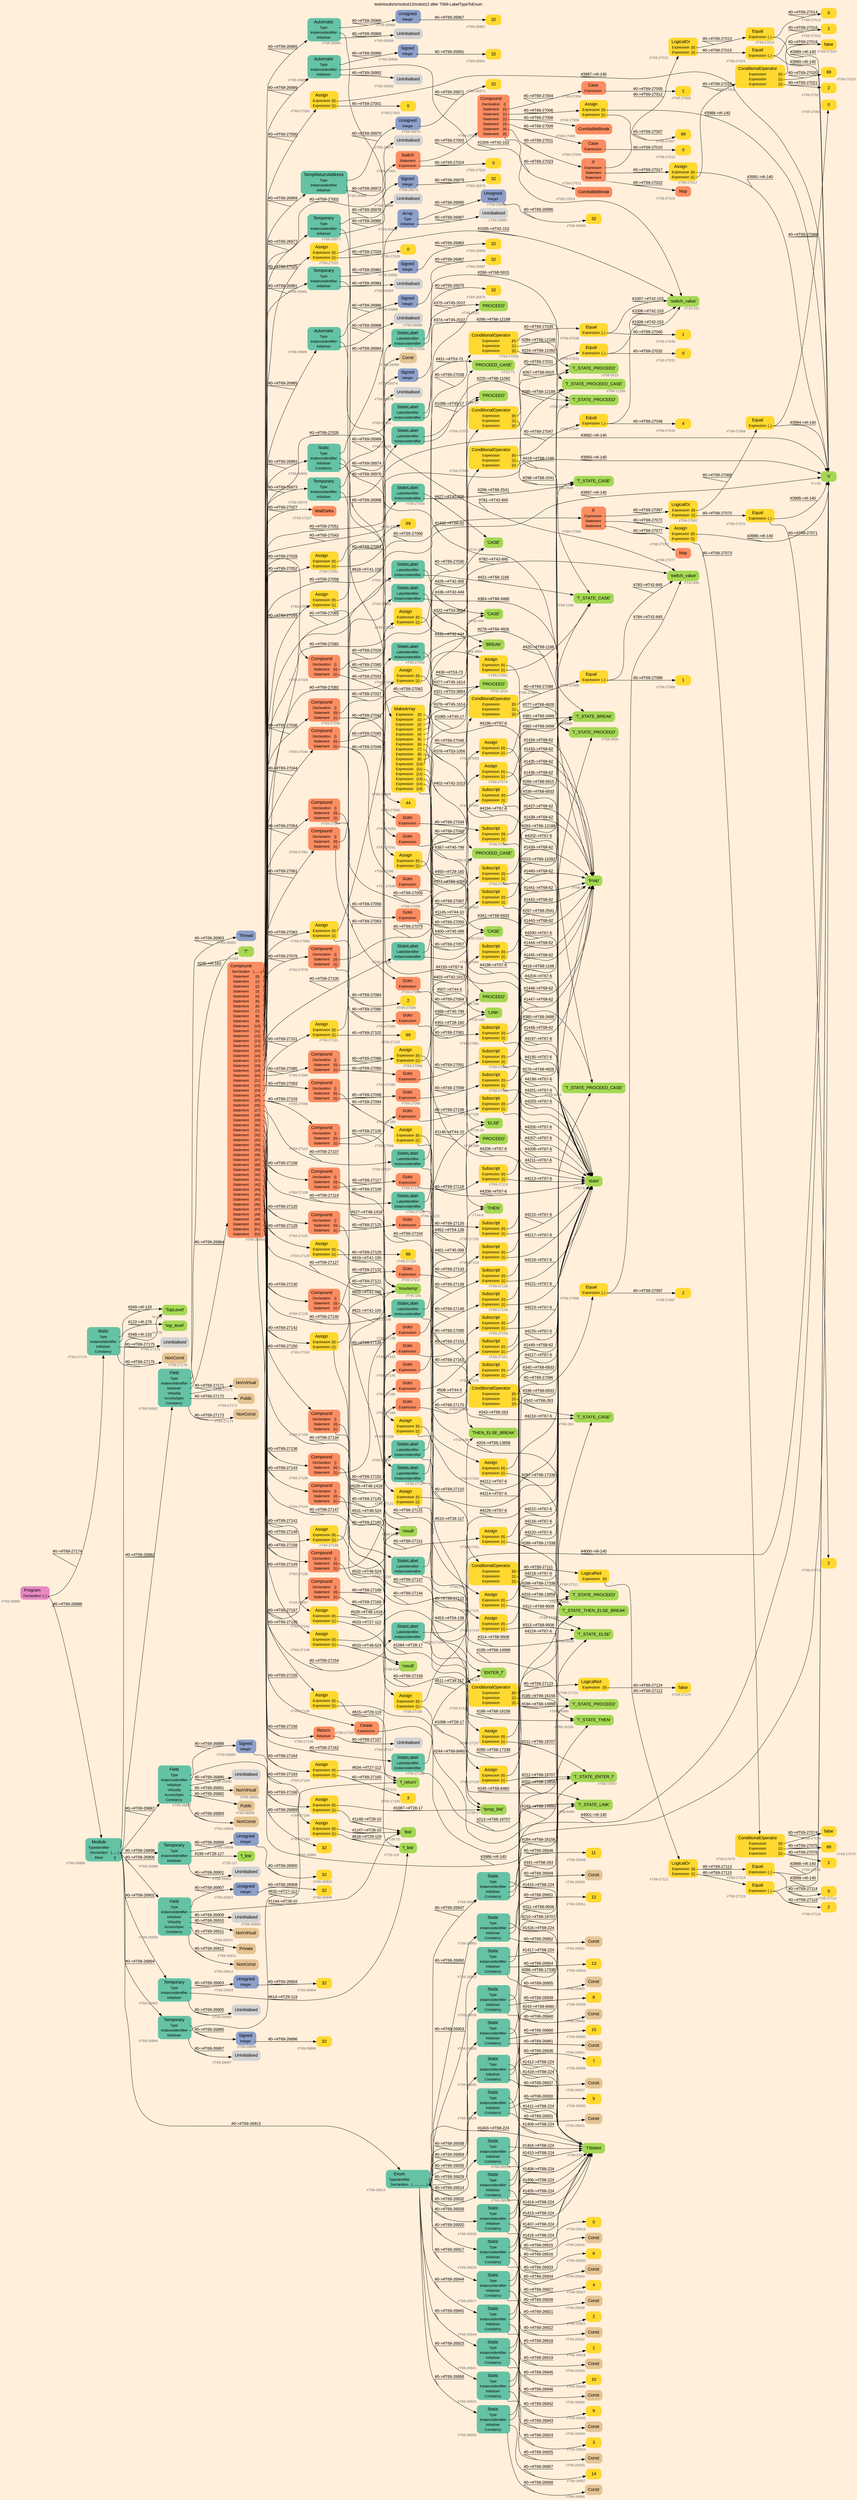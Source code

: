 digraph "test/results/sr/sctest12/sctest12 after T069-LabelTypeToEnum" {
label = "test/results/sr/sctest12/sctest12 after T069-LabelTypeToEnum"
labelloc = t
graph [
    rankdir = "LR"
    ranksep = 0.3
    bgcolor = antiquewhite1
    color = black
    fontcolor = black
    fontname = "Arial"
];
node [
    fontname = "Arial"
];
edge [
    fontname = "Arial"
];

// -------------------- node figure --------------------
// -------- block #T69-26885 ----------
"#T69-26885" [
    fillcolor = "/set28/4"
    xlabel = "#T69-26885"
    fontsize = "12"
    fontcolor = grey40
    shape = "plaintext"
    label = <<TABLE BORDER="0" CELLBORDER="0" CELLSPACING="0">
     <TR><TD><FONT COLOR="black" POINT-SIZE="15">Program</FONT></TD></TR>
     <TR><TD><FONT COLOR="black" POINT-SIZE="12">Declaration</FONT></TD><TD PORT="port0"><FONT COLOR="black" POINT-SIZE="12">{..}</FONT></TD></TR>
    </TABLE>>
    style = "rounded,filled"
];

// -------- block #T69-26886 ----------
"#T69-26886" [
    fillcolor = "/set28/1"
    xlabel = "#T69-26886"
    fontsize = "12"
    fontcolor = grey40
    shape = "plaintext"
    label = <<TABLE BORDER="0" CELLBORDER="0" CELLSPACING="0">
     <TR><TD><FONT COLOR="black" POINT-SIZE="15">Module</FONT></TD></TR>
     <TR><TD><FONT COLOR="black" POINT-SIZE="12">TypeIdentifier</FONT></TD><TD PORT="port0"></TD></TR>
     <TR><TD><FONT COLOR="black" POINT-SIZE="12">Declaration</FONT></TD><TD PORT="port1"><FONT COLOR="black" POINT-SIZE="12">{.......}</FONT></TD></TR>
     <TR><TD><FONT COLOR="black" POINT-SIZE="12">Base</FONT></TD><TD PORT="port2"><FONT COLOR="black" POINT-SIZE="12">{}</FONT></TD></TR>
    </TABLE>>
    style = "rounded,filled"
];

// -------- block #I-133 ----------
"#I-133" [
    fillcolor = "/set28/5"
    xlabel = "#I-133"
    fontsize = "12"
    fontcolor = grey40
    shape = "plaintext"
    label = <<TABLE BORDER="0" CELLBORDER="0" CELLSPACING="0">
     <TR><TD><FONT COLOR="black" POINT-SIZE="15">'TopLevel'</FONT></TD></TR>
    </TABLE>>
    style = "rounded,filled"
];

// -------- block #T69-26887 ----------
"#T69-26887" [
    fillcolor = "/set28/1"
    xlabel = "#T69-26887"
    fontsize = "12"
    fontcolor = grey40
    shape = "plaintext"
    label = <<TABLE BORDER="0" CELLBORDER="0" CELLSPACING="0">
     <TR><TD><FONT COLOR="black" POINT-SIZE="15">Field</FONT></TD></TR>
     <TR><TD><FONT COLOR="black" POINT-SIZE="12">Type</FONT></TD><TD PORT="port0"></TD></TR>
     <TR><TD><FONT COLOR="black" POINT-SIZE="12">InstanceIdentifier</FONT></TD><TD PORT="port1"></TD></TR>
     <TR><TD><FONT COLOR="black" POINT-SIZE="12">Initialiser</FONT></TD><TD PORT="port2"></TD></TR>
     <TR><TD><FONT COLOR="black" POINT-SIZE="12">Virtuality</FONT></TD><TD PORT="port3"></TD></TR>
     <TR><TD><FONT COLOR="black" POINT-SIZE="12">AccessSpec</FONT></TD><TD PORT="port4"></TD></TR>
     <TR><TD><FONT COLOR="black" POINT-SIZE="12">Constancy</FONT></TD><TD PORT="port5"></TD></TR>
    </TABLE>>
    style = "rounded,filled"
];

// -------- block #T69-26888 ----------
"#T69-26888" [
    fillcolor = "/set28/3"
    xlabel = "#T69-26888"
    fontsize = "12"
    fontcolor = grey40
    shape = "plaintext"
    label = <<TABLE BORDER="0" CELLBORDER="0" CELLSPACING="0">
     <TR><TD><FONT COLOR="black" POINT-SIZE="15">Signed</FONT></TD></TR>
     <TR><TD><FONT COLOR="black" POINT-SIZE="12">Integer</FONT></TD><TD PORT="port0"></TD></TR>
    </TABLE>>
    style = "rounded,filled"
];

// -------- block #T69-26889 ----------
"#T69-26889" [
    fillcolor = "/set28/6"
    xlabel = "#T69-26889"
    fontsize = "12"
    fontcolor = grey40
    shape = "plaintext"
    label = <<TABLE BORDER="0" CELLBORDER="0" CELLSPACING="0">
     <TR><TD><FONT COLOR="black" POINT-SIZE="15">32</FONT></TD></TR>
    </TABLE>>
    style = "rounded,filled"
];

// -------- block #I-140 ----------
"#I-140" [
    fillcolor = "/set28/5"
    xlabel = "#I-140"
    fontsize = "12"
    fontcolor = grey40
    shape = "plaintext"
    label = <<TABLE BORDER="0" CELLBORDER="0" CELLSPACING="0">
     <TR><TD><FONT COLOR="black" POINT-SIZE="15">'x'</FONT></TD></TR>
    </TABLE>>
    style = "rounded,filled"
];

// -------- block #T69-26890 ----------
"#T69-26890" [
    xlabel = "#T69-26890"
    fontsize = "12"
    fontcolor = grey40
    shape = "plaintext"
    label = <<TABLE BORDER="0" CELLBORDER="0" CELLSPACING="0">
     <TR><TD><FONT COLOR="black" POINT-SIZE="15">Uninitialised</FONT></TD></TR>
    </TABLE>>
    style = "rounded,filled"
];

// -------- block #T69-26891 ----------
"#T69-26891" [
    fillcolor = "/set28/7"
    xlabel = "#T69-26891"
    fontsize = "12"
    fontcolor = grey40
    shape = "plaintext"
    label = <<TABLE BORDER="0" CELLBORDER="0" CELLSPACING="0">
     <TR><TD><FONT COLOR="black" POINT-SIZE="15">NonVirtual</FONT></TD></TR>
    </TABLE>>
    style = "rounded,filled"
];

// -------- block #T69-26892 ----------
"#T69-26892" [
    fillcolor = "/set28/7"
    xlabel = "#T69-26892"
    fontsize = "12"
    fontcolor = grey40
    shape = "plaintext"
    label = <<TABLE BORDER="0" CELLBORDER="0" CELLSPACING="0">
     <TR><TD><FONT COLOR="black" POINT-SIZE="15">Public</FONT></TD></TR>
    </TABLE>>
    style = "rounded,filled"
];

// -------- block #T69-26893 ----------
"#T69-26893" [
    fillcolor = "/set28/7"
    xlabel = "#T69-26893"
    fontsize = "12"
    fontcolor = grey40
    shape = "plaintext"
    label = <<TABLE BORDER="0" CELLBORDER="0" CELLSPACING="0">
     <TR><TD><FONT COLOR="black" POINT-SIZE="15">NonConst</FONT></TD></TR>
    </TABLE>>
    style = "rounded,filled"
];

// -------- block #T69-26894 ----------
"#T69-26894" [
    fillcolor = "/set28/1"
    xlabel = "#T69-26894"
    fontsize = "12"
    fontcolor = grey40
    shape = "plaintext"
    label = <<TABLE BORDER="0" CELLBORDER="0" CELLSPACING="0">
     <TR><TD><FONT COLOR="black" POINT-SIZE="15">Temporary</FONT></TD></TR>
     <TR><TD><FONT COLOR="black" POINT-SIZE="12">Type</FONT></TD><TD PORT="port0"></TD></TR>
     <TR><TD><FONT COLOR="black" POINT-SIZE="12">InstanceIdentifier</FONT></TD><TD PORT="port1"></TD></TR>
     <TR><TD><FONT COLOR="black" POINT-SIZE="12">Initialiser</FONT></TD><TD PORT="port2"></TD></TR>
    </TABLE>>
    style = "rounded,filled"
];

// -------- block #T69-26895 ----------
"#T69-26895" [
    fillcolor = "/set28/3"
    xlabel = "#T69-26895"
    fontsize = "12"
    fontcolor = grey40
    shape = "plaintext"
    label = <<TABLE BORDER="0" CELLBORDER="0" CELLSPACING="0">
     <TR><TD><FONT COLOR="black" POINT-SIZE="15">Signed</FONT></TD></TR>
     <TR><TD><FONT COLOR="black" POINT-SIZE="12">Integer</FONT></TD><TD PORT="port0"></TD></TR>
    </TABLE>>
    style = "rounded,filled"
];

// -------- block #T69-26896 ----------
"#T69-26896" [
    fillcolor = "/set28/6"
    xlabel = "#T69-26896"
    fontsize = "12"
    fontcolor = grey40
    shape = "plaintext"
    label = <<TABLE BORDER="0" CELLBORDER="0" CELLSPACING="0">
     <TR><TD><FONT COLOR="black" POINT-SIZE="15">32</FONT></TD></TR>
    </TABLE>>
    style = "rounded,filled"
];

// -------- block #T27-112 ----------
"#T27-112" [
    fillcolor = "/set28/5"
    xlabel = "#T27-112"
    fontsize = "12"
    fontcolor = grey40
    shape = "plaintext"
    label = <<TABLE BORDER="0" CELLBORDER="0" CELLSPACING="0">
     <TR><TD><FONT COLOR="black" POINT-SIZE="15">'f_return'</FONT></TD></TR>
    </TABLE>>
    style = "rounded,filled"
];

// -------- block #T69-26897 ----------
"#T69-26897" [
    xlabel = "#T69-26897"
    fontsize = "12"
    fontcolor = grey40
    shape = "plaintext"
    label = <<TABLE BORDER="0" CELLBORDER="0" CELLSPACING="0">
     <TR><TD><FONT COLOR="black" POINT-SIZE="15">Uninitialised</FONT></TD></TR>
    </TABLE>>
    style = "rounded,filled"
];

// -------- block #T69-26898 ----------
"#T69-26898" [
    fillcolor = "/set28/1"
    xlabel = "#T69-26898"
    fontsize = "12"
    fontcolor = grey40
    shape = "plaintext"
    label = <<TABLE BORDER="0" CELLBORDER="0" CELLSPACING="0">
     <TR><TD><FONT COLOR="black" POINT-SIZE="15">Temporary</FONT></TD></TR>
     <TR><TD><FONT COLOR="black" POINT-SIZE="12">Type</FONT></TD><TD PORT="port0"></TD></TR>
     <TR><TD><FONT COLOR="black" POINT-SIZE="12">InstanceIdentifier</FONT></TD><TD PORT="port1"></TD></TR>
     <TR><TD><FONT COLOR="black" POINT-SIZE="12">Initialiser</FONT></TD><TD PORT="port2"></TD></TR>
    </TABLE>>
    style = "rounded,filled"
];

// -------- block #T69-26899 ----------
"#T69-26899" [
    fillcolor = "/set28/3"
    xlabel = "#T69-26899"
    fontsize = "12"
    fontcolor = grey40
    shape = "plaintext"
    label = <<TABLE BORDER="0" CELLBORDER="0" CELLSPACING="0">
     <TR><TD><FONT COLOR="black" POINT-SIZE="15">Unsigned</FONT></TD></TR>
     <TR><TD><FONT COLOR="black" POINT-SIZE="12">Integer</FONT></TD><TD PORT="port0"></TD></TR>
    </TABLE>>
    style = "rounded,filled"
];

// -------- block #T69-26900 ----------
"#T69-26900" [
    fillcolor = "/set28/6"
    xlabel = "#T69-26900"
    fontsize = "12"
    fontcolor = grey40
    shape = "plaintext"
    label = <<TABLE BORDER="0" CELLBORDER="0" CELLSPACING="0">
     <TR><TD><FONT COLOR="black" POINT-SIZE="15">32</FONT></TD></TR>
    </TABLE>>
    style = "rounded,filled"
];

// -------- block #T28-127 ----------
"#T28-127" [
    fillcolor = "/set28/5"
    xlabel = "#T28-127"
    fontsize = "12"
    fontcolor = grey40
    shape = "plaintext"
    label = <<TABLE BORDER="0" CELLBORDER="0" CELLSPACING="0">
     <TR><TD><FONT COLOR="black" POINT-SIZE="15">'f_link'</FONT></TD></TR>
    </TABLE>>
    style = "rounded,filled"
];

// -------- block #T69-26901 ----------
"#T69-26901" [
    xlabel = "#T69-26901"
    fontsize = "12"
    fontcolor = grey40
    shape = "plaintext"
    label = <<TABLE BORDER="0" CELLBORDER="0" CELLSPACING="0">
     <TR><TD><FONT COLOR="black" POINT-SIZE="15">Uninitialised</FONT></TD></TR>
    </TABLE>>
    style = "rounded,filled"
];

// -------- block #T69-26902 ----------
"#T69-26902" [
    fillcolor = "/set28/1"
    xlabel = "#T69-26902"
    fontsize = "12"
    fontcolor = grey40
    shape = "plaintext"
    label = <<TABLE BORDER="0" CELLBORDER="0" CELLSPACING="0">
     <TR><TD><FONT COLOR="black" POINT-SIZE="15">Temporary</FONT></TD></TR>
     <TR><TD><FONT COLOR="black" POINT-SIZE="12">Type</FONT></TD><TD PORT="port0"></TD></TR>
     <TR><TD><FONT COLOR="black" POINT-SIZE="12">InstanceIdentifier</FONT></TD><TD PORT="port1"></TD></TR>
     <TR><TD><FONT COLOR="black" POINT-SIZE="12">Initialiser</FONT></TD><TD PORT="port2"></TD></TR>
    </TABLE>>
    style = "rounded,filled"
];

// -------- block #T69-26903 ----------
"#T69-26903" [
    fillcolor = "/set28/3"
    xlabel = "#T69-26903"
    fontsize = "12"
    fontcolor = grey40
    shape = "plaintext"
    label = <<TABLE BORDER="0" CELLBORDER="0" CELLSPACING="0">
     <TR><TD><FONT COLOR="black" POINT-SIZE="15">Unsigned</FONT></TD></TR>
     <TR><TD><FONT COLOR="black" POINT-SIZE="12">Integer</FONT></TD><TD PORT="port0"></TD></TR>
    </TABLE>>
    style = "rounded,filled"
];

// -------- block #T69-26904 ----------
"#T69-26904" [
    fillcolor = "/set28/6"
    xlabel = "#T69-26904"
    fontsize = "12"
    fontcolor = grey40
    shape = "plaintext"
    label = <<TABLE BORDER="0" CELLBORDER="0" CELLSPACING="0">
     <TR><TD><FONT COLOR="black" POINT-SIZE="15">32</FONT></TD></TR>
    </TABLE>>
    style = "rounded,filled"
];

// -------- block #T29-119 ----------
"#T29-119" [
    fillcolor = "/set28/5"
    xlabel = "#T29-119"
    fontsize = "12"
    fontcolor = grey40
    shape = "plaintext"
    label = <<TABLE BORDER="0" CELLBORDER="0" CELLSPACING="0">
     <TR><TD><FONT COLOR="black" POINT-SIZE="15">'f_link'</FONT></TD></TR>
    </TABLE>>
    style = "rounded,filled"
];

// -------- block #T69-26905 ----------
"#T69-26905" [
    xlabel = "#T69-26905"
    fontsize = "12"
    fontcolor = grey40
    shape = "plaintext"
    label = <<TABLE BORDER="0" CELLBORDER="0" CELLSPACING="0">
     <TR><TD><FONT COLOR="black" POINT-SIZE="15">Uninitialised</FONT></TD></TR>
    </TABLE>>
    style = "rounded,filled"
];

// -------- block #T69-26906 ----------
"#T69-26906" [
    fillcolor = "/set28/1"
    xlabel = "#T69-26906"
    fontsize = "12"
    fontcolor = grey40
    shape = "plaintext"
    label = <<TABLE BORDER="0" CELLBORDER="0" CELLSPACING="0">
     <TR><TD><FONT COLOR="black" POINT-SIZE="15">Field</FONT></TD></TR>
     <TR><TD><FONT COLOR="black" POINT-SIZE="12">Type</FONT></TD><TD PORT="port0"></TD></TR>
     <TR><TD><FONT COLOR="black" POINT-SIZE="12">InstanceIdentifier</FONT></TD><TD PORT="port1"></TD></TR>
     <TR><TD><FONT COLOR="black" POINT-SIZE="12">Initialiser</FONT></TD><TD PORT="port2"></TD></TR>
     <TR><TD><FONT COLOR="black" POINT-SIZE="12">Virtuality</FONT></TD><TD PORT="port3"></TD></TR>
     <TR><TD><FONT COLOR="black" POINT-SIZE="12">AccessSpec</FONT></TD><TD PORT="port4"></TD></TR>
     <TR><TD><FONT COLOR="black" POINT-SIZE="12">Constancy</FONT></TD><TD PORT="port5"></TD></TR>
    </TABLE>>
    style = "rounded,filled"
];

// -------- block #T69-26907 ----------
"#T69-26907" [
    fillcolor = "/set28/3"
    xlabel = "#T69-26907"
    fontsize = "12"
    fontcolor = grey40
    shape = "plaintext"
    label = <<TABLE BORDER="0" CELLBORDER="0" CELLSPACING="0">
     <TR><TD><FONT COLOR="black" POINT-SIZE="15">Unsigned</FONT></TD></TR>
     <TR><TD><FONT COLOR="black" POINT-SIZE="12">Integer</FONT></TD><TD PORT="port0"></TD></TR>
    </TABLE>>
    style = "rounded,filled"
];

// -------- block #T69-26908 ----------
"#T69-26908" [
    fillcolor = "/set28/6"
    xlabel = "#T69-26908"
    fontsize = "12"
    fontcolor = grey40
    shape = "plaintext"
    label = <<TABLE BORDER="0" CELLBORDER="0" CELLSPACING="0">
     <TR><TD><FONT COLOR="black" POINT-SIZE="15">32</FONT></TD></TR>
    </TABLE>>
    style = "rounded,filled"
];

// -------- block #T28-10 ----------
"#T28-10" [
    fillcolor = "/set28/5"
    xlabel = "#T28-10"
    fontsize = "12"
    fontcolor = grey40
    shape = "plaintext"
    label = <<TABLE BORDER="0" CELLBORDER="0" CELLSPACING="0">
     <TR><TD><FONT COLOR="black" POINT-SIZE="15">'link'</FONT></TD></TR>
    </TABLE>>
    style = "rounded,filled"
];

// -------- block #T69-26909 ----------
"#T69-26909" [
    xlabel = "#T69-26909"
    fontsize = "12"
    fontcolor = grey40
    shape = "plaintext"
    label = <<TABLE BORDER="0" CELLBORDER="0" CELLSPACING="0">
     <TR><TD><FONT COLOR="black" POINT-SIZE="15">Uninitialised</FONT></TD></TR>
    </TABLE>>
    style = "rounded,filled"
];

// -------- block #T69-26910 ----------
"#T69-26910" [
    fillcolor = "/set28/7"
    xlabel = "#T69-26910"
    fontsize = "12"
    fontcolor = grey40
    shape = "plaintext"
    label = <<TABLE BORDER="0" CELLBORDER="0" CELLSPACING="0">
     <TR><TD><FONT COLOR="black" POINT-SIZE="15">NonVirtual</FONT></TD></TR>
    </TABLE>>
    style = "rounded,filled"
];

// -------- block #T69-26911 ----------
"#T69-26911" [
    fillcolor = "/set28/7"
    xlabel = "#T69-26911"
    fontsize = "12"
    fontcolor = grey40
    shape = "plaintext"
    label = <<TABLE BORDER="0" CELLBORDER="0" CELLSPACING="0">
     <TR><TD><FONT COLOR="black" POINT-SIZE="15">Private</FONT></TD></TR>
    </TABLE>>
    style = "rounded,filled"
];

// -------- block #T69-26912 ----------
"#T69-26912" [
    fillcolor = "/set28/7"
    xlabel = "#T69-26912"
    fontsize = "12"
    fontcolor = grey40
    shape = "plaintext"
    label = <<TABLE BORDER="0" CELLBORDER="0" CELLSPACING="0">
     <TR><TD><FONT COLOR="black" POINT-SIZE="15">NonConst</FONT></TD></TR>
    </TABLE>>
    style = "rounded,filled"
];

// -------- block #T69-26913 ----------
"#T69-26913" [
    fillcolor = "/set28/1"
    xlabel = "#T69-26913"
    fontsize = "12"
    fontcolor = grey40
    shape = "plaintext"
    label = <<TABLE BORDER="0" CELLBORDER="0" CELLSPACING="0">
     <TR><TD><FONT COLOR="black" POINT-SIZE="15">Enum</FONT></TD></TR>
     <TR><TD><FONT COLOR="black" POINT-SIZE="12">TypeIdentifier</FONT></TD><TD PORT="port0"></TD></TR>
     <TR><TD><FONT COLOR="black" POINT-SIZE="12">Declaration</FONT></TD><TD PORT="port1"><FONT COLOR="black" POINT-SIZE="12">{................}</FONT></TD></TR>
    </TABLE>>
    style = "rounded,filled"
];

// -------- block #T68-224 ----------
"#T68-224" [
    fillcolor = "/set28/5"
    xlabel = "#T68-224"
    fontsize = "12"
    fontcolor = grey40
    shape = "plaintext"
    label = <<TABLE BORDER="0" CELLBORDER="0" CELLSPACING="0">
     <TR><TD><FONT COLOR="black" POINT-SIZE="15">'TStates'</FONT></TD></TR>
    </TABLE>>
    style = "rounded,filled"
];

// -------- block #T69-26914 ----------
"#T69-26914" [
    fillcolor = "/set28/1"
    xlabel = "#T69-26914"
    fontsize = "12"
    fontcolor = grey40
    shape = "plaintext"
    label = <<TABLE BORDER="0" CELLBORDER="0" CELLSPACING="0">
     <TR><TD><FONT COLOR="black" POINT-SIZE="15">Static</FONT></TD></TR>
     <TR><TD><FONT COLOR="black" POINT-SIZE="12">Type</FONT></TD><TD PORT="port0"></TD></TR>
     <TR><TD><FONT COLOR="black" POINT-SIZE="12">InstanceIdentifier</FONT></TD><TD PORT="port1"></TD></TR>
     <TR><TD><FONT COLOR="black" POINT-SIZE="12">Initialiser</FONT></TD><TD PORT="port2"></TD></TR>
     <TR><TD><FONT COLOR="black" POINT-SIZE="12">Constancy</FONT></TD><TD PORT="port3"></TD></TR>
    </TABLE>>
    style = "rounded,filled"
];

// -------- block #T68-263 ----------
"#T68-263" [
    fillcolor = "/set28/5"
    xlabel = "#T68-263"
    fontsize = "12"
    fontcolor = grey40
    shape = "plaintext"
    label = <<TABLE BORDER="0" CELLBORDER="0" CELLSPACING="0">
     <TR><TD><FONT COLOR="black" POINT-SIZE="15">'T_STATE_CASE'</FONT></TD></TR>
    </TABLE>>
    style = "rounded,filled"
];

// -------- block #T69-26915 ----------
"#T69-26915" [
    fillcolor = "/set28/6"
    xlabel = "#T69-26915"
    fontsize = "12"
    fontcolor = grey40
    shape = "plaintext"
    label = <<TABLE BORDER="0" CELLBORDER="0" CELLSPACING="0">
     <TR><TD><FONT COLOR="black" POINT-SIZE="15">0</FONT></TD></TR>
    </TABLE>>
    style = "rounded,filled"
];

// -------- block #T69-26916 ----------
"#T69-26916" [
    fillcolor = "/set28/7"
    xlabel = "#T69-26916"
    fontsize = "12"
    fontcolor = grey40
    shape = "plaintext"
    label = <<TABLE BORDER="0" CELLBORDER="0" CELLSPACING="0">
     <TR><TD><FONT COLOR="black" POINT-SIZE="15">Const</FONT></TD></TR>
    </TABLE>>
    style = "rounded,filled"
];

// -------- block #T69-26917 ----------
"#T69-26917" [
    fillcolor = "/set28/1"
    xlabel = "#T69-26917"
    fontsize = "12"
    fontcolor = grey40
    shape = "plaintext"
    label = <<TABLE BORDER="0" CELLBORDER="0" CELLSPACING="0">
     <TR><TD><FONT COLOR="black" POINT-SIZE="15">Static</FONT></TD></TR>
     <TR><TD><FONT COLOR="black" POINT-SIZE="12">Type</FONT></TD><TD PORT="port0"></TD></TR>
     <TR><TD><FONT COLOR="black" POINT-SIZE="12">InstanceIdentifier</FONT></TD><TD PORT="port1"></TD></TR>
     <TR><TD><FONT COLOR="black" POINT-SIZE="12">Initialiser</FONT></TD><TD PORT="port2"></TD></TR>
     <TR><TD><FONT COLOR="black" POINT-SIZE="12">Constancy</FONT></TD><TD PORT="port3"></TD></TR>
    </TABLE>>
    style = "rounded,filled"
];

// -------- block #T68-1166 ----------
"#T68-1166" [
    fillcolor = "/set28/5"
    xlabel = "#T68-1166"
    fontsize = "12"
    fontcolor = grey40
    shape = "plaintext"
    label = <<TABLE BORDER="0" CELLBORDER="0" CELLSPACING="0">
     <TR><TD><FONT COLOR="black" POINT-SIZE="15">'T_STATE_CASE'</FONT></TD></TR>
    </TABLE>>
    style = "rounded,filled"
];

// -------- block #T69-26918 ----------
"#T69-26918" [
    fillcolor = "/set28/6"
    xlabel = "#T69-26918"
    fontsize = "12"
    fontcolor = grey40
    shape = "plaintext"
    label = <<TABLE BORDER="0" CELLBORDER="0" CELLSPACING="0">
     <TR><TD><FONT COLOR="black" POINT-SIZE="15">1</FONT></TD></TR>
    </TABLE>>
    style = "rounded,filled"
];

// -------- block #T69-26919 ----------
"#T69-26919" [
    fillcolor = "/set28/7"
    xlabel = "#T69-26919"
    fontsize = "12"
    fontcolor = grey40
    shape = "plaintext"
    label = <<TABLE BORDER="0" CELLBORDER="0" CELLSPACING="0">
     <TR><TD><FONT COLOR="black" POINT-SIZE="15">Const</FONT></TD></TR>
    </TABLE>>
    style = "rounded,filled"
];

// -------- block #T69-26920 ----------
"#T69-26920" [
    fillcolor = "/set28/1"
    xlabel = "#T69-26920"
    fontsize = "12"
    fontcolor = grey40
    shape = "plaintext"
    label = <<TABLE BORDER="0" CELLBORDER="0" CELLSPACING="0">
     <TR><TD><FONT COLOR="black" POINT-SIZE="15">Static</FONT></TD></TR>
     <TR><TD><FONT COLOR="black" POINT-SIZE="12">Type</FONT></TD><TD PORT="port0"></TD></TR>
     <TR><TD><FONT COLOR="black" POINT-SIZE="12">InstanceIdentifier</FONT></TD><TD PORT="port1"></TD></TR>
     <TR><TD><FONT COLOR="black" POINT-SIZE="12">Initialiser</FONT></TD><TD PORT="port2"></TD></TR>
     <TR><TD><FONT COLOR="black" POINT-SIZE="12">Constancy</FONT></TD><TD PORT="port3"></TD></TR>
    </TABLE>>
    style = "rounded,filled"
];

// -------- block #T68-2541 ----------
"#T68-2541" [
    fillcolor = "/set28/5"
    xlabel = "#T68-2541"
    fontsize = "12"
    fontcolor = grey40
    shape = "plaintext"
    label = <<TABLE BORDER="0" CELLBORDER="0" CELLSPACING="0">
     <TR><TD><FONT COLOR="black" POINT-SIZE="15">'T_STATE_CASE'</FONT></TD></TR>
    </TABLE>>
    style = "rounded,filled"
];

// -------- block #T69-26921 ----------
"#T69-26921" [
    fillcolor = "/set28/6"
    xlabel = "#T69-26921"
    fontsize = "12"
    fontcolor = grey40
    shape = "plaintext"
    label = <<TABLE BORDER="0" CELLBORDER="0" CELLSPACING="0">
     <TR><TD><FONT COLOR="black" POINT-SIZE="15">2</FONT></TD></TR>
    </TABLE>>
    style = "rounded,filled"
];

// -------- block #T69-26922 ----------
"#T69-26922" [
    fillcolor = "/set28/7"
    xlabel = "#T69-26922"
    fontsize = "12"
    fontcolor = grey40
    shape = "plaintext"
    label = <<TABLE BORDER="0" CELLBORDER="0" CELLSPACING="0">
     <TR><TD><FONT COLOR="black" POINT-SIZE="15">Const</FONT></TD></TR>
    </TABLE>>
    style = "rounded,filled"
];

// -------- block #T69-26923 ----------
"#T69-26923" [
    fillcolor = "/set28/1"
    xlabel = "#T69-26923"
    fontsize = "12"
    fontcolor = grey40
    shape = "plaintext"
    label = <<TABLE BORDER="0" CELLBORDER="0" CELLSPACING="0">
     <TR><TD><FONT COLOR="black" POINT-SIZE="15">Static</FONT></TD></TR>
     <TR><TD><FONT COLOR="black" POINT-SIZE="12">Type</FONT></TD><TD PORT="port0"></TD></TR>
     <TR><TD><FONT COLOR="black" POINT-SIZE="12">InstanceIdentifier</FONT></TD><TD PORT="port1"></TD></TR>
     <TR><TD><FONT COLOR="black" POINT-SIZE="12">Initialiser</FONT></TD><TD PORT="port2"></TD></TR>
     <TR><TD><FONT COLOR="black" POINT-SIZE="12">Constancy</FONT></TD><TD PORT="port3"></TD></TR>
    </TABLE>>
    style = "rounded,filled"
];

// -------- block #T68-3488 ----------
"#T68-3488" [
    fillcolor = "/set28/5"
    xlabel = "#T68-3488"
    fontsize = "12"
    fontcolor = grey40
    shape = "plaintext"
    label = <<TABLE BORDER="0" CELLBORDER="0" CELLSPACING="0">
     <TR><TD><FONT COLOR="black" POINT-SIZE="15">'T_STATE_BREAK'</FONT></TD></TR>
    </TABLE>>
    style = "rounded,filled"
];

// -------- block #T69-26924 ----------
"#T69-26924" [
    fillcolor = "/set28/6"
    xlabel = "#T69-26924"
    fontsize = "12"
    fontcolor = grey40
    shape = "plaintext"
    label = <<TABLE BORDER="0" CELLBORDER="0" CELLSPACING="0">
     <TR><TD><FONT COLOR="black" POINT-SIZE="15">3</FONT></TD></TR>
    </TABLE>>
    style = "rounded,filled"
];

// -------- block #T69-26925 ----------
"#T69-26925" [
    fillcolor = "/set28/7"
    xlabel = "#T69-26925"
    fontsize = "12"
    fontcolor = grey40
    shape = "plaintext"
    label = <<TABLE BORDER="0" CELLBORDER="0" CELLSPACING="0">
     <TR><TD><FONT COLOR="black" POINT-SIZE="15">Const</FONT></TD></TR>
    </TABLE>>
    style = "rounded,filled"
];

// -------- block #T69-26926 ----------
"#T69-26926" [
    fillcolor = "/set28/1"
    xlabel = "#T69-26926"
    fontsize = "12"
    fontcolor = grey40
    shape = "plaintext"
    label = <<TABLE BORDER="0" CELLBORDER="0" CELLSPACING="0">
     <TR><TD><FONT COLOR="black" POINT-SIZE="15">Static</FONT></TD></TR>
     <TR><TD><FONT COLOR="black" POINT-SIZE="12">Type</FONT></TD><TD PORT="port0"></TD></TR>
     <TR><TD><FONT COLOR="black" POINT-SIZE="12">InstanceIdentifier</FONT></TD><TD PORT="port1"></TD></TR>
     <TR><TD><FONT COLOR="black" POINT-SIZE="12">Initialiser</FONT></TD><TD PORT="port2"></TD></TR>
     <TR><TD><FONT COLOR="black" POINT-SIZE="12">Constancy</FONT></TD><TD PORT="port3"></TD></TR>
    </TABLE>>
    style = "rounded,filled"
];

// -------- block #T68-4926 ----------
"#T68-4926" [
    fillcolor = "/set28/5"
    xlabel = "#T68-4926"
    fontsize = "12"
    fontcolor = grey40
    shape = "plaintext"
    label = <<TABLE BORDER="0" CELLBORDER="0" CELLSPACING="0">
     <TR><TD><FONT COLOR="black" POINT-SIZE="15">'T_STATE_PROCEED'</FONT></TD></TR>
    </TABLE>>
    style = "rounded,filled"
];

// -------- block #T69-26927 ----------
"#T69-26927" [
    fillcolor = "/set28/6"
    xlabel = "#T69-26927"
    fontsize = "12"
    fontcolor = grey40
    shape = "plaintext"
    label = <<TABLE BORDER="0" CELLBORDER="0" CELLSPACING="0">
     <TR><TD><FONT COLOR="black" POINT-SIZE="15">4</FONT></TD></TR>
    </TABLE>>
    style = "rounded,filled"
];

// -------- block #T69-26928 ----------
"#T69-26928" [
    fillcolor = "/set28/7"
    xlabel = "#T69-26928"
    fontsize = "12"
    fontcolor = grey40
    shape = "plaintext"
    label = <<TABLE BORDER="0" CELLBORDER="0" CELLSPACING="0">
     <TR><TD><FONT COLOR="black" POINT-SIZE="15">Const</FONT></TD></TR>
    </TABLE>>
    style = "rounded,filled"
];

// -------- block #T69-26929 ----------
"#T69-26929" [
    fillcolor = "/set28/1"
    xlabel = "#T69-26929"
    fontsize = "12"
    fontcolor = grey40
    shape = "plaintext"
    label = <<TABLE BORDER="0" CELLBORDER="0" CELLSPACING="0">
     <TR><TD><FONT COLOR="black" POINT-SIZE="15">Static</FONT></TD></TR>
     <TR><TD><FONT COLOR="black" POINT-SIZE="12">Type</FONT></TD><TD PORT="port0"></TD></TR>
     <TR><TD><FONT COLOR="black" POINT-SIZE="12">InstanceIdentifier</FONT></TD><TD PORT="port1"></TD></TR>
     <TR><TD><FONT COLOR="black" POINT-SIZE="12">Initialiser</FONT></TD><TD PORT="port2"></TD></TR>
     <TR><TD><FONT COLOR="black" POINT-SIZE="12">Constancy</FONT></TD><TD PORT="port3"></TD></TR>
    </TABLE>>
    style = "rounded,filled"
];

// -------- block #T68-5915 ----------
"#T68-5915" [
    fillcolor = "/set28/5"
    xlabel = "#T68-5915"
    fontsize = "12"
    fontcolor = grey40
    shape = "plaintext"
    label = <<TABLE BORDER="0" CELLBORDER="0" CELLSPACING="0">
     <TR><TD><FONT COLOR="black" POINT-SIZE="15">'T_STATE_PROCEED'</FONT></TD></TR>
    </TABLE>>
    style = "rounded,filled"
];

// -------- block #T69-26930 ----------
"#T69-26930" [
    fillcolor = "/set28/6"
    xlabel = "#T69-26930"
    fontsize = "12"
    fontcolor = grey40
    shape = "plaintext"
    label = <<TABLE BORDER="0" CELLBORDER="0" CELLSPACING="0">
     <TR><TD><FONT COLOR="black" POINT-SIZE="15">5</FONT></TD></TR>
    </TABLE>>
    style = "rounded,filled"
];

// -------- block #T69-26931 ----------
"#T69-26931" [
    fillcolor = "/set28/7"
    xlabel = "#T69-26931"
    fontsize = "12"
    fontcolor = grey40
    shape = "plaintext"
    label = <<TABLE BORDER="0" CELLBORDER="0" CELLSPACING="0">
     <TR><TD><FONT COLOR="black" POINT-SIZE="15">Const</FONT></TD></TR>
    </TABLE>>
    style = "rounded,filled"
];

// -------- block #T69-26932 ----------
"#T69-26932" [
    fillcolor = "/set28/1"
    xlabel = "#T69-26932"
    fontsize = "12"
    fontcolor = grey40
    shape = "plaintext"
    label = <<TABLE BORDER="0" CELLBORDER="0" CELLSPACING="0">
     <TR><TD><FONT COLOR="black" POINT-SIZE="15">Static</FONT></TD></TR>
     <TR><TD><FONT COLOR="black" POINT-SIZE="12">Type</FONT></TD><TD PORT="port0"></TD></TR>
     <TR><TD><FONT COLOR="black" POINT-SIZE="12">InstanceIdentifier</FONT></TD><TD PORT="port1"></TD></TR>
     <TR><TD><FONT COLOR="black" POINT-SIZE="12">Initialiser</FONT></TD><TD PORT="port2"></TD></TR>
     <TR><TD><FONT COLOR="black" POINT-SIZE="12">Constancy</FONT></TD><TD PORT="port3"></TD></TR>
    </TABLE>>
    style = "rounded,filled"
];

// -------- block #T68-6933 ----------
"#T68-6933" [
    fillcolor = "/set28/5"
    xlabel = "#T68-6933"
    fontsize = "12"
    fontcolor = grey40
    shape = "plaintext"
    label = <<TABLE BORDER="0" CELLBORDER="0" CELLSPACING="0">
     <TR><TD><FONT COLOR="black" POINT-SIZE="15">'T_STATE_PROCEED_CASE'</FONT></TD></TR>
    </TABLE>>
    style = "rounded,filled"
];

// -------- block #T69-26933 ----------
"#T69-26933" [
    fillcolor = "/set28/6"
    xlabel = "#T69-26933"
    fontsize = "12"
    fontcolor = grey40
    shape = "plaintext"
    label = <<TABLE BORDER="0" CELLBORDER="0" CELLSPACING="0">
     <TR><TD><FONT COLOR="black" POINT-SIZE="15">6</FONT></TD></TR>
    </TABLE>>
    style = "rounded,filled"
];

// -------- block #T69-26934 ----------
"#T69-26934" [
    fillcolor = "/set28/7"
    xlabel = "#T69-26934"
    fontsize = "12"
    fontcolor = grey40
    shape = "plaintext"
    label = <<TABLE BORDER="0" CELLBORDER="0" CELLSPACING="0">
     <TR><TD><FONT COLOR="black" POINT-SIZE="15">Const</FONT></TD></TR>
    </TABLE>>
    style = "rounded,filled"
];

// -------- block #T69-26935 ----------
"#T69-26935" [
    fillcolor = "/set28/1"
    xlabel = "#T69-26935"
    fontsize = "12"
    fontcolor = grey40
    shape = "plaintext"
    label = <<TABLE BORDER="0" CELLBORDER="0" CELLSPACING="0">
     <TR><TD><FONT COLOR="black" POINT-SIZE="15">Static</FONT></TD></TR>
     <TR><TD><FONT COLOR="black" POINT-SIZE="12">Type</FONT></TD><TD PORT="port0"></TD></TR>
     <TR><TD><FONT COLOR="black" POINT-SIZE="12">InstanceIdentifier</FONT></TD><TD PORT="port1"></TD></TR>
     <TR><TD><FONT COLOR="black" POINT-SIZE="12">Initialiser</FONT></TD><TD PORT="port2"></TD></TR>
     <TR><TD><FONT COLOR="black" POINT-SIZE="12">Constancy</FONT></TD><TD PORT="port3"></TD></TR>
    </TABLE>>
    style = "rounded,filled"
];

// -------- block #T68-8460 ----------
"#T68-8460" [
    fillcolor = "/set28/5"
    xlabel = "#T68-8460"
    fontsize = "12"
    fontcolor = grey40
    shape = "plaintext"
    label = <<TABLE BORDER="0" CELLBORDER="0" CELLSPACING="0">
     <TR><TD><FONT COLOR="black" POINT-SIZE="15">'T_STATE_LINK'</FONT></TD></TR>
    </TABLE>>
    style = "rounded,filled"
];

// -------- block #T69-26936 ----------
"#T69-26936" [
    fillcolor = "/set28/6"
    xlabel = "#T69-26936"
    fontsize = "12"
    fontcolor = grey40
    shape = "plaintext"
    label = <<TABLE BORDER="0" CELLBORDER="0" CELLSPACING="0">
     <TR><TD><FONT COLOR="black" POINT-SIZE="15">7</FONT></TD></TR>
    </TABLE>>
    style = "rounded,filled"
];

// -------- block #T69-26937 ----------
"#T69-26937" [
    fillcolor = "/set28/7"
    xlabel = "#T69-26937"
    fontsize = "12"
    fontcolor = grey40
    shape = "plaintext"
    label = <<TABLE BORDER="0" CELLBORDER="0" CELLSPACING="0">
     <TR><TD><FONT COLOR="black" POINT-SIZE="15">Const</FONT></TD></TR>
    </TABLE>>
    style = "rounded,filled"
];

// -------- block #T69-26938 ----------
"#T69-26938" [
    fillcolor = "/set28/1"
    xlabel = "#T69-26938"
    fontsize = "12"
    fontcolor = grey40
    shape = "plaintext"
    label = <<TABLE BORDER="0" CELLBORDER="0" CELLSPACING="0">
     <TR><TD><FONT COLOR="black" POINT-SIZE="15">Static</FONT></TD></TR>
     <TR><TD><FONT COLOR="black" POINT-SIZE="12">Type</FONT></TD><TD PORT="port0"></TD></TR>
     <TR><TD><FONT COLOR="black" POINT-SIZE="12">InstanceIdentifier</FONT></TD><TD PORT="port1"></TD></TR>
     <TR><TD><FONT COLOR="black" POINT-SIZE="12">Initialiser</FONT></TD><TD PORT="port2"></TD></TR>
     <TR><TD><FONT COLOR="black" POINT-SIZE="12">Constancy</FONT></TD><TD PORT="port3"></TD></TR>
    </TABLE>>
    style = "rounded,filled"
];

// -------- block #T68-9508 ----------
"#T68-9508" [
    fillcolor = "/set28/5"
    xlabel = "#T68-9508"
    fontsize = "12"
    fontcolor = grey40
    shape = "plaintext"
    label = <<TABLE BORDER="0" CELLBORDER="0" CELLSPACING="0">
     <TR><TD><FONT COLOR="black" POINT-SIZE="15">'T_STATE_ELSE'</FONT></TD></TR>
    </TABLE>>
    style = "rounded,filled"
];

// -------- block #T69-26939 ----------
"#T69-26939" [
    fillcolor = "/set28/6"
    xlabel = "#T69-26939"
    fontsize = "12"
    fontcolor = grey40
    shape = "plaintext"
    label = <<TABLE BORDER="0" CELLBORDER="0" CELLSPACING="0">
     <TR><TD><FONT COLOR="black" POINT-SIZE="15">8</FONT></TD></TR>
    </TABLE>>
    style = "rounded,filled"
];

// -------- block #T69-26940 ----------
"#T69-26940" [
    fillcolor = "/set28/7"
    xlabel = "#T69-26940"
    fontsize = "12"
    fontcolor = grey40
    shape = "plaintext"
    label = <<TABLE BORDER="0" CELLBORDER="0" CELLSPACING="0">
     <TR><TD><FONT COLOR="black" POINT-SIZE="15">Const</FONT></TD></TR>
    </TABLE>>
    style = "rounded,filled"
];

// -------- block #T69-26941 ----------
"#T69-26941" [
    fillcolor = "/set28/1"
    xlabel = "#T69-26941"
    fontsize = "12"
    fontcolor = grey40
    shape = "plaintext"
    label = <<TABLE BORDER="0" CELLBORDER="0" CELLSPACING="0">
     <TR><TD><FONT COLOR="black" POINT-SIZE="15">Static</FONT></TD></TR>
     <TR><TD><FONT COLOR="black" POINT-SIZE="12">Type</FONT></TD><TD PORT="port0"></TD></TR>
     <TR><TD><FONT COLOR="black" POINT-SIZE="12">InstanceIdentifier</FONT></TD><TD PORT="port1"></TD></TR>
     <TR><TD><FONT COLOR="black" POINT-SIZE="12">Initialiser</FONT></TD><TD PORT="port2"></TD></TR>
     <TR><TD><FONT COLOR="black" POINT-SIZE="12">Constancy</FONT></TD><TD PORT="port3"></TD></TR>
    </TABLE>>
    style = "rounded,filled"
];

// -------- block #T68-11092 ----------
"#T68-11092" [
    fillcolor = "/set28/5"
    xlabel = "#T68-11092"
    fontsize = "12"
    fontcolor = grey40
    shape = "plaintext"
    label = <<TABLE BORDER="0" CELLBORDER="0" CELLSPACING="0">
     <TR><TD><FONT COLOR="black" POINT-SIZE="15">'T_STATE_PROCEED'</FONT></TD></TR>
    </TABLE>>
    style = "rounded,filled"
];

// -------- block #T69-26942 ----------
"#T69-26942" [
    fillcolor = "/set28/6"
    xlabel = "#T69-26942"
    fontsize = "12"
    fontcolor = grey40
    shape = "plaintext"
    label = <<TABLE BORDER="0" CELLBORDER="0" CELLSPACING="0">
     <TR><TD><FONT COLOR="black" POINT-SIZE="15">9</FONT></TD></TR>
    </TABLE>>
    style = "rounded,filled"
];

// -------- block #T69-26943 ----------
"#T69-26943" [
    fillcolor = "/set28/7"
    xlabel = "#T69-26943"
    fontsize = "12"
    fontcolor = grey40
    shape = "plaintext"
    label = <<TABLE BORDER="0" CELLBORDER="0" CELLSPACING="0">
     <TR><TD><FONT COLOR="black" POINT-SIZE="15">Const</FONT></TD></TR>
    </TABLE>>
    style = "rounded,filled"
];

// -------- block #T69-26944 ----------
"#T69-26944" [
    fillcolor = "/set28/1"
    xlabel = "#T69-26944"
    fontsize = "12"
    fontcolor = grey40
    shape = "plaintext"
    label = <<TABLE BORDER="0" CELLBORDER="0" CELLSPACING="0">
     <TR><TD><FONT COLOR="black" POINT-SIZE="15">Static</FONT></TD></TR>
     <TR><TD><FONT COLOR="black" POINT-SIZE="12">Type</FONT></TD><TD PORT="port0"></TD></TR>
     <TR><TD><FONT COLOR="black" POINT-SIZE="12">InstanceIdentifier</FONT></TD><TD PORT="port1"></TD></TR>
     <TR><TD><FONT COLOR="black" POINT-SIZE="12">Initialiser</FONT></TD><TD PORT="port2"></TD></TR>
     <TR><TD><FONT COLOR="black" POINT-SIZE="12">Constancy</FONT></TD><TD PORT="port3"></TD></TR>
    </TABLE>>
    style = "rounded,filled"
];

// -------- block #T68-12188 ----------
"#T68-12188" [
    fillcolor = "/set28/5"
    xlabel = "#T68-12188"
    fontsize = "12"
    fontcolor = grey40
    shape = "plaintext"
    label = <<TABLE BORDER="0" CELLBORDER="0" CELLSPACING="0">
     <TR><TD><FONT COLOR="black" POINT-SIZE="15">'T_STATE_PROCEED_CASE'</FONT></TD></TR>
    </TABLE>>
    style = "rounded,filled"
];

// -------- block #T69-26945 ----------
"#T69-26945" [
    fillcolor = "/set28/6"
    xlabel = "#T69-26945"
    fontsize = "12"
    fontcolor = grey40
    shape = "plaintext"
    label = <<TABLE BORDER="0" CELLBORDER="0" CELLSPACING="0">
     <TR><TD><FONT COLOR="black" POINT-SIZE="15">10</FONT></TD></TR>
    </TABLE>>
    style = "rounded,filled"
];

// -------- block #T69-26946 ----------
"#T69-26946" [
    fillcolor = "/set28/7"
    xlabel = "#T69-26946"
    fontsize = "12"
    fontcolor = grey40
    shape = "plaintext"
    label = <<TABLE BORDER="0" CELLBORDER="0" CELLSPACING="0">
     <TR><TD><FONT COLOR="black" POINT-SIZE="15">Const</FONT></TD></TR>
    </TABLE>>
    style = "rounded,filled"
];

// -------- block #T69-26947 ----------
"#T69-26947" [
    fillcolor = "/set28/1"
    xlabel = "#T69-26947"
    fontsize = "12"
    fontcolor = grey40
    shape = "plaintext"
    label = <<TABLE BORDER="0" CELLBORDER="0" CELLSPACING="0">
     <TR><TD><FONT COLOR="black" POINT-SIZE="15">Static</FONT></TD></TR>
     <TR><TD><FONT COLOR="black" POINT-SIZE="12">Type</FONT></TD><TD PORT="port0"></TD></TR>
     <TR><TD><FONT COLOR="black" POINT-SIZE="12">InstanceIdentifier</FONT></TD><TD PORT="port1"></TD></TR>
     <TR><TD><FONT COLOR="black" POINT-SIZE="12">Initialiser</FONT></TD><TD PORT="port2"></TD></TR>
     <TR><TD><FONT COLOR="black" POINT-SIZE="12">Constancy</FONT></TD><TD PORT="port3"></TD></TR>
    </TABLE>>
    style = "rounded,filled"
];

// -------- block #T68-13858 ----------
"#T68-13858" [
    fillcolor = "/set28/5"
    xlabel = "#T68-13858"
    fontsize = "12"
    fontcolor = grey40
    shape = "plaintext"
    label = <<TABLE BORDER="0" CELLBORDER="0" CELLSPACING="0">
     <TR><TD><FONT COLOR="black" POINT-SIZE="15">'T_STATE_PROCEED'</FONT></TD></TR>
    </TABLE>>
    style = "rounded,filled"
];

// -------- block #T69-26948 ----------
"#T69-26948" [
    fillcolor = "/set28/6"
    xlabel = "#T69-26948"
    fontsize = "12"
    fontcolor = grey40
    shape = "plaintext"
    label = <<TABLE BORDER="0" CELLBORDER="0" CELLSPACING="0">
     <TR><TD><FONT COLOR="black" POINT-SIZE="15">11</FONT></TD></TR>
    </TABLE>>
    style = "rounded,filled"
];

// -------- block #T69-26949 ----------
"#T69-26949" [
    fillcolor = "/set28/7"
    xlabel = "#T69-26949"
    fontsize = "12"
    fontcolor = grey40
    shape = "plaintext"
    label = <<TABLE BORDER="0" CELLBORDER="0" CELLSPACING="0">
     <TR><TD><FONT COLOR="black" POINT-SIZE="15">Const</FONT></TD></TR>
    </TABLE>>
    style = "rounded,filled"
];

// -------- block #T69-26950 ----------
"#T69-26950" [
    fillcolor = "/set28/1"
    xlabel = "#T69-26950"
    fontsize = "12"
    fontcolor = grey40
    shape = "plaintext"
    label = <<TABLE BORDER="0" CELLBORDER="0" CELLSPACING="0">
     <TR><TD><FONT COLOR="black" POINT-SIZE="15">Static</FONT></TD></TR>
     <TR><TD><FONT COLOR="black" POINT-SIZE="12">Type</FONT></TD><TD PORT="port0"></TD></TR>
     <TR><TD><FONT COLOR="black" POINT-SIZE="12">InstanceIdentifier</FONT></TD><TD PORT="port1"></TD></TR>
     <TR><TD><FONT COLOR="black" POINT-SIZE="12">Initialiser</FONT></TD><TD PORT="port2"></TD></TR>
     <TR><TD><FONT COLOR="black" POINT-SIZE="12">Constancy</FONT></TD><TD PORT="port3"></TD></TR>
    </TABLE>>
    style = "rounded,filled"
];

// -------- block #T68-14999 ----------
"#T68-14999" [
    fillcolor = "/set28/5"
    xlabel = "#T68-14999"
    fontsize = "12"
    fontcolor = grey40
    shape = "plaintext"
    label = <<TABLE BORDER="0" CELLBORDER="0" CELLSPACING="0">
     <TR><TD><FONT COLOR="black" POINT-SIZE="15">'T_STATE_PROCEED'</FONT></TD></TR>
    </TABLE>>
    style = "rounded,filled"
];

// -------- block #T69-26951 ----------
"#T69-26951" [
    fillcolor = "/set28/6"
    xlabel = "#T69-26951"
    fontsize = "12"
    fontcolor = grey40
    shape = "plaintext"
    label = <<TABLE BORDER="0" CELLBORDER="0" CELLSPACING="0">
     <TR><TD><FONT COLOR="black" POINT-SIZE="15">12</FONT></TD></TR>
    </TABLE>>
    style = "rounded,filled"
];

// -------- block #T69-26952 ----------
"#T69-26952" [
    fillcolor = "/set28/7"
    xlabel = "#T69-26952"
    fontsize = "12"
    fontcolor = grey40
    shape = "plaintext"
    label = <<TABLE BORDER="0" CELLBORDER="0" CELLSPACING="0">
     <TR><TD><FONT COLOR="black" POINT-SIZE="15">Const</FONT></TD></TR>
    </TABLE>>
    style = "rounded,filled"
];

// -------- block #T69-26953 ----------
"#T69-26953" [
    fillcolor = "/set28/1"
    xlabel = "#T69-26953"
    fontsize = "12"
    fontcolor = grey40
    shape = "plaintext"
    label = <<TABLE BORDER="0" CELLBORDER="0" CELLSPACING="0">
     <TR><TD><FONT COLOR="black" POINT-SIZE="15">Static</FONT></TD></TR>
     <TR><TD><FONT COLOR="black" POINT-SIZE="12">Type</FONT></TD><TD PORT="port0"></TD></TR>
     <TR><TD><FONT COLOR="black" POINT-SIZE="12">InstanceIdentifier</FONT></TD><TD PORT="port1"></TD></TR>
     <TR><TD><FONT COLOR="black" POINT-SIZE="12">Initialiser</FONT></TD><TD PORT="port2"></TD></TR>
     <TR><TD><FONT COLOR="black" POINT-SIZE="12">Constancy</FONT></TD><TD PORT="port3"></TD></TR>
    </TABLE>>
    style = "rounded,filled"
];

// -------- block #T68-16156 ----------
"#T68-16156" [
    fillcolor = "/set28/5"
    xlabel = "#T68-16156"
    fontsize = "12"
    fontcolor = grey40
    shape = "plaintext"
    label = <<TABLE BORDER="0" CELLBORDER="0" CELLSPACING="0">
     <TR><TD><FONT COLOR="black" POINT-SIZE="15">'T_STATE_THEN'</FONT></TD></TR>
    </TABLE>>
    style = "rounded,filled"
];

// -------- block #T69-26954 ----------
"#T69-26954" [
    fillcolor = "/set28/6"
    xlabel = "#T69-26954"
    fontsize = "12"
    fontcolor = grey40
    shape = "plaintext"
    label = <<TABLE BORDER="0" CELLBORDER="0" CELLSPACING="0">
     <TR><TD><FONT COLOR="black" POINT-SIZE="15">13</FONT></TD></TR>
    </TABLE>>
    style = "rounded,filled"
];

// -------- block #T69-26955 ----------
"#T69-26955" [
    fillcolor = "/set28/7"
    xlabel = "#T69-26955"
    fontsize = "12"
    fontcolor = grey40
    shape = "plaintext"
    label = <<TABLE BORDER="0" CELLBORDER="0" CELLSPACING="0">
     <TR><TD><FONT COLOR="black" POINT-SIZE="15">Const</FONT></TD></TR>
    </TABLE>>
    style = "rounded,filled"
];

// -------- block #T69-26956 ----------
"#T69-26956" [
    fillcolor = "/set28/1"
    xlabel = "#T69-26956"
    fontsize = "12"
    fontcolor = grey40
    shape = "plaintext"
    label = <<TABLE BORDER="0" CELLBORDER="0" CELLSPACING="0">
     <TR><TD><FONT COLOR="black" POINT-SIZE="15">Static</FONT></TD></TR>
     <TR><TD><FONT COLOR="black" POINT-SIZE="12">Type</FONT></TD><TD PORT="port0"></TD></TR>
     <TR><TD><FONT COLOR="black" POINT-SIZE="12">InstanceIdentifier</FONT></TD><TD PORT="port1"></TD></TR>
     <TR><TD><FONT COLOR="black" POINT-SIZE="12">Initialiser</FONT></TD><TD PORT="port2"></TD></TR>
     <TR><TD><FONT COLOR="black" POINT-SIZE="12">Constancy</FONT></TD><TD PORT="port3"></TD></TR>
    </TABLE>>
    style = "rounded,filled"
];

// -------- block #T68-17338 ----------
"#T68-17338" [
    fillcolor = "/set28/5"
    xlabel = "#T68-17338"
    fontsize = "12"
    fontcolor = grey40
    shape = "plaintext"
    label = <<TABLE BORDER="0" CELLBORDER="0" CELLSPACING="0">
     <TR><TD><FONT COLOR="black" POINT-SIZE="15">'T_STATE_THEN_ELSE_BREAK'</FONT></TD></TR>
    </TABLE>>
    style = "rounded,filled"
];

// -------- block #T69-26957 ----------
"#T69-26957" [
    fillcolor = "/set28/6"
    xlabel = "#T69-26957"
    fontsize = "12"
    fontcolor = grey40
    shape = "plaintext"
    label = <<TABLE BORDER="0" CELLBORDER="0" CELLSPACING="0">
     <TR><TD><FONT COLOR="black" POINT-SIZE="15">14</FONT></TD></TR>
    </TABLE>>
    style = "rounded,filled"
];

// -------- block #T69-26958 ----------
"#T69-26958" [
    fillcolor = "/set28/7"
    xlabel = "#T69-26958"
    fontsize = "12"
    fontcolor = grey40
    shape = "plaintext"
    label = <<TABLE BORDER="0" CELLBORDER="0" CELLSPACING="0">
     <TR><TD><FONT COLOR="black" POINT-SIZE="15">Const</FONT></TD></TR>
    </TABLE>>
    style = "rounded,filled"
];

// -------- block #T69-26959 ----------
"#T69-26959" [
    fillcolor = "/set28/1"
    xlabel = "#T69-26959"
    fontsize = "12"
    fontcolor = grey40
    shape = "plaintext"
    label = <<TABLE BORDER="0" CELLBORDER="0" CELLSPACING="0">
     <TR><TD><FONT COLOR="black" POINT-SIZE="15">Static</FONT></TD></TR>
     <TR><TD><FONT COLOR="black" POINT-SIZE="12">Type</FONT></TD><TD PORT="port0"></TD></TR>
     <TR><TD><FONT COLOR="black" POINT-SIZE="12">InstanceIdentifier</FONT></TD><TD PORT="port1"></TD></TR>
     <TR><TD><FONT COLOR="black" POINT-SIZE="12">Initialiser</FONT></TD><TD PORT="port2"></TD></TR>
     <TR><TD><FONT COLOR="black" POINT-SIZE="12">Constancy</FONT></TD><TD PORT="port3"></TD></TR>
    </TABLE>>
    style = "rounded,filled"
];

// -------- block #T68-19707 ----------
"#T68-19707" [
    fillcolor = "/set28/5"
    xlabel = "#T68-19707"
    fontsize = "12"
    fontcolor = grey40
    shape = "plaintext"
    label = <<TABLE BORDER="0" CELLBORDER="0" CELLSPACING="0">
     <TR><TD><FONT COLOR="black" POINT-SIZE="15">'T_STATE_ENTER_f'</FONT></TD></TR>
    </TABLE>>
    style = "rounded,filled"
];

// -------- block #T69-26960 ----------
"#T69-26960" [
    fillcolor = "/set28/6"
    xlabel = "#T69-26960"
    fontsize = "12"
    fontcolor = grey40
    shape = "plaintext"
    label = <<TABLE BORDER="0" CELLBORDER="0" CELLSPACING="0">
     <TR><TD><FONT COLOR="black" POINT-SIZE="15">15</FONT></TD></TR>
    </TABLE>>
    style = "rounded,filled"
];

// -------- block #T69-26961 ----------
"#T69-26961" [
    fillcolor = "/set28/7"
    xlabel = "#T69-26961"
    fontsize = "12"
    fontcolor = grey40
    shape = "plaintext"
    label = <<TABLE BORDER="0" CELLBORDER="0" CELLSPACING="0">
     <TR><TD><FONT COLOR="black" POINT-SIZE="15">Const</FONT></TD></TR>
    </TABLE>>
    style = "rounded,filled"
];

// -------- block #T69-26962 ----------
"#T69-26962" [
    fillcolor = "/set28/1"
    xlabel = "#T69-26962"
    fontsize = "12"
    fontcolor = grey40
    shape = "plaintext"
    label = <<TABLE BORDER="0" CELLBORDER="0" CELLSPACING="0">
     <TR><TD><FONT COLOR="black" POINT-SIZE="15">Field</FONT></TD></TR>
     <TR><TD><FONT COLOR="black" POINT-SIZE="12">Type</FONT></TD><TD PORT="port0"></TD></TR>
     <TR><TD><FONT COLOR="black" POINT-SIZE="12">InstanceIdentifier</FONT></TD><TD PORT="port1"></TD></TR>
     <TR><TD><FONT COLOR="black" POINT-SIZE="12">Initialiser</FONT></TD><TD PORT="port2"></TD></TR>
     <TR><TD><FONT COLOR="black" POINT-SIZE="12">Virtuality</FONT></TD><TD PORT="port3"></TD></TR>
     <TR><TD><FONT COLOR="black" POINT-SIZE="12">AccessSpec</FONT></TD><TD PORT="port4"></TD></TR>
     <TR><TD><FONT COLOR="black" POINT-SIZE="12">Constancy</FONT></TD><TD PORT="port5"></TD></TR>
    </TABLE>>
    style = "rounded,filled"
];

// -------- block #T69-26963 ----------
"#T69-26963" [
    fillcolor = "/set28/3"
    xlabel = "#T69-26963"
    fontsize = "12"
    fontcolor = grey40
    shape = "plaintext"
    label = <<TABLE BORDER="0" CELLBORDER="0" CELLSPACING="0">
     <TR><TD><FONT COLOR="black" POINT-SIZE="15">Thread</FONT></TD></TR>
    </TABLE>>
    style = "rounded,filled"
];

// -------- block #I-163 ----------
"#I-163" [
    fillcolor = "/set28/5"
    xlabel = "#I-163"
    fontsize = "12"
    fontcolor = grey40
    shape = "plaintext"
    label = <<TABLE BORDER="0" CELLBORDER="0" CELLSPACING="0">
     <TR><TD><FONT COLOR="black" POINT-SIZE="15">'T'</FONT></TD></TR>
    </TABLE>>
    style = "rounded,filled"
];

// -------- block #T69-26964 ----------
"#T69-26964" [
    fillcolor = "/set28/2"
    xlabel = "#T69-26964"
    fontsize = "12"
    fontcolor = grey40
    shape = "plaintext"
    label = <<TABLE BORDER="0" CELLBORDER="0" CELLSPACING="0">
     <TR><TD><FONT COLOR="black" POINT-SIZE="15">Compound</FONT></TD></TR>
     <TR><TD><FONT COLOR="black" POINT-SIZE="12">Declaration</FONT></TD><TD PORT="port0"><FONT COLOR="black" POINT-SIZE="12">{........}</FONT></TD></TR>
     <TR><TD><FONT COLOR="black" POINT-SIZE="12">Statement</FONT></TD><TD PORT="port1"><FONT COLOR="black" POINT-SIZE="12">[0]</FONT></TD></TR>
     <TR><TD><FONT COLOR="black" POINT-SIZE="12">Statement</FONT></TD><TD PORT="port2"><FONT COLOR="black" POINT-SIZE="12">[1]</FONT></TD></TR>
     <TR><TD><FONT COLOR="black" POINT-SIZE="12">Statement</FONT></TD><TD PORT="port3"><FONT COLOR="black" POINT-SIZE="12">[2]</FONT></TD></TR>
     <TR><TD><FONT COLOR="black" POINT-SIZE="12">Statement</FONT></TD><TD PORT="port4"><FONT COLOR="black" POINT-SIZE="12">[3]</FONT></TD></TR>
     <TR><TD><FONT COLOR="black" POINT-SIZE="12">Statement</FONT></TD><TD PORT="port5"><FONT COLOR="black" POINT-SIZE="12">[4]</FONT></TD></TR>
     <TR><TD><FONT COLOR="black" POINT-SIZE="12">Statement</FONT></TD><TD PORT="port6"><FONT COLOR="black" POINT-SIZE="12">[5]</FONT></TD></TR>
     <TR><TD><FONT COLOR="black" POINT-SIZE="12">Statement</FONT></TD><TD PORT="port7"><FONT COLOR="black" POINT-SIZE="12">[6]</FONT></TD></TR>
     <TR><TD><FONT COLOR="black" POINT-SIZE="12">Statement</FONT></TD><TD PORT="port8"><FONT COLOR="black" POINT-SIZE="12">[7]</FONT></TD></TR>
     <TR><TD><FONT COLOR="black" POINT-SIZE="12">Statement</FONT></TD><TD PORT="port9"><FONT COLOR="black" POINT-SIZE="12">[8]</FONT></TD></TR>
     <TR><TD><FONT COLOR="black" POINT-SIZE="12">Statement</FONT></TD><TD PORT="port10"><FONT COLOR="black" POINT-SIZE="12">[9]</FONT></TD></TR>
     <TR><TD><FONT COLOR="black" POINT-SIZE="12">Statement</FONT></TD><TD PORT="port11"><FONT COLOR="black" POINT-SIZE="12">[10]</FONT></TD></TR>
     <TR><TD><FONT COLOR="black" POINT-SIZE="12">Statement</FONT></TD><TD PORT="port12"><FONT COLOR="black" POINT-SIZE="12">[11]</FONT></TD></TR>
     <TR><TD><FONT COLOR="black" POINT-SIZE="12">Statement</FONT></TD><TD PORT="port13"><FONT COLOR="black" POINT-SIZE="12">[12]</FONT></TD></TR>
     <TR><TD><FONT COLOR="black" POINT-SIZE="12">Statement</FONT></TD><TD PORT="port14"><FONT COLOR="black" POINT-SIZE="12">[13]</FONT></TD></TR>
     <TR><TD><FONT COLOR="black" POINT-SIZE="12">Statement</FONT></TD><TD PORT="port15"><FONT COLOR="black" POINT-SIZE="12">[14]</FONT></TD></TR>
     <TR><TD><FONT COLOR="black" POINT-SIZE="12">Statement</FONT></TD><TD PORT="port16"><FONT COLOR="black" POINT-SIZE="12">[15]</FONT></TD></TR>
     <TR><TD><FONT COLOR="black" POINT-SIZE="12">Statement</FONT></TD><TD PORT="port17"><FONT COLOR="black" POINT-SIZE="12">[16]</FONT></TD></TR>
     <TR><TD><FONT COLOR="black" POINT-SIZE="12">Statement</FONT></TD><TD PORT="port18"><FONT COLOR="black" POINT-SIZE="12">[17]</FONT></TD></TR>
     <TR><TD><FONT COLOR="black" POINT-SIZE="12">Statement</FONT></TD><TD PORT="port19"><FONT COLOR="black" POINT-SIZE="12">[18]</FONT></TD></TR>
     <TR><TD><FONT COLOR="black" POINT-SIZE="12">Statement</FONT></TD><TD PORT="port20"><FONT COLOR="black" POINT-SIZE="12">[19]</FONT></TD></TR>
     <TR><TD><FONT COLOR="black" POINT-SIZE="12">Statement</FONT></TD><TD PORT="port21"><FONT COLOR="black" POINT-SIZE="12">[20]</FONT></TD></TR>
     <TR><TD><FONT COLOR="black" POINT-SIZE="12">Statement</FONT></TD><TD PORT="port22"><FONT COLOR="black" POINT-SIZE="12">[21]</FONT></TD></TR>
     <TR><TD><FONT COLOR="black" POINT-SIZE="12">Statement</FONT></TD><TD PORT="port23"><FONT COLOR="black" POINT-SIZE="12">[22]</FONT></TD></TR>
     <TR><TD><FONT COLOR="black" POINT-SIZE="12">Statement</FONT></TD><TD PORT="port24"><FONT COLOR="black" POINT-SIZE="12">[23]</FONT></TD></TR>
     <TR><TD><FONT COLOR="black" POINT-SIZE="12">Statement</FONT></TD><TD PORT="port25"><FONT COLOR="black" POINT-SIZE="12">[24]</FONT></TD></TR>
     <TR><TD><FONT COLOR="black" POINT-SIZE="12">Statement</FONT></TD><TD PORT="port26"><FONT COLOR="black" POINT-SIZE="12">[25]</FONT></TD></TR>
     <TR><TD><FONT COLOR="black" POINT-SIZE="12">Statement</FONT></TD><TD PORT="port27"><FONT COLOR="black" POINT-SIZE="12">[26]</FONT></TD></TR>
     <TR><TD><FONT COLOR="black" POINT-SIZE="12">Statement</FONT></TD><TD PORT="port28"><FONT COLOR="black" POINT-SIZE="12">[27]</FONT></TD></TR>
     <TR><TD><FONT COLOR="black" POINT-SIZE="12">Statement</FONT></TD><TD PORT="port29"><FONT COLOR="black" POINT-SIZE="12">[28]</FONT></TD></TR>
     <TR><TD><FONT COLOR="black" POINT-SIZE="12">Statement</FONT></TD><TD PORT="port30"><FONT COLOR="black" POINT-SIZE="12">[29]</FONT></TD></TR>
     <TR><TD><FONT COLOR="black" POINT-SIZE="12">Statement</FONT></TD><TD PORT="port31"><FONT COLOR="black" POINT-SIZE="12">[30]</FONT></TD></TR>
     <TR><TD><FONT COLOR="black" POINT-SIZE="12">Statement</FONT></TD><TD PORT="port32"><FONT COLOR="black" POINT-SIZE="12">[31]</FONT></TD></TR>
     <TR><TD><FONT COLOR="black" POINT-SIZE="12">Statement</FONT></TD><TD PORT="port33"><FONT COLOR="black" POINT-SIZE="12">[32]</FONT></TD></TR>
     <TR><TD><FONT COLOR="black" POINT-SIZE="12">Statement</FONT></TD><TD PORT="port34"><FONT COLOR="black" POINT-SIZE="12">[33]</FONT></TD></TR>
     <TR><TD><FONT COLOR="black" POINT-SIZE="12">Statement</FONT></TD><TD PORT="port35"><FONT COLOR="black" POINT-SIZE="12">[34]</FONT></TD></TR>
     <TR><TD><FONT COLOR="black" POINT-SIZE="12">Statement</FONT></TD><TD PORT="port36"><FONT COLOR="black" POINT-SIZE="12">[35]</FONT></TD></TR>
     <TR><TD><FONT COLOR="black" POINT-SIZE="12">Statement</FONT></TD><TD PORT="port37"><FONT COLOR="black" POINT-SIZE="12">[36]</FONT></TD></TR>
     <TR><TD><FONT COLOR="black" POINT-SIZE="12">Statement</FONT></TD><TD PORT="port38"><FONT COLOR="black" POINT-SIZE="12">[37]</FONT></TD></TR>
     <TR><TD><FONT COLOR="black" POINT-SIZE="12">Statement</FONT></TD><TD PORT="port39"><FONT COLOR="black" POINT-SIZE="12">[38]</FONT></TD></TR>
     <TR><TD><FONT COLOR="black" POINT-SIZE="12">Statement</FONT></TD><TD PORT="port40"><FONT COLOR="black" POINT-SIZE="12">[39]</FONT></TD></TR>
     <TR><TD><FONT COLOR="black" POINT-SIZE="12">Statement</FONT></TD><TD PORT="port41"><FONT COLOR="black" POINT-SIZE="12">[40]</FONT></TD></TR>
     <TR><TD><FONT COLOR="black" POINT-SIZE="12">Statement</FONT></TD><TD PORT="port42"><FONT COLOR="black" POINT-SIZE="12">[41]</FONT></TD></TR>
     <TR><TD><FONT COLOR="black" POINT-SIZE="12">Statement</FONT></TD><TD PORT="port43"><FONT COLOR="black" POINT-SIZE="12">[42]</FONT></TD></TR>
     <TR><TD><FONT COLOR="black" POINT-SIZE="12">Statement</FONT></TD><TD PORT="port44"><FONT COLOR="black" POINT-SIZE="12">[43]</FONT></TD></TR>
     <TR><TD><FONT COLOR="black" POINT-SIZE="12">Statement</FONT></TD><TD PORT="port45"><FONT COLOR="black" POINT-SIZE="12">[44]</FONT></TD></TR>
     <TR><TD><FONT COLOR="black" POINT-SIZE="12">Statement</FONT></TD><TD PORT="port46"><FONT COLOR="black" POINT-SIZE="12">[45]</FONT></TD></TR>
     <TR><TD><FONT COLOR="black" POINT-SIZE="12">Statement</FONT></TD><TD PORT="port47"><FONT COLOR="black" POINT-SIZE="12">[46]</FONT></TD></TR>
     <TR><TD><FONT COLOR="black" POINT-SIZE="12">Statement</FONT></TD><TD PORT="port48"><FONT COLOR="black" POINT-SIZE="12">[47]</FONT></TD></TR>
     <TR><TD><FONT COLOR="black" POINT-SIZE="12">Statement</FONT></TD><TD PORT="port49"><FONT COLOR="black" POINT-SIZE="12">[48]</FONT></TD></TR>
     <TR><TD><FONT COLOR="black" POINT-SIZE="12">Statement</FONT></TD><TD PORT="port50"><FONT COLOR="black" POINT-SIZE="12">[49]</FONT></TD></TR>
     <TR><TD><FONT COLOR="black" POINT-SIZE="12">Statement</FONT></TD><TD PORT="port51"><FONT COLOR="black" POINT-SIZE="12">[50]</FONT></TD></TR>
     <TR><TD><FONT COLOR="black" POINT-SIZE="12">Statement</FONT></TD><TD PORT="port52"><FONT COLOR="black" POINT-SIZE="12">[51]</FONT></TD></TR>
     <TR><TD><FONT COLOR="black" POINT-SIZE="12">Statement</FONT></TD><TD PORT="port53"><FONT COLOR="black" POINT-SIZE="12">[52]</FONT></TD></TR>
    </TABLE>>
    style = "rounded,filled"
];

// -------- block #T69-26965 ----------
"#T69-26965" [
    fillcolor = "/set28/1"
    xlabel = "#T69-26965"
    fontsize = "12"
    fontcolor = grey40
    shape = "plaintext"
    label = <<TABLE BORDER="0" CELLBORDER="0" CELLSPACING="0">
     <TR><TD><FONT COLOR="black" POINT-SIZE="15">Automatic</FONT></TD></TR>
     <TR><TD><FONT COLOR="black" POINT-SIZE="12">Type</FONT></TD><TD PORT="port0"></TD></TR>
     <TR><TD><FONT COLOR="black" POINT-SIZE="12">InstanceIdentifier</FONT></TD><TD PORT="port1"></TD></TR>
     <TR><TD><FONT COLOR="black" POINT-SIZE="12">Initialiser</FONT></TD><TD PORT="port2"></TD></TR>
    </TABLE>>
    style = "rounded,filled"
];

// -------- block #T69-26966 ----------
"#T69-26966" [
    fillcolor = "/set28/3"
    xlabel = "#T69-26966"
    fontsize = "12"
    fontcolor = grey40
    shape = "plaintext"
    label = <<TABLE BORDER="0" CELLBORDER="0" CELLSPACING="0">
     <TR><TD><FONT COLOR="black" POINT-SIZE="15">Unsigned</FONT></TD></TR>
     <TR><TD><FONT COLOR="black" POINT-SIZE="12">Integer</FONT></TD><TD PORT="port0"></TD></TR>
    </TABLE>>
    style = "rounded,filled"
];

// -------- block #T69-26967 ----------
"#T69-26967" [
    fillcolor = "/set28/6"
    xlabel = "#T69-26967"
    fontsize = "12"
    fontcolor = grey40
    shape = "plaintext"
    label = <<TABLE BORDER="0" CELLBORDER="0" CELLSPACING="0">
     <TR><TD><FONT COLOR="black" POINT-SIZE="15">32</FONT></TD></TR>
    </TABLE>>
    style = "rounded,filled"
];

// -------- block #T67-6 ----------
"#T67-6" [
    fillcolor = "/set28/5"
    xlabel = "#T67-6"
    fontsize = "12"
    fontcolor = grey40
    shape = "plaintext"
    label = <<TABLE BORDER="0" CELLBORDER="0" CELLSPACING="0">
     <TR><TD><FONT COLOR="black" POINT-SIZE="15">'state'</FONT></TD></TR>
    </TABLE>>
    style = "rounded,filled"
];

// -------- block #T69-26968 ----------
"#T69-26968" [
    xlabel = "#T69-26968"
    fontsize = "12"
    fontcolor = grey40
    shape = "plaintext"
    label = <<TABLE BORDER="0" CELLBORDER="0" CELLSPACING="0">
     <TR><TD><FONT COLOR="black" POINT-SIZE="15">Uninitialised</FONT></TD></TR>
    </TABLE>>
    style = "rounded,filled"
];

// -------- block #T69-26969 ----------
"#T69-26969" [
    fillcolor = "/set28/1"
    xlabel = "#T69-26969"
    fontsize = "12"
    fontcolor = grey40
    shape = "plaintext"
    label = <<TABLE BORDER="0" CELLBORDER="0" CELLSPACING="0">
     <TR><TD><FONT COLOR="black" POINT-SIZE="15">TempReturnAddress</FONT></TD></TR>
     <TR><TD><FONT COLOR="black" POINT-SIZE="12">Type</FONT></TD><TD PORT="port0"></TD></TR>
     <TR><TD><FONT COLOR="black" POINT-SIZE="12">InstanceIdentifier</FONT></TD><TD PORT="port1"></TD></TR>
     <TR><TD><FONT COLOR="black" POINT-SIZE="12">Initialiser</FONT></TD><TD PORT="port2"></TD></TR>
    </TABLE>>
    style = "rounded,filled"
];

// -------- block #T69-26970 ----------
"#T69-26970" [
    fillcolor = "/set28/3"
    xlabel = "#T69-26970"
    fontsize = "12"
    fontcolor = grey40
    shape = "plaintext"
    label = <<TABLE BORDER="0" CELLBORDER="0" CELLSPACING="0">
     <TR><TD><FONT COLOR="black" POINT-SIZE="15">Unsigned</FONT></TD></TR>
     <TR><TD><FONT COLOR="black" POINT-SIZE="12">Integer</FONT></TD><TD PORT="port0"></TD></TR>
    </TABLE>>
    style = "rounded,filled"
];

// -------- block #T69-26971 ----------
"#T69-26971" [
    fillcolor = "/set28/6"
    xlabel = "#T69-26971"
    fontsize = "12"
    fontcolor = grey40
    shape = "plaintext"
    label = <<TABLE BORDER="0" CELLBORDER="0" CELLSPACING="0">
     <TR><TD><FONT COLOR="black" POINT-SIZE="15">32</FONT></TD></TR>
    </TABLE>>
    style = "rounded,filled"
];

// -------- block #T28-17 ----------
"#T28-17" [
    fillcolor = "/set28/5"
    xlabel = "#T28-17"
    fontsize = "12"
    fontcolor = grey40
    shape = "plaintext"
    label = <<TABLE BORDER="0" CELLBORDER="0" CELLSPACING="0">
     <TR><TD><FONT COLOR="black" POINT-SIZE="15">'temp_link'</FONT></TD></TR>
    </TABLE>>
    style = "rounded,filled"
];

// -------- block #T69-26972 ----------
"#T69-26972" [
    xlabel = "#T69-26972"
    fontsize = "12"
    fontcolor = grey40
    shape = "plaintext"
    label = <<TABLE BORDER="0" CELLBORDER="0" CELLSPACING="0">
     <TR><TD><FONT COLOR="black" POINT-SIZE="15">Uninitialised</FONT></TD></TR>
    </TABLE>>
    style = "rounded,filled"
];

// -------- block #T69-26973 ----------
"#T69-26973" [
    fillcolor = "/set28/1"
    xlabel = "#T69-26973"
    fontsize = "12"
    fontcolor = grey40
    shape = "plaintext"
    label = <<TABLE BORDER="0" CELLBORDER="0" CELLSPACING="0">
     <TR><TD><FONT COLOR="black" POINT-SIZE="15">Temporary</FONT></TD></TR>
     <TR><TD><FONT COLOR="black" POINT-SIZE="12">Type</FONT></TD><TD PORT="port0"></TD></TR>
     <TR><TD><FONT COLOR="black" POINT-SIZE="12">InstanceIdentifier</FONT></TD><TD PORT="port1"></TD></TR>
     <TR><TD><FONT COLOR="black" POINT-SIZE="12">Initialiser</FONT></TD><TD PORT="port2"></TD></TR>
    </TABLE>>
    style = "rounded,filled"
];

// -------- block #T69-26974 ----------
"#T69-26974" [
    fillcolor = "/set28/3"
    xlabel = "#T69-26974"
    fontsize = "12"
    fontcolor = grey40
    shape = "plaintext"
    label = <<TABLE BORDER="0" CELLBORDER="0" CELLSPACING="0">
     <TR><TD><FONT COLOR="black" POINT-SIZE="15">Signed</FONT></TD></TR>
     <TR><TD><FONT COLOR="black" POINT-SIZE="12">Integer</FONT></TD><TD PORT="port0"></TD></TR>
    </TABLE>>
    style = "rounded,filled"
];

// -------- block #T69-26975 ----------
"#T69-26975" [
    fillcolor = "/set28/6"
    xlabel = "#T69-26975"
    fontsize = "12"
    fontcolor = grey40
    shape = "plaintext"
    label = <<TABLE BORDER="0" CELLBORDER="0" CELLSPACING="0">
     <TR><TD><FONT COLOR="black" POINT-SIZE="15">32</FONT></TD></TR>
    </TABLE>>
    style = "rounded,filled"
];

// -------- block #T48-1418 ----------
"#T48-1418" [
    fillcolor = "/set28/5"
    xlabel = "#T48-1418"
    fontsize = "12"
    fontcolor = grey40
    shape = "plaintext"
    label = <<TABLE BORDER="0" CELLBORDER="0" CELLSPACING="0">
     <TR><TD><FONT COLOR="black" POINT-SIZE="15">'result'</FONT></TD></TR>
    </TABLE>>
    style = "rounded,filled"
];

// -------- block #T69-26976 ----------
"#T69-26976" [
    xlabel = "#T69-26976"
    fontsize = "12"
    fontcolor = grey40
    shape = "plaintext"
    label = <<TABLE BORDER="0" CELLBORDER="0" CELLSPACING="0">
     <TR><TD><FONT COLOR="black" POINT-SIZE="15">Uninitialised</FONT></TD></TR>
    </TABLE>>
    style = "rounded,filled"
];

// -------- block #T69-26977 ----------
"#T69-26977" [
    fillcolor = "/set28/1"
    xlabel = "#T69-26977"
    fontsize = "12"
    fontcolor = grey40
    shape = "plaintext"
    label = <<TABLE BORDER="0" CELLBORDER="0" CELLSPACING="0">
     <TR><TD><FONT COLOR="black" POINT-SIZE="15">Temporary</FONT></TD></TR>
     <TR><TD><FONT COLOR="black" POINT-SIZE="12">Type</FONT></TD><TD PORT="port0"></TD></TR>
     <TR><TD><FONT COLOR="black" POINT-SIZE="12">InstanceIdentifier</FONT></TD><TD PORT="port1"></TD></TR>
     <TR><TD><FONT COLOR="black" POINT-SIZE="12">Initialiser</FONT></TD><TD PORT="port2"></TD></TR>
    </TABLE>>
    style = "rounded,filled"
];

// -------- block #T69-26978 ----------
"#T69-26978" [
    fillcolor = "/set28/3"
    xlabel = "#T69-26978"
    fontsize = "12"
    fontcolor = grey40
    shape = "plaintext"
    label = <<TABLE BORDER="0" CELLBORDER="0" CELLSPACING="0">
     <TR><TD><FONT COLOR="black" POINT-SIZE="15">Signed</FONT></TD></TR>
     <TR><TD><FONT COLOR="black" POINT-SIZE="12">Integer</FONT></TD><TD PORT="port0"></TD></TR>
    </TABLE>>
    style = "rounded,filled"
];

// -------- block #T69-26979 ----------
"#T69-26979" [
    fillcolor = "/set28/6"
    xlabel = "#T69-26979"
    fontsize = "12"
    fontcolor = grey40
    shape = "plaintext"
    label = <<TABLE BORDER="0" CELLBORDER="0" CELLSPACING="0">
     <TR><TD><FONT COLOR="black" POINT-SIZE="15">32</FONT></TD></TR>
    </TABLE>>
    style = "rounded,filled"
];

// -------- block #T41-155 ----------
"#T41-155" [
    fillcolor = "/set28/5"
    xlabel = "#T41-155"
    fontsize = "12"
    fontcolor = grey40
    shape = "plaintext"
    label = <<TABLE BORDER="0" CELLBORDER="0" CELLSPACING="0">
     <TR><TD><FONT COLOR="black" POINT-SIZE="15">'muxtemp'</FONT></TD></TR>
    </TABLE>>
    style = "rounded,filled"
];

// -------- block #T69-26980 ----------
"#T69-26980" [
    xlabel = "#T69-26980"
    fontsize = "12"
    fontcolor = grey40
    shape = "plaintext"
    label = <<TABLE BORDER="0" CELLBORDER="0" CELLSPACING="0">
     <TR><TD><FONT COLOR="black" POINT-SIZE="15">Uninitialised</FONT></TD></TR>
    </TABLE>>
    style = "rounded,filled"
];

// -------- block #T69-26981 ----------
"#T69-26981" [
    fillcolor = "/set28/1"
    xlabel = "#T69-26981"
    fontsize = "12"
    fontcolor = grey40
    shape = "plaintext"
    label = <<TABLE BORDER="0" CELLBORDER="0" CELLSPACING="0">
     <TR><TD><FONT COLOR="black" POINT-SIZE="15">Temporary</FONT></TD></TR>
     <TR><TD><FONT COLOR="black" POINT-SIZE="12">Type</FONT></TD><TD PORT="port0"></TD></TR>
     <TR><TD><FONT COLOR="black" POINT-SIZE="12">InstanceIdentifier</FONT></TD><TD PORT="port1"></TD></TR>
     <TR><TD><FONT COLOR="black" POINT-SIZE="12">Initialiser</FONT></TD><TD PORT="port2"></TD></TR>
    </TABLE>>
    style = "rounded,filled"
];

// -------- block #T69-26982 ----------
"#T69-26982" [
    fillcolor = "/set28/3"
    xlabel = "#T69-26982"
    fontsize = "12"
    fontcolor = grey40
    shape = "plaintext"
    label = <<TABLE BORDER="0" CELLBORDER="0" CELLSPACING="0">
     <TR><TD><FONT COLOR="black" POINT-SIZE="15">Signed</FONT></TD></TR>
     <TR><TD><FONT COLOR="black" POINT-SIZE="12">Integer</FONT></TD><TD PORT="port0"></TD></TR>
    </TABLE>>
    style = "rounded,filled"
];

// -------- block #T69-26983 ----------
"#T69-26983" [
    fillcolor = "/set28/6"
    xlabel = "#T69-26983"
    fontsize = "12"
    fontcolor = grey40
    shape = "plaintext"
    label = <<TABLE BORDER="0" CELLBORDER="0" CELLSPACING="0">
     <TR><TD><FONT COLOR="black" POINT-SIZE="15">32</FONT></TD></TR>
    </TABLE>>
    style = "rounded,filled"
];

// -------- block #T48-524 ----------
"#T48-524" [
    fillcolor = "/set28/5"
    xlabel = "#T48-524"
    fontsize = "12"
    fontcolor = grey40
    shape = "plaintext"
    label = <<TABLE BORDER="0" CELLBORDER="0" CELLSPACING="0">
     <TR><TD><FONT COLOR="black" POINT-SIZE="15">'result'</FONT></TD></TR>
    </TABLE>>
    style = "rounded,filled"
];

// -------- block #T69-26984 ----------
"#T69-26984" [
    xlabel = "#T69-26984"
    fontsize = "12"
    fontcolor = grey40
    shape = "plaintext"
    label = <<TABLE BORDER="0" CELLBORDER="0" CELLSPACING="0">
     <TR><TD><FONT COLOR="black" POINT-SIZE="15">Uninitialised</FONT></TD></TR>
    </TABLE>>
    style = "rounded,filled"
];

// -------- block #T69-26985 ----------
"#T69-26985" [
    fillcolor = "/set28/1"
    xlabel = "#T69-26985"
    fontsize = "12"
    fontcolor = grey40
    shape = "plaintext"
    label = <<TABLE BORDER="0" CELLBORDER="0" CELLSPACING="0">
     <TR><TD><FONT COLOR="black" POINT-SIZE="15">Automatic</FONT></TD></TR>
     <TR><TD><FONT COLOR="black" POINT-SIZE="12">Type</FONT></TD><TD PORT="port0"></TD></TR>
     <TR><TD><FONT COLOR="black" POINT-SIZE="12">InstanceIdentifier</FONT></TD><TD PORT="port1"></TD></TR>
     <TR><TD><FONT COLOR="black" POINT-SIZE="12">Initialiser</FONT></TD><TD PORT="port2"></TD></TR>
    </TABLE>>
    style = "rounded,filled"
];

// -------- block #T69-26986 ----------
"#T69-26986" [
    fillcolor = "/set28/3"
    xlabel = "#T69-26986"
    fontsize = "12"
    fontcolor = grey40
    shape = "plaintext"
    label = <<TABLE BORDER="0" CELLBORDER="0" CELLSPACING="0">
     <TR><TD><FONT COLOR="black" POINT-SIZE="15">Signed</FONT></TD></TR>
     <TR><TD><FONT COLOR="black" POINT-SIZE="12">Integer</FONT></TD><TD PORT="port0"></TD></TR>
    </TABLE>>
    style = "rounded,filled"
];

// -------- block #T69-26987 ----------
"#T69-26987" [
    fillcolor = "/set28/6"
    xlabel = "#T69-26987"
    fontsize = "12"
    fontcolor = grey40
    shape = "plaintext"
    label = <<TABLE BORDER="0" CELLBORDER="0" CELLSPACING="0">
     <TR><TD><FONT COLOR="black" POINT-SIZE="15">32</FONT></TD></TR>
    </TABLE>>
    style = "rounded,filled"
];

// -------- block #T42-845 ----------
"#T42-845" [
    fillcolor = "/set28/5"
    xlabel = "#T42-845"
    fontsize = "12"
    fontcolor = grey40
    shape = "plaintext"
    label = <<TABLE BORDER="0" CELLBORDER="0" CELLSPACING="0">
     <TR><TD><FONT COLOR="black" POINT-SIZE="15">'switch_value'</FONT></TD></TR>
    </TABLE>>
    style = "rounded,filled"
];

// -------- block #T69-26988 ----------
"#T69-26988" [
    xlabel = "#T69-26988"
    fontsize = "12"
    fontcolor = grey40
    shape = "plaintext"
    label = <<TABLE BORDER="0" CELLBORDER="0" CELLSPACING="0">
     <TR><TD><FONT COLOR="black" POINT-SIZE="15">Uninitialised</FONT></TD></TR>
    </TABLE>>
    style = "rounded,filled"
];

// -------- block #T69-26989 ----------
"#T69-26989" [
    fillcolor = "/set28/1"
    xlabel = "#T69-26989"
    fontsize = "12"
    fontcolor = grey40
    shape = "plaintext"
    label = <<TABLE BORDER="0" CELLBORDER="0" CELLSPACING="0">
     <TR><TD><FONT COLOR="black" POINT-SIZE="15">Automatic</FONT></TD></TR>
     <TR><TD><FONT COLOR="black" POINT-SIZE="12">Type</FONT></TD><TD PORT="port0"></TD></TR>
     <TR><TD><FONT COLOR="black" POINT-SIZE="12">InstanceIdentifier</FONT></TD><TD PORT="port1"></TD></TR>
     <TR><TD><FONT COLOR="black" POINT-SIZE="12">Initialiser</FONT></TD><TD PORT="port2"></TD></TR>
    </TABLE>>
    style = "rounded,filled"
];

// -------- block #T69-26990 ----------
"#T69-26990" [
    fillcolor = "/set28/3"
    xlabel = "#T69-26990"
    fontsize = "12"
    fontcolor = grey40
    shape = "plaintext"
    label = <<TABLE BORDER="0" CELLBORDER="0" CELLSPACING="0">
     <TR><TD><FONT COLOR="black" POINT-SIZE="15">Signed</FONT></TD></TR>
     <TR><TD><FONT COLOR="black" POINT-SIZE="12">Integer</FONT></TD><TD PORT="port0"></TD></TR>
    </TABLE>>
    style = "rounded,filled"
];

// -------- block #T69-26991 ----------
"#T69-26991" [
    fillcolor = "/set28/6"
    xlabel = "#T69-26991"
    fontsize = "12"
    fontcolor = grey40
    shape = "plaintext"
    label = <<TABLE BORDER="0" CELLBORDER="0" CELLSPACING="0">
     <TR><TD><FONT COLOR="black" POINT-SIZE="15">32</FONT></TD></TR>
    </TABLE>>
    style = "rounded,filled"
];

// -------- block #T42-153 ----------
"#T42-153" [
    fillcolor = "/set28/5"
    xlabel = "#T42-153"
    fontsize = "12"
    fontcolor = grey40
    shape = "plaintext"
    label = <<TABLE BORDER="0" CELLBORDER="0" CELLSPACING="0">
     <TR><TD><FONT COLOR="black" POINT-SIZE="15">'switch_value'</FONT></TD></TR>
    </TABLE>>
    style = "rounded,filled"
];

// -------- block #T69-26992 ----------
"#T69-26992" [
    xlabel = "#T69-26992"
    fontsize = "12"
    fontcolor = grey40
    shape = "plaintext"
    label = <<TABLE BORDER="0" CELLBORDER="0" CELLSPACING="0">
     <TR><TD><FONT COLOR="black" POINT-SIZE="15">Uninitialised</FONT></TD></TR>
    </TABLE>>
    style = "rounded,filled"
];

// -------- block #T69-26993 ----------
"#T69-26993" [
    fillcolor = "/set28/1"
    xlabel = "#T69-26993"
    fontsize = "12"
    fontcolor = grey40
    shape = "plaintext"
    label = <<TABLE BORDER="0" CELLBORDER="0" CELLSPACING="0">
     <TR><TD><FONT COLOR="black" POINT-SIZE="15">Static</FONT></TD></TR>
     <TR><TD><FONT COLOR="black" POINT-SIZE="12">Type</FONT></TD><TD PORT="port0"></TD></TR>
     <TR><TD><FONT COLOR="black" POINT-SIZE="12">InstanceIdentifier</FONT></TD><TD PORT="port1"></TD></TR>
     <TR><TD><FONT COLOR="black" POINT-SIZE="12">Initialiser</FONT></TD><TD PORT="port2"></TD></TR>
     <TR><TD><FONT COLOR="black" POINT-SIZE="12">Constancy</FONT></TD><TD PORT="port3"></TD></TR>
    </TABLE>>
    style = "rounded,filled"
];

// -------- block #T69-26994 ----------
"#T69-26994" [
    fillcolor = "/set28/3"
    xlabel = "#T69-26994"
    fontsize = "12"
    fontcolor = grey40
    shape = "plaintext"
    label = <<TABLE BORDER="0" CELLBORDER="0" CELLSPACING="0">
     <TR><TD><FONT COLOR="black" POINT-SIZE="15">Array</FONT></TD></TR>
     <TR><TD><FONT COLOR="black" POINT-SIZE="12">Type</FONT></TD><TD PORT="port0"></TD></TR>
     <TR><TD><FONT COLOR="black" POINT-SIZE="12">Initialiser</FONT></TD><TD PORT="port1"></TD></TR>
    </TABLE>>
    style = "rounded,filled"
];

// -------- block #T69-26995 ----------
"#T69-26995" [
    fillcolor = "/set28/3"
    xlabel = "#T69-26995"
    fontsize = "12"
    fontcolor = grey40
    shape = "plaintext"
    label = <<TABLE BORDER="0" CELLBORDER="0" CELLSPACING="0">
     <TR><TD><FONT COLOR="black" POINT-SIZE="15">Unsigned</FONT></TD></TR>
     <TR><TD><FONT COLOR="black" POINT-SIZE="12">Integer</FONT></TD><TD PORT="port0"></TD></TR>
    </TABLE>>
    style = "rounded,filled"
];

// -------- block #T69-26996 ----------
"#T69-26996" [
    fillcolor = "/set28/6"
    xlabel = "#T69-26996"
    fontsize = "12"
    fontcolor = grey40
    shape = "plaintext"
    label = <<TABLE BORDER="0" CELLBORDER="0" CELLSPACING="0">
     <TR><TD><FONT COLOR="black" POINT-SIZE="15">32</FONT></TD></TR>
    </TABLE>>
    style = "rounded,filled"
];

// -------- block #T69-26997 ----------
"#T69-26997" [
    xlabel = "#T69-26997"
    fontsize = "12"
    fontcolor = grey40
    shape = "plaintext"
    label = <<TABLE BORDER="0" CELLBORDER="0" CELLSPACING="0">
     <TR><TD><FONT COLOR="black" POINT-SIZE="15">Uninitialised</FONT></TD></TR>
    </TABLE>>
    style = "rounded,filled"
];

// -------- block #T68-62 ----------
"#T68-62" [
    fillcolor = "/set28/5"
    xlabel = "#T68-62"
    fontsize = "12"
    fontcolor = grey40
    shape = "plaintext"
    label = <<TABLE BORDER="0" CELLBORDER="0" CELLSPACING="0">
     <TR><TD><FONT COLOR="black" POINT-SIZE="15">'lmap'</FONT></TD></TR>
    </TABLE>>
    style = "rounded,filled"
];

// -------- block #T69-26998 ----------
"#T69-26998" [
    fillcolor = "/set28/6"
    xlabel = "#T69-26998"
    fontsize = "12"
    fontcolor = grey40
    shape = "plaintext"
    label = <<TABLE BORDER="0" CELLBORDER="0" CELLSPACING="0">
     <TR><TD><FONT COLOR="black" POINT-SIZE="15">MakeArray</FONT></TD></TR>
     <TR><TD><FONT COLOR="black" POINT-SIZE="12">Expression</FONT></TD><TD PORT="port0"><FONT COLOR="black" POINT-SIZE="12">[0]</FONT></TD></TR>
     <TR><TD><FONT COLOR="black" POINT-SIZE="12">Expression</FONT></TD><TD PORT="port1"><FONT COLOR="black" POINT-SIZE="12">[1]</FONT></TD></TR>
     <TR><TD><FONT COLOR="black" POINT-SIZE="12">Expression</FONT></TD><TD PORT="port2"><FONT COLOR="black" POINT-SIZE="12">[2]</FONT></TD></TR>
     <TR><TD><FONT COLOR="black" POINT-SIZE="12">Expression</FONT></TD><TD PORT="port3"><FONT COLOR="black" POINT-SIZE="12">[3]</FONT></TD></TR>
     <TR><TD><FONT COLOR="black" POINT-SIZE="12">Expression</FONT></TD><TD PORT="port4"><FONT COLOR="black" POINT-SIZE="12">[4]</FONT></TD></TR>
     <TR><TD><FONT COLOR="black" POINT-SIZE="12">Expression</FONT></TD><TD PORT="port5"><FONT COLOR="black" POINT-SIZE="12">[5]</FONT></TD></TR>
     <TR><TD><FONT COLOR="black" POINT-SIZE="12">Expression</FONT></TD><TD PORT="port6"><FONT COLOR="black" POINT-SIZE="12">[6]</FONT></TD></TR>
     <TR><TD><FONT COLOR="black" POINT-SIZE="12">Expression</FONT></TD><TD PORT="port7"><FONT COLOR="black" POINT-SIZE="12">[7]</FONT></TD></TR>
     <TR><TD><FONT COLOR="black" POINT-SIZE="12">Expression</FONT></TD><TD PORT="port8"><FONT COLOR="black" POINT-SIZE="12">[8]</FONT></TD></TR>
     <TR><TD><FONT COLOR="black" POINT-SIZE="12">Expression</FONT></TD><TD PORT="port9"><FONT COLOR="black" POINT-SIZE="12">[9]</FONT></TD></TR>
     <TR><TD><FONT COLOR="black" POINT-SIZE="12">Expression</FONT></TD><TD PORT="port10"><FONT COLOR="black" POINT-SIZE="12">[10]</FONT></TD></TR>
     <TR><TD><FONT COLOR="black" POINT-SIZE="12">Expression</FONT></TD><TD PORT="port11"><FONT COLOR="black" POINT-SIZE="12">[11]</FONT></TD></TR>
     <TR><TD><FONT COLOR="black" POINT-SIZE="12">Expression</FONT></TD><TD PORT="port12"><FONT COLOR="black" POINT-SIZE="12">[12]</FONT></TD></TR>
     <TR><TD><FONT COLOR="black" POINT-SIZE="12">Expression</FONT></TD><TD PORT="port13"><FONT COLOR="black" POINT-SIZE="12">[13]</FONT></TD></TR>
     <TR><TD><FONT COLOR="black" POINT-SIZE="12">Expression</FONT></TD><TD PORT="port14"><FONT COLOR="black" POINT-SIZE="12">[14]</FONT></TD></TR>
     <TR><TD><FONT COLOR="black" POINT-SIZE="12">Expression</FONT></TD><TD PORT="port15"><FONT COLOR="black" POINT-SIZE="12">[15]</FONT></TD></TR>
    </TABLE>>
    style = "rounded,filled"
];

// -------- block #T42-1013 ----------
"#T42-1013" [
    fillcolor = "/set28/5"
    xlabel = "#T42-1013"
    fontsize = "12"
    fontcolor = grey40
    shape = "plaintext"
    label = <<TABLE BORDER="0" CELLBORDER="0" CELLSPACING="0">
     <TR><TD><FONT COLOR="black" POINT-SIZE="15">'CASE'</FONT></TD></TR>
    </TABLE>>
    style = "rounded,filled"
];

// -------- block #T42-444 ----------
"#T42-444" [
    fillcolor = "/set28/5"
    xlabel = "#T42-444"
    fontsize = "12"
    fontcolor = grey40
    shape = "plaintext"
    label = <<TABLE BORDER="0" CELLBORDER="0" CELLSPACING="0">
     <TR><TD><FONT COLOR="black" POINT-SIZE="15">'CASE'</FONT></TD></TR>
    </TABLE>>
    style = "rounded,filled"
];

// -------- block #T42-306 ----------
"#T42-306" [
    fillcolor = "/set28/5"
    xlabel = "#T42-306"
    fontsize = "12"
    fontcolor = grey40
    shape = "plaintext"
    label = <<TABLE BORDER="0" CELLBORDER="0" CELLSPACING="0">
     <TR><TD><FONT COLOR="black" POINT-SIZE="15">'CASE'</FONT></TD></TR>
    </TABLE>>
    style = "rounded,filled"
];

// -------- block #T53-3854 ----------
"#T53-3854" [
    fillcolor = "/set28/5"
    xlabel = "#T53-3854"
    fontsize = "12"
    fontcolor = grey40
    shape = "plaintext"
    label = <<TABLE BORDER="0" CELLBORDER="0" CELLSPACING="0">
     <TR><TD><FONT COLOR="black" POINT-SIZE="15">'BREAK'</FONT></TD></TR>
    </TABLE>>
    style = "rounded,filled"
];

// -------- block #T45-1614 ----------
"#T45-1614" [
    fillcolor = "/set28/5"
    xlabel = "#T45-1614"
    fontsize = "12"
    fontcolor = grey40
    shape = "plaintext"
    label = <<TABLE BORDER="0" CELLBORDER="0" CELLSPACING="0">
     <TR><TD><FONT COLOR="black" POINT-SIZE="15">'PROCEED'</FONT></TD></TR>
    </TABLE>>
    style = "rounded,filled"
];

// -------- block #T45-2022 ----------
"#T45-2022" [
    fillcolor = "/set28/5"
    xlabel = "#T45-2022"
    fontsize = "12"
    fontcolor = grey40
    shape = "plaintext"
    label = <<TABLE BORDER="0" CELLBORDER="0" CELLSPACING="0">
     <TR><TD><FONT COLOR="black" POINT-SIZE="15">'PROCEED'</FONT></TD></TR>
    </TABLE>>
    style = "rounded,filled"
];

// -------- block #T53-1056 ----------
"#T53-1056" [
    fillcolor = "/set28/5"
    xlabel = "#T53-1056"
    fontsize = "12"
    fontcolor = grey40
    shape = "plaintext"
    label = <<TABLE BORDER="0" CELLBORDER="0" CELLSPACING="0">
     <TR><TD><FONT COLOR="black" POINT-SIZE="15">'PROCEED_CASE'</FONT></TD></TR>
    </TABLE>>
    style = "rounded,filled"
];

// -------- block #T28-160 ----------
"#T28-160" [
    fillcolor = "/set28/5"
    xlabel = "#T28-160"
    fontsize = "12"
    fontcolor = grey40
    shape = "plaintext"
    label = <<TABLE BORDER="0" CELLBORDER="0" CELLSPACING="0">
     <TR><TD><FONT COLOR="black" POINT-SIZE="15">'LINK'</FONT></TD></TR>
    </TABLE>>
    style = "rounded,filled"
];

// -------- block #T44-10 ----------
"#T44-10" [
    fillcolor = "/set28/5"
    xlabel = "#T44-10"
    fontsize = "12"
    fontcolor = grey40
    shape = "plaintext"
    label = <<TABLE BORDER="0" CELLBORDER="0" CELLSPACING="0">
     <TR><TD><FONT COLOR="black" POINT-SIZE="15">'ELSE'</FONT></TD></TR>
    </TABLE>>
    style = "rounded,filled"
];

// -------- block #T45-17 ----------
"#T45-17" [
    fillcolor = "/set28/5"
    xlabel = "#T45-17"
    fontsize = "12"
    fontcolor = grey40
    shape = "plaintext"
    label = <<TABLE BORDER="0" CELLBORDER="0" CELLSPACING="0">
     <TR><TD><FONT COLOR="black" POINT-SIZE="15">'PROCEED'</FONT></TD></TR>
    </TABLE>>
    style = "rounded,filled"
];

// -------- block #T53-73 ----------
"#T53-73" [
    fillcolor = "/set28/5"
    xlabel = "#T53-73"
    fontsize = "12"
    fontcolor = grey40
    shape = "plaintext"
    label = <<TABLE BORDER="0" CELLBORDER="0" CELLSPACING="0">
     <TR><TD><FONT COLOR="black" POINT-SIZE="15">'PROCEED_CASE'</FONT></TD></TR>
    </TABLE>>
    style = "rounded,filled"
];

// -------- block #T45-799 ----------
"#T45-799" [
    fillcolor = "/set28/5"
    xlabel = "#T45-799"
    fontsize = "12"
    fontcolor = grey40
    shape = "plaintext"
    label = <<TABLE BORDER="0" CELLBORDER="0" CELLSPACING="0">
     <TR><TD><FONT COLOR="black" POINT-SIZE="15">'PROCEED'</FONT></TD></TR>
    </TABLE>>
    style = "rounded,filled"
];

// -------- block #T45-399 ----------
"#T45-399" [
    fillcolor = "/set28/5"
    xlabel = "#T45-399"
    fontsize = "12"
    fontcolor = grey40
    shape = "plaintext"
    label = <<TABLE BORDER="0" CELLBORDER="0" CELLSPACING="0">
     <TR><TD><FONT COLOR="black" POINT-SIZE="15">'PROCEED'</FONT></TD></TR>
    </TABLE>>
    style = "rounded,filled"
];

// -------- block #T44-5 ----------
"#T44-5" [
    fillcolor = "/set28/5"
    xlabel = "#T44-5"
    fontsize = "12"
    fontcolor = grey40
    shape = "plaintext"
    label = <<TABLE BORDER="0" CELLBORDER="0" CELLSPACING="0">
     <TR><TD><FONT COLOR="black" POINT-SIZE="15">'THEN'</FONT></TD></TR>
    </TABLE>>
    style = "rounded,filled"
];

// -------- block #T54-138 ----------
"#T54-138" [
    fillcolor = "/set28/5"
    xlabel = "#T54-138"
    fontsize = "12"
    fontcolor = grey40
    shape = "plaintext"
    label = <<TABLE BORDER="0" CELLBORDER="0" CELLSPACING="0">
     <TR><TD><FONT COLOR="black" POINT-SIZE="15">'THEN_ELSE_BREAK'</FONT></TD></TR>
    </TABLE>>
    style = "rounded,filled"
];

// -------- block #T34-117 ----------
"#T34-117" [
    fillcolor = "/set28/5"
    xlabel = "#T34-117"
    fontsize = "12"
    fontcolor = grey40
    shape = "plaintext"
    label = <<TABLE BORDER="0" CELLBORDER="0" CELLSPACING="0">
     <TR><TD><FONT COLOR="black" POINT-SIZE="15">'ENTER_f'</FONT></TD></TR>
    </TABLE>>
    style = "rounded,filled"
];

// -------- block #T69-26999 ----------
"#T69-26999" [
    fillcolor = "/set28/7"
    xlabel = "#T69-26999"
    fontsize = "12"
    fontcolor = grey40
    shape = "plaintext"
    label = <<TABLE BORDER="0" CELLBORDER="0" CELLSPACING="0">
     <TR><TD><FONT COLOR="black" POINT-SIZE="15">Const</FONT></TD></TR>
    </TABLE>>
    style = "rounded,filled"
];

// -------- block #T69-27000 ----------
"#T69-27000" [
    fillcolor = "/set28/6"
    xlabel = "#T69-27000"
    fontsize = "12"
    fontcolor = grey40
    shape = "plaintext"
    label = <<TABLE BORDER="0" CELLBORDER="0" CELLSPACING="0">
     <TR><TD><FONT COLOR="black" POINT-SIZE="15">Assign</FONT></TD></TR>
     <TR><TD><FONT COLOR="black" POINT-SIZE="12">Expression</FONT></TD><TD PORT="port0"><FONT COLOR="black" POINT-SIZE="12">[0]</FONT></TD></TR>
     <TR><TD><FONT COLOR="black" POINT-SIZE="12">Expression</FONT></TD><TD PORT="port1"><FONT COLOR="black" POINT-SIZE="12">[1]</FONT></TD></TR>
    </TABLE>>
    style = "rounded,filled"
];

// -------- block #T69-27001 ----------
"#T69-27001" [
    fillcolor = "/set28/6"
    xlabel = "#T69-27001"
    fontsize = "12"
    fontcolor = grey40
    shape = "plaintext"
    label = <<TABLE BORDER="0" CELLBORDER="0" CELLSPACING="0">
     <TR><TD><FONT COLOR="black" POINT-SIZE="15">0</FONT></TD></TR>
    </TABLE>>
    style = "rounded,filled"
];

// -------- block #T69-27002 ----------
"#T69-27002" [
    fillcolor = "/set28/2"
    xlabel = "#T69-27002"
    fontsize = "12"
    fontcolor = grey40
    shape = "plaintext"
    label = <<TABLE BORDER="0" CELLBORDER="0" CELLSPACING="0">
     <TR><TD><FONT COLOR="black" POINT-SIZE="15">Switch</FONT></TD></TR>
     <TR><TD><FONT COLOR="black" POINT-SIZE="12">Statement</FONT></TD><TD PORT="port0"></TD></TR>
     <TR><TD><FONT COLOR="black" POINT-SIZE="12">Expression</FONT></TD><TD PORT="port1"></TD></TR>
    </TABLE>>
    style = "rounded,filled"
];

// -------- block #T69-27003 ----------
"#T69-27003" [
    fillcolor = "/set28/2"
    xlabel = "#T69-27003"
    fontsize = "12"
    fontcolor = grey40
    shape = "plaintext"
    label = <<TABLE BORDER="0" CELLBORDER="0" CELLSPACING="0">
     <TR><TD><FONT COLOR="black" POINT-SIZE="15">Compound</FONT></TD></TR>
     <TR><TD><FONT COLOR="black" POINT-SIZE="12">Declaration</FONT></TD><TD PORT="port0"><FONT COLOR="black" POINT-SIZE="12">{}</FONT></TD></TR>
     <TR><TD><FONT COLOR="black" POINT-SIZE="12">Statement</FONT></TD><TD PORT="port1"><FONT COLOR="black" POINT-SIZE="12">[0]</FONT></TD></TR>
     <TR><TD><FONT COLOR="black" POINT-SIZE="12">Statement</FONT></TD><TD PORT="port2"><FONT COLOR="black" POINT-SIZE="12">[1]</FONT></TD></TR>
     <TR><TD><FONT COLOR="black" POINT-SIZE="12">Statement</FONT></TD><TD PORT="port3"><FONT COLOR="black" POINT-SIZE="12">[2]</FONT></TD></TR>
     <TR><TD><FONT COLOR="black" POINT-SIZE="12">Statement</FONT></TD><TD PORT="port4"><FONT COLOR="black" POINT-SIZE="12">[3]</FONT></TD></TR>
     <TR><TD><FONT COLOR="black" POINT-SIZE="12">Statement</FONT></TD><TD PORT="port5"><FONT COLOR="black" POINT-SIZE="12">[4]</FONT></TD></TR>
     <TR><TD><FONT COLOR="black" POINT-SIZE="12">Statement</FONT></TD><TD PORT="port6"><FONT COLOR="black" POINT-SIZE="12">[5]</FONT></TD></TR>
    </TABLE>>
    style = "rounded,filled"
];

// -------- block #T69-27004 ----------
"#T69-27004" [
    fillcolor = "/set28/2"
    xlabel = "#T69-27004"
    fontsize = "12"
    fontcolor = grey40
    shape = "plaintext"
    label = <<TABLE BORDER="0" CELLBORDER="0" CELLSPACING="0">
     <TR><TD><FONT COLOR="black" POINT-SIZE="15">Case</FONT></TD></TR>
     <TR><TD><FONT COLOR="black" POINT-SIZE="12">Expression</FONT></TD><TD PORT="port0"></TD></TR>
    </TABLE>>
    style = "rounded,filled"
];

// -------- block #T69-27005 ----------
"#T69-27005" [
    fillcolor = "/set28/6"
    xlabel = "#T69-27005"
    fontsize = "12"
    fontcolor = grey40
    shape = "plaintext"
    label = <<TABLE BORDER="0" CELLBORDER="0" CELLSPACING="0">
     <TR><TD><FONT COLOR="black" POINT-SIZE="15">1</FONT></TD></TR>
    </TABLE>>
    style = "rounded,filled"
];

// -------- block #T69-27006 ----------
"#T69-27006" [
    fillcolor = "/set28/6"
    xlabel = "#T69-27006"
    fontsize = "12"
    fontcolor = grey40
    shape = "plaintext"
    label = <<TABLE BORDER="0" CELLBORDER="0" CELLSPACING="0">
     <TR><TD><FONT COLOR="black" POINT-SIZE="15">Assign</FONT></TD></TR>
     <TR><TD><FONT COLOR="black" POINT-SIZE="12">Expression</FONT></TD><TD PORT="port0"><FONT COLOR="black" POINT-SIZE="12">[0]</FONT></TD></TR>
     <TR><TD><FONT COLOR="black" POINT-SIZE="12">Expression</FONT></TD><TD PORT="port1"><FONT COLOR="black" POINT-SIZE="12">[1]</FONT></TD></TR>
    </TABLE>>
    style = "rounded,filled"
];

// -------- block #T69-27007 ----------
"#T69-27007" [
    fillcolor = "/set28/6"
    xlabel = "#T69-27007"
    fontsize = "12"
    fontcolor = grey40
    shape = "plaintext"
    label = <<TABLE BORDER="0" CELLBORDER="0" CELLSPACING="0">
     <TR><TD><FONT COLOR="black" POINT-SIZE="15">99</FONT></TD></TR>
    </TABLE>>
    style = "rounded,filled"
];

// -------- block #T69-27008 ----------
"#T69-27008" [
    fillcolor = "/set28/2"
    xlabel = "#T69-27008"
    fontsize = "12"
    fontcolor = grey40
    shape = "plaintext"
    label = <<TABLE BORDER="0" CELLBORDER="0" CELLSPACING="0">
     <TR><TD><FONT COLOR="black" POINT-SIZE="15">CombableBreak</FONT></TD></TR>
    </TABLE>>
    style = "rounded,filled"
];

// -------- block #T69-27009 ----------
"#T69-27009" [
    fillcolor = "/set28/2"
    xlabel = "#T69-27009"
    fontsize = "12"
    fontcolor = grey40
    shape = "plaintext"
    label = <<TABLE BORDER="0" CELLBORDER="0" CELLSPACING="0">
     <TR><TD><FONT COLOR="black" POINT-SIZE="15">Case</FONT></TD></TR>
     <TR><TD><FONT COLOR="black" POINT-SIZE="12">Expression</FONT></TD><TD PORT="port0"></TD></TR>
    </TABLE>>
    style = "rounded,filled"
];

// -------- block #T69-27010 ----------
"#T69-27010" [
    fillcolor = "/set28/6"
    xlabel = "#T69-27010"
    fontsize = "12"
    fontcolor = grey40
    shape = "plaintext"
    label = <<TABLE BORDER="0" CELLBORDER="0" CELLSPACING="0">
     <TR><TD><FONT COLOR="black" POINT-SIZE="15">0</FONT></TD></TR>
    </TABLE>>
    style = "rounded,filled"
];

// -------- block #T69-27011 ----------
"#T69-27011" [
    fillcolor = "/set28/2"
    xlabel = "#T69-27011"
    fontsize = "12"
    fontcolor = grey40
    shape = "plaintext"
    label = <<TABLE BORDER="0" CELLBORDER="0" CELLSPACING="0">
     <TR><TD><FONT COLOR="black" POINT-SIZE="15">If</FONT></TD></TR>
     <TR><TD><FONT COLOR="black" POINT-SIZE="12">Expression</FONT></TD><TD PORT="port0"></TD></TR>
     <TR><TD><FONT COLOR="black" POINT-SIZE="12">Statement</FONT></TD><TD PORT="port1"></TD></TR>
     <TR><TD><FONT COLOR="black" POINT-SIZE="12">Statement</FONT></TD><TD PORT="port2"></TD></TR>
    </TABLE>>
    style = "rounded,filled"
];

// -------- block #T69-27012 ----------
"#T69-27012" [
    fillcolor = "/set28/6"
    xlabel = "#T69-27012"
    fontsize = "12"
    fontcolor = grey40
    shape = "plaintext"
    label = <<TABLE BORDER="0" CELLBORDER="0" CELLSPACING="0">
     <TR><TD><FONT COLOR="black" POINT-SIZE="15">LogicalOr</FONT></TD></TR>
     <TR><TD><FONT COLOR="black" POINT-SIZE="12">Expression</FONT></TD><TD PORT="port0"><FONT COLOR="black" POINT-SIZE="12">[0]</FONT></TD></TR>
     <TR><TD><FONT COLOR="black" POINT-SIZE="12">Expression</FONT></TD><TD PORT="port1"><FONT COLOR="black" POINT-SIZE="12">[1]</FONT></TD></TR>
    </TABLE>>
    style = "rounded,filled"
];

// -------- block #T69-27013 ----------
"#T69-27013" [
    fillcolor = "/set28/6"
    xlabel = "#T69-27013"
    fontsize = "12"
    fontcolor = grey40
    shape = "plaintext"
    label = <<TABLE BORDER="0" CELLBORDER="0" CELLSPACING="0">
     <TR><TD><FONT COLOR="black" POINT-SIZE="15">Equal</FONT></TD></TR>
     <TR><TD><FONT COLOR="black" POINT-SIZE="12">Expression</FONT></TD><TD PORT="port0"><FONT COLOR="black" POINT-SIZE="12">{..}</FONT></TD></TR>
    </TABLE>>
    style = "rounded,filled"
];

// -------- block #T69-27014 ----------
"#T69-27014" [
    fillcolor = "/set28/6"
    xlabel = "#T69-27014"
    fontsize = "12"
    fontcolor = grey40
    shape = "plaintext"
    label = <<TABLE BORDER="0" CELLBORDER="0" CELLSPACING="0">
     <TR><TD><FONT COLOR="black" POINT-SIZE="15">0</FONT></TD></TR>
    </TABLE>>
    style = "rounded,filled"
];

// -------- block #T69-27015 ----------
"#T69-27015" [
    fillcolor = "/set28/6"
    xlabel = "#T69-27015"
    fontsize = "12"
    fontcolor = grey40
    shape = "plaintext"
    label = <<TABLE BORDER="0" CELLBORDER="0" CELLSPACING="0">
     <TR><TD><FONT COLOR="black" POINT-SIZE="15">Equal</FONT></TD></TR>
     <TR><TD><FONT COLOR="black" POINT-SIZE="12">Expression</FONT></TD><TD PORT="port0"><FONT COLOR="black" POINT-SIZE="12">{..}</FONT></TD></TR>
    </TABLE>>
    style = "rounded,filled"
];

// -------- block #T69-27016 ----------
"#T69-27016" [
    fillcolor = "/set28/6"
    xlabel = "#T69-27016"
    fontsize = "12"
    fontcolor = grey40
    shape = "plaintext"
    label = <<TABLE BORDER="0" CELLBORDER="0" CELLSPACING="0">
     <TR><TD><FONT COLOR="black" POINT-SIZE="15">2</FONT></TD></TR>
    </TABLE>>
    style = "rounded,filled"
];

// -------- block #T69-27017 ----------
"#T69-27017" [
    fillcolor = "/set28/6"
    xlabel = "#T69-27017"
    fontsize = "12"
    fontcolor = grey40
    shape = "plaintext"
    label = <<TABLE BORDER="0" CELLBORDER="0" CELLSPACING="0">
     <TR><TD><FONT COLOR="black" POINT-SIZE="15">Assign</FONT></TD></TR>
     <TR><TD><FONT COLOR="black" POINT-SIZE="12">Expression</FONT></TD><TD PORT="port0"><FONT COLOR="black" POINT-SIZE="12">[0]</FONT></TD></TR>
     <TR><TD><FONT COLOR="black" POINT-SIZE="12">Expression</FONT></TD><TD PORT="port1"><FONT COLOR="black" POINT-SIZE="12">[1]</FONT></TD></TR>
    </TABLE>>
    style = "rounded,filled"
];

// -------- block #T69-27018 ----------
"#T69-27018" [
    fillcolor = "/set28/6"
    xlabel = "#T69-27018"
    fontsize = "12"
    fontcolor = grey40
    shape = "plaintext"
    label = <<TABLE BORDER="0" CELLBORDER="0" CELLSPACING="0">
     <TR><TD><FONT COLOR="black" POINT-SIZE="15">ConditionalOperator</FONT></TD></TR>
     <TR><TD><FONT COLOR="black" POINT-SIZE="12">Expression</FONT></TD><TD PORT="port0"><FONT COLOR="black" POINT-SIZE="12">[0]</FONT></TD></TR>
     <TR><TD><FONT COLOR="black" POINT-SIZE="12">Expression</FONT></TD><TD PORT="port1"><FONT COLOR="black" POINT-SIZE="12">[1]</FONT></TD></TR>
     <TR><TD><FONT COLOR="black" POINT-SIZE="12">Expression</FONT></TD><TD PORT="port2"><FONT COLOR="black" POINT-SIZE="12">[2]</FONT></TD></TR>
    </TABLE>>
    style = "rounded,filled"
];

// -------- block #T69-27019 ----------
"#T69-27019" [
    fillcolor = "/set28/6"
    xlabel = "#T69-27019"
    fontsize = "12"
    fontcolor = grey40
    shape = "plaintext"
    label = <<TABLE BORDER="0" CELLBORDER="0" CELLSPACING="0">
     <TR><TD><FONT COLOR="black" POINT-SIZE="15">false</FONT></TD></TR>
    </TABLE>>
    style = "rounded,filled"
];

// -------- block #T69-27020 ----------
"#T69-27020" [
    fillcolor = "/set28/6"
    xlabel = "#T69-27020"
    fontsize = "12"
    fontcolor = grey40
    shape = "plaintext"
    label = <<TABLE BORDER="0" CELLBORDER="0" CELLSPACING="0">
     <TR><TD><FONT COLOR="black" POINT-SIZE="15">88</FONT></TD></TR>
    </TABLE>>
    style = "rounded,filled"
];

// -------- block #T69-27021 ----------
"#T69-27021" [
    fillcolor = "/set28/6"
    xlabel = "#T69-27021"
    fontsize = "12"
    fontcolor = grey40
    shape = "plaintext"
    label = <<TABLE BORDER="0" CELLBORDER="0" CELLSPACING="0">
     <TR><TD><FONT COLOR="black" POINT-SIZE="15">2</FONT></TD></TR>
    </TABLE>>
    style = "rounded,filled"
];

// -------- block #T69-27022 ----------
"#T69-27022" [
    fillcolor = "/set28/2"
    xlabel = "#T69-27022"
    fontsize = "12"
    fontcolor = grey40
    shape = "plaintext"
    label = <<TABLE BORDER="0" CELLBORDER="0" CELLSPACING="0">
     <TR><TD><FONT COLOR="black" POINT-SIZE="15">Nop</FONT></TD></TR>
    </TABLE>>
    style = "rounded,filled"
];

// -------- block #T69-27023 ----------
"#T69-27023" [
    fillcolor = "/set28/2"
    xlabel = "#T69-27023"
    fontsize = "12"
    fontcolor = grey40
    shape = "plaintext"
    label = <<TABLE BORDER="0" CELLBORDER="0" CELLSPACING="0">
     <TR><TD><FONT COLOR="black" POINT-SIZE="15">CombableBreak</FONT></TD></TR>
    </TABLE>>
    style = "rounded,filled"
];

// -------- block #T69-27024 ----------
"#T69-27024" [
    fillcolor = "/set28/6"
    xlabel = "#T69-27024"
    fontsize = "12"
    fontcolor = grey40
    shape = "plaintext"
    label = <<TABLE BORDER="0" CELLBORDER="0" CELLSPACING="0">
     <TR><TD><FONT COLOR="black" POINT-SIZE="15">0</FONT></TD></TR>
    </TABLE>>
    style = "rounded,filled"
];

// -------- block #T69-27025 ----------
"#T69-27025" [
    fillcolor = "/set28/6"
    xlabel = "#T69-27025"
    fontsize = "12"
    fontcolor = grey40
    shape = "plaintext"
    label = <<TABLE BORDER="0" CELLBORDER="0" CELLSPACING="0">
     <TR><TD><FONT COLOR="black" POINT-SIZE="15">Assign</FONT></TD></TR>
     <TR><TD><FONT COLOR="black" POINT-SIZE="12">Expression</FONT></TD><TD PORT="port0"><FONT COLOR="black" POINT-SIZE="12">[0]</FONT></TD></TR>
     <TR><TD><FONT COLOR="black" POINT-SIZE="12">Expression</FONT></TD><TD PORT="port1"><FONT COLOR="black" POINT-SIZE="12">[1]</FONT></TD></TR>
    </TABLE>>
    style = "rounded,filled"
];

// -------- block #T69-27026 ----------
"#T69-27026" [
    fillcolor = "/set28/6"
    xlabel = "#T69-27026"
    fontsize = "12"
    fontcolor = grey40
    shape = "plaintext"
    label = <<TABLE BORDER="0" CELLBORDER="0" CELLSPACING="0">
     <TR><TD><FONT COLOR="black" POINT-SIZE="15">0</FONT></TD></TR>
    </TABLE>>
    style = "rounded,filled"
];

// -------- block #T69-27027 ----------
"#T69-27027" [
    fillcolor = "/set28/2"
    xlabel = "#T69-27027"
    fontsize = "12"
    fontcolor = grey40
    shape = "plaintext"
    label = <<TABLE BORDER="0" CELLBORDER="0" CELLSPACING="0">
     <TR><TD><FONT COLOR="black" POINT-SIZE="15">WaitDelta</FONT></TD></TR>
    </TABLE>>
    style = "rounded,filled"
];

// -------- block #T69-27028 ----------
"#T69-27028" [
    fillcolor = "/set28/2"
    xlabel = "#T69-27028"
    fontsize = "12"
    fontcolor = grey40
    shape = "plaintext"
    label = <<TABLE BORDER="0" CELLBORDER="0" CELLSPACING="0">
     <TR><TD><FONT COLOR="black" POINT-SIZE="15">Compound</FONT></TD></TR>
     <TR><TD><FONT COLOR="black" POINT-SIZE="12">Declaration</FONT></TD><TD PORT="port0"><FONT COLOR="black" POINT-SIZE="12">{}</FONT></TD></TR>
     <TR><TD><FONT COLOR="black" POINT-SIZE="12">Statement</FONT></TD><TD PORT="port1"><FONT COLOR="black" POINT-SIZE="12">[0]</FONT></TD></TR>
     <TR><TD><FONT COLOR="black" POINT-SIZE="12">Statement</FONT></TD><TD PORT="port2"><FONT COLOR="black" POINT-SIZE="12">[1]</FONT></TD></TR>
    </TABLE>>
    style = "rounded,filled"
];

// -------- block #T69-27029 ----------
"#T69-27029" [
    fillcolor = "/set28/6"
    xlabel = "#T69-27029"
    fontsize = "12"
    fontcolor = grey40
    shape = "plaintext"
    label = <<TABLE BORDER="0" CELLBORDER="0" CELLSPACING="0">
     <TR><TD><FONT COLOR="black" POINT-SIZE="15">Assign</FONT></TD></TR>
     <TR><TD><FONT COLOR="black" POINT-SIZE="12">Expression</FONT></TD><TD PORT="port0"><FONT COLOR="black" POINT-SIZE="12">[0]</FONT></TD></TR>
     <TR><TD><FONT COLOR="black" POINT-SIZE="12">Expression</FONT></TD><TD PORT="port1"><FONT COLOR="black" POINT-SIZE="12">[1]</FONT></TD></TR>
    </TABLE>>
    style = "rounded,filled"
];

// -------- block #T69-27030 ----------
"#T69-27030" [
    fillcolor = "/set28/6"
    xlabel = "#T69-27030"
    fontsize = "12"
    fontcolor = grey40
    shape = "plaintext"
    label = <<TABLE BORDER="0" CELLBORDER="0" CELLSPACING="0">
     <TR><TD><FONT COLOR="black" POINT-SIZE="15">ConditionalOperator</FONT></TD></TR>
     <TR><TD><FONT COLOR="black" POINT-SIZE="12">Expression</FONT></TD><TD PORT="port0"><FONT COLOR="black" POINT-SIZE="12">[0]</FONT></TD></TR>
     <TR><TD><FONT COLOR="black" POINT-SIZE="12">Expression</FONT></TD><TD PORT="port1"><FONT COLOR="black" POINT-SIZE="12">[1]</FONT></TD></TR>
     <TR><TD><FONT COLOR="black" POINT-SIZE="12">Expression</FONT></TD><TD PORT="port2"><FONT COLOR="black" POINT-SIZE="12">[2]</FONT></TD></TR>
    </TABLE>>
    style = "rounded,filled"
];

// -------- block #T69-27031 ----------
"#T69-27031" [
    fillcolor = "/set28/6"
    xlabel = "#T69-27031"
    fontsize = "12"
    fontcolor = grey40
    shape = "plaintext"
    label = <<TABLE BORDER="0" CELLBORDER="0" CELLSPACING="0">
     <TR><TD><FONT COLOR="black" POINT-SIZE="15">Equal</FONT></TD></TR>
     <TR><TD><FONT COLOR="black" POINT-SIZE="12">Expression</FONT></TD><TD PORT="port0"><FONT COLOR="black" POINT-SIZE="12">{..}</FONT></TD></TR>
    </TABLE>>
    style = "rounded,filled"
];

// -------- block #T69-27032 ----------
"#T69-27032" [
    fillcolor = "/set28/6"
    xlabel = "#T69-27032"
    fontsize = "12"
    fontcolor = grey40
    shape = "plaintext"
    label = <<TABLE BORDER="0" CELLBORDER="0" CELLSPACING="0">
     <TR><TD><FONT COLOR="black" POINT-SIZE="15">0</FONT></TD></TR>
    </TABLE>>
    style = "rounded,filled"
];

// -------- block #T69-27033 ----------
"#T69-27033" [
    fillcolor = "/set28/2"
    xlabel = "#T69-27033"
    fontsize = "12"
    fontcolor = grey40
    shape = "plaintext"
    label = <<TABLE BORDER="0" CELLBORDER="0" CELLSPACING="0">
     <TR><TD><FONT COLOR="black" POINT-SIZE="15">Goto</FONT></TD></TR>
     <TR><TD><FONT COLOR="black" POINT-SIZE="12">Expression</FONT></TD><TD PORT="port0"></TD></TR>
    </TABLE>>
    style = "rounded,filled"
];

// -------- block #T69-27034 ----------
"#T69-27034" [
    fillcolor = "/set28/6"
    xlabel = "#T69-27034"
    fontsize = "12"
    fontcolor = grey40
    shape = "plaintext"
    label = <<TABLE BORDER="0" CELLBORDER="0" CELLSPACING="0">
     <TR><TD><FONT COLOR="black" POINT-SIZE="15">Subscript</FONT></TD></TR>
     <TR><TD><FONT COLOR="black" POINT-SIZE="12">Expression</FONT></TD><TD PORT="port0"><FONT COLOR="black" POINT-SIZE="12">[0]</FONT></TD></TR>
     <TR><TD><FONT COLOR="black" POINT-SIZE="12">Expression</FONT></TD><TD PORT="port1"><FONT COLOR="black" POINT-SIZE="12">[1]</FONT></TD></TR>
    </TABLE>>
    style = "rounded,filled"
];

// -------- block #T69-27035 ----------
"#T69-27035" [
    fillcolor = "/set28/1"
    xlabel = "#T69-27035"
    fontsize = "12"
    fontcolor = grey40
    shape = "plaintext"
    label = <<TABLE BORDER="0" CELLBORDER="0" CELLSPACING="0">
     <TR><TD><FONT COLOR="black" POINT-SIZE="15">StateLabel</FONT></TD></TR>
     <TR><TD><FONT COLOR="black" POINT-SIZE="12">LabelIdentifier</FONT></TD><TD PORT="port0"></TD></TR>
     <TR><TD><FONT COLOR="black" POINT-SIZE="12">InstanceIdentifier</FONT></TD><TD PORT="port1"></TD></TR>
    </TABLE>>
    style = "rounded,filled"
];

// -------- block #T69-27036 ----------
"#T69-27036" [
    fillcolor = "/set28/2"
    xlabel = "#T69-27036"
    fontsize = "12"
    fontcolor = grey40
    shape = "plaintext"
    label = <<TABLE BORDER="0" CELLBORDER="0" CELLSPACING="0">
     <TR><TD><FONT COLOR="black" POINT-SIZE="15">Compound</FONT></TD></TR>
     <TR><TD><FONT COLOR="black" POINT-SIZE="12">Declaration</FONT></TD><TD PORT="port0"><FONT COLOR="black" POINT-SIZE="12">{}</FONT></TD></TR>
     <TR><TD><FONT COLOR="black" POINT-SIZE="12">Statement</FONT></TD><TD PORT="port1"><FONT COLOR="black" POINT-SIZE="12">[0]</FONT></TD></TR>
     <TR><TD><FONT COLOR="black" POINT-SIZE="12">Statement</FONT></TD><TD PORT="port2"><FONT COLOR="black" POINT-SIZE="12">[1]</FONT></TD></TR>
    </TABLE>>
    style = "rounded,filled"
];

// -------- block #T69-27037 ----------
"#T69-27037" [
    fillcolor = "/set28/6"
    xlabel = "#T69-27037"
    fontsize = "12"
    fontcolor = grey40
    shape = "plaintext"
    label = <<TABLE BORDER="0" CELLBORDER="0" CELLSPACING="0">
     <TR><TD><FONT COLOR="black" POINT-SIZE="15">Assign</FONT></TD></TR>
     <TR><TD><FONT COLOR="black" POINT-SIZE="12">Expression</FONT></TD><TD PORT="port0"><FONT COLOR="black" POINT-SIZE="12">[0]</FONT></TD></TR>
     <TR><TD><FONT COLOR="black" POINT-SIZE="12">Expression</FONT></TD><TD PORT="port1"><FONT COLOR="black" POINT-SIZE="12">[1]</FONT></TD></TR>
    </TABLE>>
    style = "rounded,filled"
];

// -------- block #T69-27038 ----------
"#T69-27038" [
    fillcolor = "/set28/6"
    xlabel = "#T69-27038"
    fontsize = "12"
    fontcolor = grey40
    shape = "plaintext"
    label = <<TABLE BORDER="0" CELLBORDER="0" CELLSPACING="0">
     <TR><TD><FONT COLOR="black" POINT-SIZE="15">ConditionalOperator</FONT></TD></TR>
     <TR><TD><FONT COLOR="black" POINT-SIZE="12">Expression</FONT></TD><TD PORT="port0"><FONT COLOR="black" POINT-SIZE="12">[0]</FONT></TD></TR>
     <TR><TD><FONT COLOR="black" POINT-SIZE="12">Expression</FONT></TD><TD PORT="port1"><FONT COLOR="black" POINT-SIZE="12">[1]</FONT></TD></TR>
     <TR><TD><FONT COLOR="black" POINT-SIZE="12">Expression</FONT></TD><TD PORT="port2"><FONT COLOR="black" POINT-SIZE="12">[2]</FONT></TD></TR>
    </TABLE>>
    style = "rounded,filled"
];

// -------- block #T69-27039 ----------
"#T69-27039" [
    fillcolor = "/set28/6"
    xlabel = "#T69-27039"
    fontsize = "12"
    fontcolor = grey40
    shape = "plaintext"
    label = <<TABLE BORDER="0" CELLBORDER="0" CELLSPACING="0">
     <TR><TD><FONT COLOR="black" POINT-SIZE="15">Equal</FONT></TD></TR>
     <TR><TD><FONT COLOR="black" POINT-SIZE="12">Expression</FONT></TD><TD PORT="port0"><FONT COLOR="black" POINT-SIZE="12">{..}</FONT></TD></TR>
    </TABLE>>
    style = "rounded,filled"
];

// -------- block #T69-27040 ----------
"#T69-27040" [
    fillcolor = "/set28/6"
    xlabel = "#T69-27040"
    fontsize = "12"
    fontcolor = grey40
    shape = "plaintext"
    label = <<TABLE BORDER="0" CELLBORDER="0" CELLSPACING="0">
     <TR><TD><FONT COLOR="black" POINT-SIZE="15">1</FONT></TD></TR>
    </TABLE>>
    style = "rounded,filled"
];

// -------- block #T69-27041 ----------
"#T69-27041" [
    fillcolor = "/set28/2"
    xlabel = "#T69-27041"
    fontsize = "12"
    fontcolor = grey40
    shape = "plaintext"
    label = <<TABLE BORDER="0" CELLBORDER="0" CELLSPACING="0">
     <TR><TD><FONT COLOR="black" POINT-SIZE="15">Goto</FONT></TD></TR>
     <TR><TD><FONT COLOR="black" POINT-SIZE="12">Expression</FONT></TD><TD PORT="port0"></TD></TR>
    </TABLE>>
    style = "rounded,filled"
];

// -------- block #T69-27042 ----------
"#T69-27042" [
    fillcolor = "/set28/6"
    xlabel = "#T69-27042"
    fontsize = "12"
    fontcolor = grey40
    shape = "plaintext"
    label = <<TABLE BORDER="0" CELLBORDER="0" CELLSPACING="0">
     <TR><TD><FONT COLOR="black" POINT-SIZE="15">Subscript</FONT></TD></TR>
     <TR><TD><FONT COLOR="black" POINT-SIZE="12">Expression</FONT></TD><TD PORT="port0"><FONT COLOR="black" POINT-SIZE="12">[0]</FONT></TD></TR>
     <TR><TD><FONT COLOR="black" POINT-SIZE="12">Expression</FONT></TD><TD PORT="port1"><FONT COLOR="black" POINT-SIZE="12">[1]</FONT></TD></TR>
    </TABLE>>
    style = "rounded,filled"
];

// -------- block #T69-27043 ----------
"#T69-27043" [
    fillcolor = "/set28/1"
    xlabel = "#T69-27043"
    fontsize = "12"
    fontcolor = grey40
    shape = "plaintext"
    label = <<TABLE BORDER="0" CELLBORDER="0" CELLSPACING="0">
     <TR><TD><FONT COLOR="black" POINT-SIZE="15">StateLabel</FONT></TD></TR>
     <TR><TD><FONT COLOR="black" POINT-SIZE="12">LabelIdentifier</FONT></TD><TD PORT="port0"></TD></TR>
     <TR><TD><FONT COLOR="black" POINT-SIZE="12">InstanceIdentifier</FONT></TD><TD PORT="port1"></TD></TR>
    </TABLE>>
    style = "rounded,filled"
];

// -------- block #T69-27044 ----------
"#T69-27044" [
    fillcolor = "/set28/2"
    xlabel = "#T69-27044"
    fontsize = "12"
    fontcolor = grey40
    shape = "plaintext"
    label = <<TABLE BORDER="0" CELLBORDER="0" CELLSPACING="0">
     <TR><TD><FONT COLOR="black" POINT-SIZE="15">Compound</FONT></TD></TR>
     <TR><TD><FONT COLOR="black" POINT-SIZE="12">Declaration</FONT></TD><TD PORT="port0"><FONT COLOR="black" POINT-SIZE="12">{}</FONT></TD></TR>
     <TR><TD><FONT COLOR="black" POINT-SIZE="12">Statement</FONT></TD><TD PORT="port1"><FONT COLOR="black" POINT-SIZE="12">[0]</FONT></TD></TR>
     <TR><TD><FONT COLOR="black" POINT-SIZE="12">Statement</FONT></TD><TD PORT="port2"><FONT COLOR="black" POINT-SIZE="12">[1]</FONT></TD></TR>
    </TABLE>>
    style = "rounded,filled"
];

// -------- block #T69-27045 ----------
"#T69-27045" [
    fillcolor = "/set28/6"
    xlabel = "#T69-27045"
    fontsize = "12"
    fontcolor = grey40
    shape = "plaintext"
    label = <<TABLE BORDER="0" CELLBORDER="0" CELLSPACING="0">
     <TR><TD><FONT COLOR="black" POINT-SIZE="15">Assign</FONT></TD></TR>
     <TR><TD><FONT COLOR="black" POINT-SIZE="12">Expression</FONT></TD><TD PORT="port0"><FONT COLOR="black" POINT-SIZE="12">[0]</FONT></TD></TR>
     <TR><TD><FONT COLOR="black" POINT-SIZE="12">Expression</FONT></TD><TD PORT="port1"><FONT COLOR="black" POINT-SIZE="12">[1]</FONT></TD></TR>
    </TABLE>>
    style = "rounded,filled"
];

// -------- block #T69-27046 ----------
"#T69-27046" [
    fillcolor = "/set28/6"
    xlabel = "#T69-27046"
    fontsize = "12"
    fontcolor = grey40
    shape = "plaintext"
    label = <<TABLE BORDER="0" CELLBORDER="0" CELLSPACING="0">
     <TR><TD><FONT COLOR="black" POINT-SIZE="15">ConditionalOperator</FONT></TD></TR>
     <TR><TD><FONT COLOR="black" POINT-SIZE="12">Expression</FONT></TD><TD PORT="port0"><FONT COLOR="black" POINT-SIZE="12">[0]</FONT></TD></TR>
     <TR><TD><FONT COLOR="black" POINT-SIZE="12">Expression</FONT></TD><TD PORT="port1"><FONT COLOR="black" POINT-SIZE="12">[1]</FONT></TD></TR>
     <TR><TD><FONT COLOR="black" POINT-SIZE="12">Expression</FONT></TD><TD PORT="port2"><FONT COLOR="black" POINT-SIZE="12">[2]</FONT></TD></TR>
    </TABLE>>
    style = "rounded,filled"
];

// -------- block #T69-27047 ----------
"#T69-27047" [
    fillcolor = "/set28/6"
    xlabel = "#T69-27047"
    fontsize = "12"
    fontcolor = grey40
    shape = "plaintext"
    label = <<TABLE BORDER="0" CELLBORDER="0" CELLSPACING="0">
     <TR><TD><FONT COLOR="black" POINT-SIZE="15">Equal</FONT></TD></TR>
     <TR><TD><FONT COLOR="black" POINT-SIZE="12">Expression</FONT></TD><TD PORT="port0"><FONT COLOR="black" POINT-SIZE="12">{..}</FONT></TD></TR>
    </TABLE>>
    style = "rounded,filled"
];

// -------- block #T69-27048 ----------
"#T69-27048" [
    fillcolor = "/set28/6"
    xlabel = "#T69-27048"
    fontsize = "12"
    fontcolor = grey40
    shape = "plaintext"
    label = <<TABLE BORDER="0" CELLBORDER="0" CELLSPACING="0">
     <TR><TD><FONT COLOR="black" POINT-SIZE="15">4</FONT></TD></TR>
    </TABLE>>
    style = "rounded,filled"
];

// -------- block #T69-27049 ----------
"#T69-27049" [
    fillcolor = "/set28/2"
    xlabel = "#T69-27049"
    fontsize = "12"
    fontcolor = grey40
    shape = "plaintext"
    label = <<TABLE BORDER="0" CELLBORDER="0" CELLSPACING="0">
     <TR><TD><FONT COLOR="black" POINT-SIZE="15">Goto</FONT></TD></TR>
     <TR><TD><FONT COLOR="black" POINT-SIZE="12">Expression</FONT></TD><TD PORT="port0"></TD></TR>
    </TABLE>>
    style = "rounded,filled"
];

// -------- block #T69-27050 ----------
"#T69-27050" [
    fillcolor = "/set28/6"
    xlabel = "#T69-27050"
    fontsize = "12"
    fontcolor = grey40
    shape = "plaintext"
    label = <<TABLE BORDER="0" CELLBORDER="0" CELLSPACING="0">
     <TR><TD><FONT COLOR="black" POINT-SIZE="15">Subscript</FONT></TD></TR>
     <TR><TD><FONT COLOR="black" POINT-SIZE="12">Expression</FONT></TD><TD PORT="port0"><FONT COLOR="black" POINT-SIZE="12">[0]</FONT></TD></TR>
     <TR><TD><FONT COLOR="black" POINT-SIZE="12">Expression</FONT></TD><TD PORT="port1"><FONT COLOR="black" POINT-SIZE="12">[1]</FONT></TD></TR>
    </TABLE>>
    style = "rounded,filled"
];

// -------- block #T69-27051 ----------
"#T69-27051" [
    fillcolor = "/set28/1"
    xlabel = "#T69-27051"
    fontsize = "12"
    fontcolor = grey40
    shape = "plaintext"
    label = <<TABLE BORDER="0" CELLBORDER="0" CELLSPACING="0">
     <TR><TD><FONT COLOR="black" POINT-SIZE="15">StateLabel</FONT></TD></TR>
     <TR><TD><FONT COLOR="black" POINT-SIZE="12">LabelIdentifier</FONT></TD><TD PORT="port0"></TD></TR>
     <TR><TD><FONT COLOR="black" POINT-SIZE="12">InstanceIdentifier</FONT></TD><TD PORT="port1"></TD></TR>
    </TABLE>>
    style = "rounded,filled"
];

// -------- block #T69-27052 ----------
"#T69-27052" [
    fillcolor = "/set28/6"
    xlabel = "#T69-27052"
    fontsize = "12"
    fontcolor = grey40
    shape = "plaintext"
    label = <<TABLE BORDER="0" CELLBORDER="0" CELLSPACING="0">
     <TR><TD><FONT COLOR="black" POINT-SIZE="15">Assign</FONT></TD></TR>
     <TR><TD><FONT COLOR="black" POINT-SIZE="12">Expression</FONT></TD><TD PORT="port0"><FONT COLOR="black" POINT-SIZE="12">[0]</FONT></TD></TR>
     <TR><TD><FONT COLOR="black" POINT-SIZE="12">Expression</FONT></TD><TD PORT="port1"><FONT COLOR="black" POINT-SIZE="12">[1]</FONT></TD></TR>
    </TABLE>>
    style = "rounded,filled"
];

// -------- block #T69-27053 ----------
"#T69-27053" [
    fillcolor = "/set28/6"
    xlabel = "#T69-27053"
    fontsize = "12"
    fontcolor = grey40
    shape = "plaintext"
    label = <<TABLE BORDER="0" CELLBORDER="0" CELLSPACING="0">
     <TR><TD><FONT COLOR="black" POINT-SIZE="15">99</FONT></TD></TR>
    </TABLE>>
    style = "rounded,filled"
];

// -------- block #T69-27054 ----------
"#T69-27054" [
    fillcolor = "/set28/2"
    xlabel = "#T69-27054"
    fontsize = "12"
    fontcolor = grey40
    shape = "plaintext"
    label = <<TABLE BORDER="0" CELLBORDER="0" CELLSPACING="0">
     <TR><TD><FONT COLOR="black" POINT-SIZE="15">Compound</FONT></TD></TR>
     <TR><TD><FONT COLOR="black" POINT-SIZE="12">Declaration</FONT></TD><TD PORT="port0"><FONT COLOR="black" POINT-SIZE="12">{}</FONT></TD></TR>
     <TR><TD><FONT COLOR="black" POINT-SIZE="12">Statement</FONT></TD><TD PORT="port1"><FONT COLOR="black" POINT-SIZE="12">[0]</FONT></TD></TR>
     <TR><TD><FONT COLOR="black" POINT-SIZE="12">Statement</FONT></TD><TD PORT="port2"><FONT COLOR="black" POINT-SIZE="12">[1]</FONT></TD></TR>
    </TABLE>>
    style = "rounded,filled"
];

// -------- block #T69-27055 ----------
"#T69-27055" [
    fillcolor = "/set28/6"
    xlabel = "#T69-27055"
    fontsize = "12"
    fontcolor = grey40
    shape = "plaintext"
    label = <<TABLE BORDER="0" CELLBORDER="0" CELLSPACING="0">
     <TR><TD><FONT COLOR="black" POINT-SIZE="15">Assign</FONT></TD></TR>
     <TR><TD><FONT COLOR="black" POINT-SIZE="12">Expression</FONT></TD><TD PORT="port0"><FONT COLOR="black" POINT-SIZE="12">[0]</FONT></TD></TR>
     <TR><TD><FONT COLOR="black" POINT-SIZE="12">Expression</FONT></TD><TD PORT="port1"><FONT COLOR="black" POINT-SIZE="12">[1]</FONT></TD></TR>
    </TABLE>>
    style = "rounded,filled"
];

// -------- block #T69-27056 ----------
"#T69-27056" [
    fillcolor = "/set28/2"
    xlabel = "#T69-27056"
    fontsize = "12"
    fontcolor = grey40
    shape = "plaintext"
    label = <<TABLE BORDER="0" CELLBORDER="0" CELLSPACING="0">
     <TR><TD><FONT COLOR="black" POINT-SIZE="15">Goto</FONT></TD></TR>
     <TR><TD><FONT COLOR="black" POINT-SIZE="12">Expression</FONT></TD><TD PORT="port0"></TD></TR>
    </TABLE>>
    style = "rounded,filled"
];

// -------- block #T69-27057 ----------
"#T69-27057" [
    fillcolor = "/set28/6"
    xlabel = "#T69-27057"
    fontsize = "12"
    fontcolor = grey40
    shape = "plaintext"
    label = <<TABLE BORDER="0" CELLBORDER="0" CELLSPACING="0">
     <TR><TD><FONT COLOR="black" POINT-SIZE="15">Subscript</FONT></TD></TR>
     <TR><TD><FONT COLOR="black" POINT-SIZE="12">Expression</FONT></TD><TD PORT="port0"><FONT COLOR="black" POINT-SIZE="12">[0]</FONT></TD></TR>
     <TR><TD><FONT COLOR="black" POINT-SIZE="12">Expression</FONT></TD><TD PORT="port1"><FONT COLOR="black" POINT-SIZE="12">[1]</FONT></TD></TR>
    </TABLE>>
    style = "rounded,filled"
];

// -------- block #T69-27058 ----------
"#T69-27058" [
    fillcolor = "/set28/1"
    xlabel = "#T69-27058"
    fontsize = "12"
    fontcolor = grey40
    shape = "plaintext"
    label = <<TABLE BORDER="0" CELLBORDER="0" CELLSPACING="0">
     <TR><TD><FONT COLOR="black" POINT-SIZE="15">StateLabel</FONT></TD></TR>
     <TR><TD><FONT COLOR="black" POINT-SIZE="12">LabelIdentifier</FONT></TD><TD PORT="port0"></TD></TR>
     <TR><TD><FONT COLOR="black" POINT-SIZE="12">InstanceIdentifier</FONT></TD><TD PORT="port1"></TD></TR>
    </TABLE>>
    style = "rounded,filled"
];

// -------- block #T69-27059 ----------
"#T69-27059" [
    fillcolor = "/set28/6"
    xlabel = "#T69-27059"
    fontsize = "12"
    fontcolor = grey40
    shape = "plaintext"
    label = <<TABLE BORDER="0" CELLBORDER="0" CELLSPACING="0">
     <TR><TD><FONT COLOR="black" POINT-SIZE="15">Assign</FONT></TD></TR>
     <TR><TD><FONT COLOR="black" POINT-SIZE="12">Expression</FONT></TD><TD PORT="port0"><FONT COLOR="black" POINT-SIZE="12">[0]</FONT></TD></TR>
     <TR><TD><FONT COLOR="black" POINT-SIZE="12">Expression</FONT></TD><TD PORT="port1"><FONT COLOR="black" POINT-SIZE="12">[1]</FONT></TD></TR>
    </TABLE>>
    style = "rounded,filled"
];

// -------- block #T69-27060 ----------
"#T69-27060" [
    fillcolor = "/set28/6"
    xlabel = "#T69-27060"
    fontsize = "12"
    fontcolor = grey40
    shape = "plaintext"
    label = <<TABLE BORDER="0" CELLBORDER="0" CELLSPACING="0">
     <TR><TD><FONT COLOR="black" POINT-SIZE="15">44</FONT></TD></TR>
    </TABLE>>
    style = "rounded,filled"
];

// -------- block #T69-27061 ----------
"#T69-27061" [
    fillcolor = "/set28/2"
    xlabel = "#T69-27061"
    fontsize = "12"
    fontcolor = grey40
    shape = "plaintext"
    label = <<TABLE BORDER="0" CELLBORDER="0" CELLSPACING="0">
     <TR><TD><FONT COLOR="black" POINT-SIZE="15">Compound</FONT></TD></TR>
     <TR><TD><FONT COLOR="black" POINT-SIZE="12">Declaration</FONT></TD><TD PORT="port0"><FONT COLOR="black" POINT-SIZE="12">{}</FONT></TD></TR>
     <TR><TD><FONT COLOR="black" POINT-SIZE="12">Statement</FONT></TD><TD PORT="port1"><FONT COLOR="black" POINT-SIZE="12">[0]</FONT></TD></TR>
     <TR><TD><FONT COLOR="black" POINT-SIZE="12">Statement</FONT></TD><TD PORT="port2"><FONT COLOR="black" POINT-SIZE="12">[1]</FONT></TD></TR>
    </TABLE>>
    style = "rounded,filled"
];

// -------- block #T69-27062 ----------
"#T69-27062" [
    fillcolor = "/set28/6"
    xlabel = "#T69-27062"
    fontsize = "12"
    fontcolor = grey40
    shape = "plaintext"
    label = <<TABLE BORDER="0" CELLBORDER="0" CELLSPACING="0">
     <TR><TD><FONT COLOR="black" POINT-SIZE="15">Assign</FONT></TD></TR>
     <TR><TD><FONT COLOR="black" POINT-SIZE="12">Expression</FONT></TD><TD PORT="port0"><FONT COLOR="black" POINT-SIZE="12">[0]</FONT></TD></TR>
     <TR><TD><FONT COLOR="black" POINT-SIZE="12">Expression</FONT></TD><TD PORT="port1"><FONT COLOR="black" POINT-SIZE="12">[1]</FONT></TD></TR>
    </TABLE>>
    style = "rounded,filled"
];

// -------- block #T69-27063 ----------
"#T69-27063" [
    fillcolor = "/set28/2"
    xlabel = "#T69-27063"
    fontsize = "12"
    fontcolor = grey40
    shape = "plaintext"
    label = <<TABLE BORDER="0" CELLBORDER="0" CELLSPACING="0">
     <TR><TD><FONT COLOR="black" POINT-SIZE="15">Goto</FONT></TD></TR>
     <TR><TD><FONT COLOR="black" POINT-SIZE="12">Expression</FONT></TD><TD PORT="port0"></TD></TR>
    </TABLE>>
    style = "rounded,filled"
];

// -------- block #T69-27064 ----------
"#T69-27064" [
    fillcolor = "/set28/6"
    xlabel = "#T69-27064"
    fontsize = "12"
    fontcolor = grey40
    shape = "plaintext"
    label = <<TABLE BORDER="0" CELLBORDER="0" CELLSPACING="0">
     <TR><TD><FONT COLOR="black" POINT-SIZE="15">Subscript</FONT></TD></TR>
     <TR><TD><FONT COLOR="black" POINT-SIZE="12">Expression</FONT></TD><TD PORT="port0"><FONT COLOR="black" POINT-SIZE="12">[0]</FONT></TD></TR>
     <TR><TD><FONT COLOR="black" POINT-SIZE="12">Expression</FONT></TD><TD PORT="port1"><FONT COLOR="black" POINT-SIZE="12">[1]</FONT></TD></TR>
    </TABLE>>
    style = "rounded,filled"
];

// -------- block #T69-27065 ----------
"#T69-27065" [
    fillcolor = "/set28/1"
    xlabel = "#T69-27065"
    fontsize = "12"
    fontcolor = grey40
    shape = "plaintext"
    label = <<TABLE BORDER="0" CELLBORDER="0" CELLSPACING="0">
     <TR><TD><FONT COLOR="black" POINT-SIZE="15">StateLabel</FONT></TD></TR>
     <TR><TD><FONT COLOR="black" POINT-SIZE="12">LabelIdentifier</FONT></TD><TD PORT="port0"></TD></TR>
     <TR><TD><FONT COLOR="black" POINT-SIZE="12">InstanceIdentifier</FONT></TD><TD PORT="port1"></TD></TR>
    </TABLE>>
    style = "rounded,filled"
];

// -------- block #T69-27066 ----------
"#T69-27066" [
    fillcolor = "/set28/2"
    xlabel = "#T69-27066"
    fontsize = "12"
    fontcolor = grey40
    shape = "plaintext"
    label = <<TABLE BORDER="0" CELLBORDER="0" CELLSPACING="0">
     <TR><TD><FONT COLOR="black" POINT-SIZE="15">If</FONT></TD></TR>
     <TR><TD><FONT COLOR="black" POINT-SIZE="12">Expression</FONT></TD><TD PORT="port0"></TD></TR>
     <TR><TD><FONT COLOR="black" POINT-SIZE="12">Statement</FONT></TD><TD PORT="port1"></TD></TR>
     <TR><TD><FONT COLOR="black" POINT-SIZE="12">Statement</FONT></TD><TD PORT="port2"></TD></TR>
    </TABLE>>
    style = "rounded,filled"
];

// -------- block #T69-27067 ----------
"#T69-27067" [
    fillcolor = "/set28/6"
    xlabel = "#T69-27067"
    fontsize = "12"
    fontcolor = grey40
    shape = "plaintext"
    label = <<TABLE BORDER="0" CELLBORDER="0" CELLSPACING="0">
     <TR><TD><FONT COLOR="black" POINT-SIZE="15">LogicalOr</FONT></TD></TR>
     <TR><TD><FONT COLOR="black" POINT-SIZE="12">Expression</FONT></TD><TD PORT="port0"><FONT COLOR="black" POINT-SIZE="12">[0]</FONT></TD></TR>
     <TR><TD><FONT COLOR="black" POINT-SIZE="12">Expression</FONT></TD><TD PORT="port1"><FONT COLOR="black" POINT-SIZE="12">[1]</FONT></TD></TR>
    </TABLE>>
    style = "rounded,filled"
];

// -------- block #T69-27068 ----------
"#T69-27068" [
    fillcolor = "/set28/6"
    xlabel = "#T69-27068"
    fontsize = "12"
    fontcolor = grey40
    shape = "plaintext"
    label = <<TABLE BORDER="0" CELLBORDER="0" CELLSPACING="0">
     <TR><TD><FONT COLOR="black" POINT-SIZE="15">Equal</FONT></TD></TR>
     <TR><TD><FONT COLOR="black" POINT-SIZE="12">Expression</FONT></TD><TD PORT="port0"><FONT COLOR="black" POINT-SIZE="12">{..}</FONT></TD></TR>
    </TABLE>>
    style = "rounded,filled"
];

// -------- block #T69-27069 ----------
"#T69-27069" [
    fillcolor = "/set28/6"
    xlabel = "#T69-27069"
    fontsize = "12"
    fontcolor = grey40
    shape = "plaintext"
    label = <<TABLE BORDER="0" CELLBORDER="0" CELLSPACING="0">
     <TR><TD><FONT COLOR="black" POINT-SIZE="15">0</FONT></TD></TR>
    </TABLE>>
    style = "rounded,filled"
];

// -------- block #T69-27070 ----------
"#T69-27070" [
    fillcolor = "/set28/6"
    xlabel = "#T69-27070"
    fontsize = "12"
    fontcolor = grey40
    shape = "plaintext"
    label = <<TABLE BORDER="0" CELLBORDER="0" CELLSPACING="0">
     <TR><TD><FONT COLOR="black" POINT-SIZE="15">Equal</FONT></TD></TR>
     <TR><TD><FONT COLOR="black" POINT-SIZE="12">Expression</FONT></TD><TD PORT="port0"><FONT COLOR="black" POINT-SIZE="12">{..}</FONT></TD></TR>
    </TABLE>>
    style = "rounded,filled"
];

// -------- block #T69-27071 ----------
"#T69-27071" [
    fillcolor = "/set28/6"
    xlabel = "#T69-27071"
    fontsize = "12"
    fontcolor = grey40
    shape = "plaintext"
    label = <<TABLE BORDER="0" CELLBORDER="0" CELLSPACING="0">
     <TR><TD><FONT COLOR="black" POINT-SIZE="15">2</FONT></TD></TR>
    </TABLE>>
    style = "rounded,filled"
];

// -------- block #T69-27072 ----------
"#T69-27072" [
    fillcolor = "/set28/6"
    xlabel = "#T69-27072"
    fontsize = "12"
    fontcolor = grey40
    shape = "plaintext"
    label = <<TABLE BORDER="0" CELLBORDER="0" CELLSPACING="0">
     <TR><TD><FONT COLOR="black" POINT-SIZE="15">Assign</FONT></TD></TR>
     <TR><TD><FONT COLOR="black" POINT-SIZE="12">Expression</FONT></TD><TD PORT="port0"><FONT COLOR="black" POINT-SIZE="12">[0]</FONT></TD></TR>
     <TR><TD><FONT COLOR="black" POINT-SIZE="12">Expression</FONT></TD><TD PORT="port1"><FONT COLOR="black" POINT-SIZE="12">[1]</FONT></TD></TR>
    </TABLE>>
    style = "rounded,filled"
];

// -------- block #T69-27073 ----------
"#T69-27073" [
    fillcolor = "/set28/6"
    xlabel = "#T69-27073"
    fontsize = "12"
    fontcolor = grey40
    shape = "plaintext"
    label = <<TABLE BORDER="0" CELLBORDER="0" CELLSPACING="0">
     <TR><TD><FONT COLOR="black" POINT-SIZE="15">ConditionalOperator</FONT></TD></TR>
     <TR><TD><FONT COLOR="black" POINT-SIZE="12">Expression</FONT></TD><TD PORT="port0"><FONT COLOR="black" POINT-SIZE="12">[0]</FONT></TD></TR>
     <TR><TD><FONT COLOR="black" POINT-SIZE="12">Expression</FONT></TD><TD PORT="port1"><FONT COLOR="black" POINT-SIZE="12">[1]</FONT></TD></TR>
     <TR><TD><FONT COLOR="black" POINT-SIZE="12">Expression</FONT></TD><TD PORT="port2"><FONT COLOR="black" POINT-SIZE="12">[2]</FONT></TD></TR>
    </TABLE>>
    style = "rounded,filled"
];

// -------- block #T69-27074 ----------
"#T69-27074" [
    fillcolor = "/set28/6"
    xlabel = "#T69-27074"
    fontsize = "12"
    fontcolor = grey40
    shape = "plaintext"
    label = <<TABLE BORDER="0" CELLBORDER="0" CELLSPACING="0">
     <TR><TD><FONT COLOR="black" POINT-SIZE="15">false</FONT></TD></TR>
    </TABLE>>
    style = "rounded,filled"
];

// -------- block #T69-27075 ----------
"#T69-27075" [
    fillcolor = "/set28/6"
    xlabel = "#T69-27075"
    fontsize = "12"
    fontcolor = grey40
    shape = "plaintext"
    label = <<TABLE BORDER="0" CELLBORDER="0" CELLSPACING="0">
     <TR><TD><FONT COLOR="black" POINT-SIZE="15">88</FONT></TD></TR>
    </TABLE>>
    style = "rounded,filled"
];

// -------- block #T69-27076 ----------
"#T69-27076" [
    fillcolor = "/set28/6"
    xlabel = "#T69-27076"
    fontsize = "12"
    fontcolor = grey40
    shape = "plaintext"
    label = <<TABLE BORDER="0" CELLBORDER="0" CELLSPACING="0">
     <TR><TD><FONT COLOR="black" POINT-SIZE="15">2</FONT></TD></TR>
    </TABLE>>
    style = "rounded,filled"
];

// -------- block #T69-27077 ----------
"#T69-27077" [
    fillcolor = "/set28/2"
    xlabel = "#T69-27077"
    fontsize = "12"
    fontcolor = grey40
    shape = "plaintext"
    label = <<TABLE BORDER="0" CELLBORDER="0" CELLSPACING="0">
     <TR><TD><FONT COLOR="black" POINT-SIZE="15">Nop</FONT></TD></TR>
    </TABLE>>
    style = "rounded,filled"
];

// -------- block #T69-27078 ----------
"#T69-27078" [
    fillcolor = "/set28/2"
    xlabel = "#T69-27078"
    fontsize = "12"
    fontcolor = grey40
    shape = "plaintext"
    label = <<TABLE BORDER="0" CELLBORDER="0" CELLSPACING="0">
     <TR><TD><FONT COLOR="black" POINT-SIZE="15">Compound</FONT></TD></TR>
     <TR><TD><FONT COLOR="black" POINT-SIZE="12">Declaration</FONT></TD><TD PORT="port0"><FONT COLOR="black" POINT-SIZE="12">{}</FONT></TD></TR>
     <TR><TD><FONT COLOR="black" POINT-SIZE="12">Statement</FONT></TD><TD PORT="port1"><FONT COLOR="black" POINT-SIZE="12">[0]</FONT></TD></TR>
     <TR><TD><FONT COLOR="black" POINT-SIZE="12">Statement</FONT></TD><TD PORT="port2"><FONT COLOR="black" POINT-SIZE="12">[1]</FONT></TD></TR>
    </TABLE>>
    style = "rounded,filled"
];

// -------- block #T69-27079 ----------
"#T69-27079" [
    fillcolor = "/set28/6"
    xlabel = "#T69-27079"
    fontsize = "12"
    fontcolor = grey40
    shape = "plaintext"
    label = <<TABLE BORDER="0" CELLBORDER="0" CELLSPACING="0">
     <TR><TD><FONT COLOR="black" POINT-SIZE="15">Assign</FONT></TD></TR>
     <TR><TD><FONT COLOR="black" POINT-SIZE="12">Expression</FONT></TD><TD PORT="port0"><FONT COLOR="black" POINT-SIZE="12">[0]</FONT></TD></TR>
     <TR><TD><FONT COLOR="black" POINT-SIZE="12">Expression</FONT></TD><TD PORT="port1"><FONT COLOR="black" POINT-SIZE="12">[1]</FONT></TD></TR>
    </TABLE>>
    style = "rounded,filled"
];

// -------- block #T69-27080 ----------
"#T69-27080" [
    fillcolor = "/set28/2"
    xlabel = "#T69-27080"
    fontsize = "12"
    fontcolor = grey40
    shape = "plaintext"
    label = <<TABLE BORDER="0" CELLBORDER="0" CELLSPACING="0">
     <TR><TD><FONT COLOR="black" POINT-SIZE="15">Goto</FONT></TD></TR>
     <TR><TD><FONT COLOR="black" POINT-SIZE="12">Expression</FONT></TD><TD PORT="port0"></TD></TR>
    </TABLE>>
    style = "rounded,filled"
];

// -------- block #T69-27081 ----------
"#T69-27081" [
    fillcolor = "/set28/6"
    xlabel = "#T69-27081"
    fontsize = "12"
    fontcolor = grey40
    shape = "plaintext"
    label = <<TABLE BORDER="0" CELLBORDER="0" CELLSPACING="0">
     <TR><TD><FONT COLOR="black" POINT-SIZE="15">Subscript</FONT></TD></TR>
     <TR><TD><FONT COLOR="black" POINT-SIZE="12">Expression</FONT></TD><TD PORT="port0"><FONT COLOR="black" POINT-SIZE="12">[0]</FONT></TD></TR>
     <TR><TD><FONT COLOR="black" POINT-SIZE="12">Expression</FONT></TD><TD PORT="port1"><FONT COLOR="black" POINT-SIZE="12">[1]</FONT></TD></TR>
    </TABLE>>
    style = "rounded,filled"
];

// -------- block #T69-27082 ----------
"#T69-27082" [
    fillcolor = "/set28/1"
    xlabel = "#T69-27082"
    fontsize = "12"
    fontcolor = grey40
    shape = "plaintext"
    label = <<TABLE BORDER="0" CELLBORDER="0" CELLSPACING="0">
     <TR><TD><FONT COLOR="black" POINT-SIZE="15">StateLabel</FONT></TD></TR>
     <TR><TD><FONT COLOR="black" POINT-SIZE="12">LabelIdentifier</FONT></TD><TD PORT="port0"></TD></TR>
     <TR><TD><FONT COLOR="black" POINT-SIZE="12">InstanceIdentifier</FONT></TD><TD PORT="port1"></TD></TR>
    </TABLE>>
    style = "rounded,filled"
];

// -------- block #T69-27083 ----------
"#T69-27083" [
    fillcolor = "/set28/6"
    xlabel = "#T69-27083"
    fontsize = "12"
    fontcolor = grey40
    shape = "plaintext"
    label = <<TABLE BORDER="0" CELLBORDER="0" CELLSPACING="0">
     <TR><TD><FONT COLOR="black" POINT-SIZE="15">Assign</FONT></TD></TR>
     <TR><TD><FONT COLOR="black" POINT-SIZE="12">Expression</FONT></TD><TD PORT="port0"><FONT COLOR="black" POINT-SIZE="12">[0]</FONT></TD></TR>
     <TR><TD><FONT COLOR="black" POINT-SIZE="12">Expression</FONT></TD><TD PORT="port1"><FONT COLOR="black" POINT-SIZE="12">[1]</FONT></TD></TR>
    </TABLE>>
    style = "rounded,filled"
];

// -------- block #T69-27084 ----------
"#T69-27084" [
    fillcolor = "/set28/6"
    xlabel = "#T69-27084"
    fontsize = "12"
    fontcolor = grey40
    shape = "plaintext"
    label = <<TABLE BORDER="0" CELLBORDER="0" CELLSPACING="0">
     <TR><TD><FONT COLOR="black" POINT-SIZE="15">2</FONT></TD></TR>
    </TABLE>>
    style = "rounded,filled"
];

// -------- block #T69-27085 ----------
"#T69-27085" [
    fillcolor = "/set28/2"
    xlabel = "#T69-27085"
    fontsize = "12"
    fontcolor = grey40
    shape = "plaintext"
    label = <<TABLE BORDER="0" CELLBORDER="0" CELLSPACING="0">
     <TR><TD><FONT COLOR="black" POINT-SIZE="15">Compound</FONT></TD></TR>
     <TR><TD><FONT COLOR="black" POINT-SIZE="12">Declaration</FONT></TD><TD PORT="port0"><FONT COLOR="black" POINT-SIZE="12">{}</FONT></TD></TR>
     <TR><TD><FONT COLOR="black" POINT-SIZE="12">Statement</FONT></TD><TD PORT="port1"><FONT COLOR="black" POINT-SIZE="12">[0]</FONT></TD></TR>
     <TR><TD><FONT COLOR="black" POINT-SIZE="12">Statement</FONT></TD><TD PORT="port2"><FONT COLOR="black" POINT-SIZE="12">[1]</FONT></TD></TR>
    </TABLE>>
    style = "rounded,filled"
];

// -------- block #T69-27086 ----------
"#T69-27086" [
    fillcolor = "/set28/6"
    xlabel = "#T69-27086"
    fontsize = "12"
    fontcolor = grey40
    shape = "plaintext"
    label = <<TABLE BORDER="0" CELLBORDER="0" CELLSPACING="0">
     <TR><TD><FONT COLOR="black" POINT-SIZE="15">Assign</FONT></TD></TR>
     <TR><TD><FONT COLOR="black" POINT-SIZE="12">Expression</FONT></TD><TD PORT="port0"><FONT COLOR="black" POINT-SIZE="12">[0]</FONT></TD></TR>
     <TR><TD><FONT COLOR="black" POINT-SIZE="12">Expression</FONT></TD><TD PORT="port1"><FONT COLOR="black" POINT-SIZE="12">[1]</FONT></TD></TR>
    </TABLE>>
    style = "rounded,filled"
];

// -------- block #T69-27087 ----------
"#T69-27087" [
    fillcolor = "/set28/6"
    xlabel = "#T69-27087"
    fontsize = "12"
    fontcolor = grey40
    shape = "plaintext"
    label = <<TABLE BORDER="0" CELLBORDER="0" CELLSPACING="0">
     <TR><TD><FONT COLOR="black" POINT-SIZE="15">ConditionalOperator</FONT></TD></TR>
     <TR><TD><FONT COLOR="black" POINT-SIZE="12">Expression</FONT></TD><TD PORT="port0"><FONT COLOR="black" POINT-SIZE="12">[0]</FONT></TD></TR>
     <TR><TD><FONT COLOR="black" POINT-SIZE="12">Expression</FONT></TD><TD PORT="port1"><FONT COLOR="black" POINT-SIZE="12">[1]</FONT></TD></TR>
     <TR><TD><FONT COLOR="black" POINT-SIZE="12">Expression</FONT></TD><TD PORT="port2"><FONT COLOR="black" POINT-SIZE="12">[2]</FONT></TD></TR>
    </TABLE>>
    style = "rounded,filled"
];

// -------- block #T69-27088 ----------
"#T69-27088" [
    fillcolor = "/set28/6"
    xlabel = "#T69-27088"
    fontsize = "12"
    fontcolor = grey40
    shape = "plaintext"
    label = <<TABLE BORDER="0" CELLBORDER="0" CELLSPACING="0">
     <TR><TD><FONT COLOR="black" POINT-SIZE="15">Equal</FONT></TD></TR>
     <TR><TD><FONT COLOR="black" POINT-SIZE="12">Expression</FONT></TD><TD PORT="port0"><FONT COLOR="black" POINT-SIZE="12">{..}</FONT></TD></TR>
    </TABLE>>
    style = "rounded,filled"
];

// -------- block #T69-27089 ----------
"#T69-27089" [
    fillcolor = "/set28/6"
    xlabel = "#T69-27089"
    fontsize = "12"
    fontcolor = grey40
    shape = "plaintext"
    label = <<TABLE BORDER="0" CELLBORDER="0" CELLSPACING="0">
     <TR><TD><FONT COLOR="black" POINT-SIZE="15">1</FONT></TD></TR>
    </TABLE>>
    style = "rounded,filled"
];

// -------- block #T69-27090 ----------
"#T69-27090" [
    fillcolor = "/set28/2"
    xlabel = "#T69-27090"
    fontsize = "12"
    fontcolor = grey40
    shape = "plaintext"
    label = <<TABLE BORDER="0" CELLBORDER="0" CELLSPACING="0">
     <TR><TD><FONT COLOR="black" POINT-SIZE="15">Goto</FONT></TD></TR>
     <TR><TD><FONT COLOR="black" POINT-SIZE="12">Expression</FONT></TD><TD PORT="port0"></TD></TR>
    </TABLE>>
    style = "rounded,filled"
];

// -------- block #T69-27091 ----------
"#T69-27091" [
    fillcolor = "/set28/6"
    xlabel = "#T69-27091"
    fontsize = "12"
    fontcolor = grey40
    shape = "plaintext"
    label = <<TABLE BORDER="0" CELLBORDER="0" CELLSPACING="0">
     <TR><TD><FONT COLOR="black" POINT-SIZE="15">Subscript</FONT></TD></TR>
     <TR><TD><FONT COLOR="black" POINT-SIZE="12">Expression</FONT></TD><TD PORT="port0"><FONT COLOR="black" POINT-SIZE="12">[0]</FONT></TD></TR>
     <TR><TD><FONT COLOR="black" POINT-SIZE="12">Expression</FONT></TD><TD PORT="port1"><FONT COLOR="black" POINT-SIZE="12">[1]</FONT></TD></TR>
    </TABLE>>
    style = "rounded,filled"
];

// -------- block #T69-27092 ----------
"#T69-27092" [
    fillcolor = "/set28/1"
    xlabel = "#T69-27092"
    fontsize = "12"
    fontcolor = grey40
    shape = "plaintext"
    label = <<TABLE BORDER="0" CELLBORDER="0" CELLSPACING="0">
     <TR><TD><FONT COLOR="black" POINT-SIZE="15">StateLabel</FONT></TD></TR>
     <TR><TD><FONT COLOR="black" POINT-SIZE="12">LabelIdentifier</FONT></TD><TD PORT="port0"></TD></TR>
     <TR><TD><FONT COLOR="black" POINT-SIZE="12">InstanceIdentifier</FONT></TD><TD PORT="port1"></TD></TR>
    </TABLE>>
    style = "rounded,filled"
];

// -------- block #T69-27093 ----------
"#T69-27093" [
    fillcolor = "/set28/2"
    xlabel = "#T69-27093"
    fontsize = "12"
    fontcolor = grey40
    shape = "plaintext"
    label = <<TABLE BORDER="0" CELLBORDER="0" CELLSPACING="0">
     <TR><TD><FONT COLOR="black" POINT-SIZE="15">Compound</FONT></TD></TR>
     <TR><TD><FONT COLOR="black" POINT-SIZE="12">Declaration</FONT></TD><TD PORT="port0"><FONT COLOR="black" POINT-SIZE="12">{}</FONT></TD></TR>
     <TR><TD><FONT COLOR="black" POINT-SIZE="12">Statement</FONT></TD><TD PORT="port1"><FONT COLOR="black" POINT-SIZE="12">[0]</FONT></TD></TR>
     <TR><TD><FONT COLOR="black" POINT-SIZE="12">Statement</FONT></TD><TD PORT="port2"><FONT COLOR="black" POINT-SIZE="12">[1]</FONT></TD></TR>
    </TABLE>>
    style = "rounded,filled"
];

// -------- block #T69-27094 ----------
"#T69-27094" [
    fillcolor = "/set28/6"
    xlabel = "#T69-27094"
    fontsize = "12"
    fontcolor = grey40
    shape = "plaintext"
    label = <<TABLE BORDER="0" CELLBORDER="0" CELLSPACING="0">
     <TR><TD><FONT COLOR="black" POINT-SIZE="15">Assign</FONT></TD></TR>
     <TR><TD><FONT COLOR="black" POINT-SIZE="12">Expression</FONT></TD><TD PORT="port0"><FONT COLOR="black" POINT-SIZE="12">[0]</FONT></TD></TR>
     <TR><TD><FONT COLOR="black" POINT-SIZE="12">Expression</FONT></TD><TD PORT="port1"><FONT COLOR="black" POINT-SIZE="12">[1]</FONT></TD></TR>
    </TABLE>>
    style = "rounded,filled"
];

// -------- block #T69-27095 ----------
"#T69-27095" [
    fillcolor = "/set28/6"
    xlabel = "#T69-27095"
    fontsize = "12"
    fontcolor = grey40
    shape = "plaintext"
    label = <<TABLE BORDER="0" CELLBORDER="0" CELLSPACING="0">
     <TR><TD><FONT COLOR="black" POINT-SIZE="15">ConditionalOperator</FONT></TD></TR>
     <TR><TD><FONT COLOR="black" POINT-SIZE="12">Expression</FONT></TD><TD PORT="port0"><FONT COLOR="black" POINT-SIZE="12">[0]</FONT></TD></TR>
     <TR><TD><FONT COLOR="black" POINT-SIZE="12">Expression</FONT></TD><TD PORT="port1"><FONT COLOR="black" POINT-SIZE="12">[1]</FONT></TD></TR>
     <TR><TD><FONT COLOR="black" POINT-SIZE="12">Expression</FONT></TD><TD PORT="port2"><FONT COLOR="black" POINT-SIZE="12">[2]</FONT></TD></TR>
    </TABLE>>
    style = "rounded,filled"
];

// -------- block #T69-27096 ----------
"#T69-27096" [
    fillcolor = "/set28/6"
    xlabel = "#T69-27096"
    fontsize = "12"
    fontcolor = grey40
    shape = "plaintext"
    label = <<TABLE BORDER="0" CELLBORDER="0" CELLSPACING="0">
     <TR><TD><FONT COLOR="black" POINT-SIZE="15">Equal</FONT></TD></TR>
     <TR><TD><FONT COLOR="black" POINT-SIZE="12">Expression</FONT></TD><TD PORT="port0"><FONT COLOR="black" POINT-SIZE="12">{..}</FONT></TD></TR>
    </TABLE>>
    style = "rounded,filled"
];

// -------- block #T69-27097 ----------
"#T69-27097" [
    fillcolor = "/set28/6"
    xlabel = "#T69-27097"
    fontsize = "12"
    fontcolor = grey40
    shape = "plaintext"
    label = <<TABLE BORDER="0" CELLBORDER="0" CELLSPACING="0">
     <TR><TD><FONT COLOR="black" POINT-SIZE="15">2</FONT></TD></TR>
    </TABLE>>
    style = "rounded,filled"
];

// -------- block #T69-27098 ----------
"#T69-27098" [
    fillcolor = "/set28/2"
    xlabel = "#T69-27098"
    fontsize = "12"
    fontcolor = grey40
    shape = "plaintext"
    label = <<TABLE BORDER="0" CELLBORDER="0" CELLSPACING="0">
     <TR><TD><FONT COLOR="black" POINT-SIZE="15">Goto</FONT></TD></TR>
     <TR><TD><FONT COLOR="black" POINT-SIZE="12">Expression</FONT></TD><TD PORT="port0"></TD></TR>
    </TABLE>>
    style = "rounded,filled"
];

// -------- block #T69-27099 ----------
"#T69-27099" [
    fillcolor = "/set28/6"
    xlabel = "#T69-27099"
    fontsize = "12"
    fontcolor = grey40
    shape = "plaintext"
    label = <<TABLE BORDER="0" CELLBORDER="0" CELLSPACING="0">
     <TR><TD><FONT COLOR="black" POINT-SIZE="15">Subscript</FONT></TD></TR>
     <TR><TD><FONT COLOR="black" POINT-SIZE="12">Expression</FONT></TD><TD PORT="port0"><FONT COLOR="black" POINT-SIZE="12">[0]</FONT></TD></TR>
     <TR><TD><FONT COLOR="black" POINT-SIZE="12">Expression</FONT></TD><TD PORT="port1"><FONT COLOR="black" POINT-SIZE="12">[1]</FONT></TD></TR>
    </TABLE>>
    style = "rounded,filled"
];

// -------- block #T69-27100 ----------
"#T69-27100" [
    fillcolor = "/set28/1"
    xlabel = "#T69-27100"
    fontsize = "12"
    fontcolor = grey40
    shape = "plaintext"
    label = <<TABLE BORDER="0" CELLBORDER="0" CELLSPACING="0">
     <TR><TD><FONT COLOR="black" POINT-SIZE="15">StateLabel</FONT></TD></TR>
     <TR><TD><FONT COLOR="black" POINT-SIZE="12">LabelIdentifier</FONT></TD><TD PORT="port0"></TD></TR>
     <TR><TD><FONT COLOR="black" POINT-SIZE="12">InstanceIdentifier</FONT></TD><TD PORT="port1"></TD></TR>
    </TABLE>>
    style = "rounded,filled"
];

// -------- block #T69-27101 ----------
"#T69-27101" [
    fillcolor = "/set28/6"
    xlabel = "#T69-27101"
    fontsize = "12"
    fontcolor = grey40
    shape = "plaintext"
    label = <<TABLE BORDER="0" CELLBORDER="0" CELLSPACING="0">
     <TR><TD><FONT COLOR="black" POINT-SIZE="15">Assign</FONT></TD></TR>
     <TR><TD><FONT COLOR="black" POINT-SIZE="12">Expression</FONT></TD><TD PORT="port0"><FONT COLOR="black" POINT-SIZE="12">[0]</FONT></TD></TR>
     <TR><TD><FONT COLOR="black" POINT-SIZE="12">Expression</FONT></TD><TD PORT="port1"><FONT COLOR="black" POINT-SIZE="12">[1]</FONT></TD></TR>
    </TABLE>>
    style = "rounded,filled"
];

// -------- block #T69-27102 ----------
"#T69-27102" [
    fillcolor = "/set28/6"
    xlabel = "#T69-27102"
    fontsize = "12"
    fontcolor = grey40
    shape = "plaintext"
    label = <<TABLE BORDER="0" CELLBORDER="0" CELLSPACING="0">
     <TR><TD><FONT COLOR="black" POINT-SIZE="15">99</FONT></TD></TR>
    </TABLE>>
    style = "rounded,filled"
];

// -------- block #T69-27103 ----------
"#T69-27103" [
    fillcolor = "/set28/2"
    xlabel = "#T69-27103"
    fontsize = "12"
    fontcolor = grey40
    shape = "plaintext"
    label = <<TABLE BORDER="0" CELLBORDER="0" CELLSPACING="0">
     <TR><TD><FONT COLOR="black" POINT-SIZE="15">Compound</FONT></TD></TR>
     <TR><TD><FONT COLOR="black" POINT-SIZE="12">Declaration</FONT></TD><TD PORT="port0"><FONT COLOR="black" POINT-SIZE="12">{}</FONT></TD></TR>
     <TR><TD><FONT COLOR="black" POINT-SIZE="12">Statement</FONT></TD><TD PORT="port1"><FONT COLOR="black" POINT-SIZE="12">[0]</FONT></TD></TR>
     <TR><TD><FONT COLOR="black" POINT-SIZE="12">Statement</FONT></TD><TD PORT="port2"><FONT COLOR="black" POINT-SIZE="12">[1]</FONT></TD></TR>
    </TABLE>>
    style = "rounded,filled"
];

// -------- block #T69-27104 ----------
"#T69-27104" [
    fillcolor = "/set28/6"
    xlabel = "#T69-27104"
    fontsize = "12"
    fontcolor = grey40
    shape = "plaintext"
    label = <<TABLE BORDER="0" CELLBORDER="0" CELLSPACING="0">
     <TR><TD><FONT COLOR="black" POINT-SIZE="15">Assign</FONT></TD></TR>
     <TR><TD><FONT COLOR="black" POINT-SIZE="12">Expression</FONT></TD><TD PORT="port0"><FONT COLOR="black" POINT-SIZE="12">[0]</FONT></TD></TR>
     <TR><TD><FONT COLOR="black" POINT-SIZE="12">Expression</FONT></TD><TD PORT="port1"><FONT COLOR="black" POINT-SIZE="12">[1]</FONT></TD></TR>
    </TABLE>>
    style = "rounded,filled"
];

// -------- block #T69-27105 ----------
"#T69-27105" [
    fillcolor = "/set28/2"
    xlabel = "#T69-27105"
    fontsize = "12"
    fontcolor = grey40
    shape = "plaintext"
    label = <<TABLE BORDER="0" CELLBORDER="0" CELLSPACING="0">
     <TR><TD><FONT COLOR="black" POINT-SIZE="15">Goto</FONT></TD></TR>
     <TR><TD><FONT COLOR="black" POINT-SIZE="12">Expression</FONT></TD><TD PORT="port0"></TD></TR>
    </TABLE>>
    style = "rounded,filled"
];

// -------- block #T69-27106 ----------
"#T69-27106" [
    fillcolor = "/set28/6"
    xlabel = "#T69-27106"
    fontsize = "12"
    fontcolor = grey40
    shape = "plaintext"
    label = <<TABLE BORDER="0" CELLBORDER="0" CELLSPACING="0">
     <TR><TD><FONT COLOR="black" POINT-SIZE="15">Subscript</FONT></TD></TR>
     <TR><TD><FONT COLOR="black" POINT-SIZE="12">Expression</FONT></TD><TD PORT="port0"><FONT COLOR="black" POINT-SIZE="12">[0]</FONT></TD></TR>
     <TR><TD><FONT COLOR="black" POINT-SIZE="12">Expression</FONT></TD><TD PORT="port1"><FONT COLOR="black" POINT-SIZE="12">[1]</FONT></TD></TR>
    </TABLE>>
    style = "rounded,filled"
];

// -------- block #T69-27107 ----------
"#T69-27107" [
    fillcolor = "/set28/1"
    xlabel = "#T69-27107"
    fontsize = "12"
    fontcolor = grey40
    shape = "plaintext"
    label = <<TABLE BORDER="0" CELLBORDER="0" CELLSPACING="0">
     <TR><TD><FONT COLOR="black" POINT-SIZE="15">StateLabel</FONT></TD></TR>
     <TR><TD><FONT COLOR="black" POINT-SIZE="12">LabelIdentifier</FONT></TD><TD PORT="port0"></TD></TR>
     <TR><TD><FONT COLOR="black" POINT-SIZE="12">InstanceIdentifier</FONT></TD><TD PORT="port1"></TD></TR>
    </TABLE>>
    style = "rounded,filled"
];

// -------- block #T69-27108 ----------
"#T69-27108" [
    fillcolor = "/set28/2"
    xlabel = "#T69-27108"
    fontsize = "12"
    fontcolor = grey40
    shape = "plaintext"
    label = <<TABLE BORDER="0" CELLBORDER="0" CELLSPACING="0">
     <TR><TD><FONT COLOR="black" POINT-SIZE="15">Compound</FONT></TD></TR>
     <TR><TD><FONT COLOR="black" POINT-SIZE="12">Declaration</FONT></TD><TD PORT="port0"><FONT COLOR="black" POINT-SIZE="12">{}</FONT></TD></TR>
     <TR><TD><FONT COLOR="black" POINT-SIZE="12">Statement</FONT></TD><TD PORT="port1"><FONT COLOR="black" POINT-SIZE="12">[0]</FONT></TD></TR>
     <TR><TD><FONT COLOR="black" POINT-SIZE="12">Statement</FONT></TD><TD PORT="port2"><FONT COLOR="black" POINT-SIZE="12">[1]</FONT></TD></TR>
    </TABLE>>
    style = "rounded,filled"
];

// -------- block #T69-27109 ----------
"#T69-27109" [
    fillcolor = "/set28/6"
    xlabel = "#T69-27109"
    fontsize = "12"
    fontcolor = grey40
    shape = "plaintext"
    label = <<TABLE BORDER="0" CELLBORDER="0" CELLSPACING="0">
     <TR><TD><FONT COLOR="black" POINT-SIZE="15">Assign</FONT></TD></TR>
     <TR><TD><FONT COLOR="black" POINT-SIZE="12">Expression</FONT></TD><TD PORT="port0"><FONT COLOR="black" POINT-SIZE="12">[0]</FONT></TD></TR>
     <TR><TD><FONT COLOR="black" POINT-SIZE="12">Expression</FONT></TD><TD PORT="port1"><FONT COLOR="black" POINT-SIZE="12">[1]</FONT></TD></TR>
    </TABLE>>
    style = "rounded,filled"
];

// -------- block #T69-27110 ----------
"#T69-27110" [
    fillcolor = "/set28/6"
    xlabel = "#T69-27110"
    fontsize = "12"
    fontcolor = grey40
    shape = "plaintext"
    label = <<TABLE BORDER="0" CELLBORDER="0" CELLSPACING="0">
     <TR><TD><FONT COLOR="black" POINT-SIZE="15">ConditionalOperator</FONT></TD></TR>
     <TR><TD><FONT COLOR="black" POINT-SIZE="12">Expression</FONT></TD><TD PORT="port0"><FONT COLOR="black" POINT-SIZE="12">[0]</FONT></TD></TR>
     <TR><TD><FONT COLOR="black" POINT-SIZE="12">Expression</FONT></TD><TD PORT="port1"><FONT COLOR="black" POINT-SIZE="12">[1]</FONT></TD></TR>
     <TR><TD><FONT COLOR="black" POINT-SIZE="12">Expression</FONT></TD><TD PORT="port2"><FONT COLOR="black" POINT-SIZE="12">[2]</FONT></TD></TR>
    </TABLE>>
    style = "rounded,filled"
];

// -------- block #T69-27111 ----------
"#T69-27111" [
    fillcolor = "/set28/6"
    xlabel = "#T69-27111"
    fontsize = "12"
    fontcolor = grey40
    shape = "plaintext"
    label = <<TABLE BORDER="0" CELLBORDER="0" CELLSPACING="0">
     <TR><TD><FONT COLOR="black" POINT-SIZE="15">LogicalNot</FONT></TD></TR>
     <TR><TD><FONT COLOR="black" POINT-SIZE="12">Expression</FONT></TD><TD PORT="port0"><FONT COLOR="black" POINT-SIZE="12">[0]</FONT></TD></TR>
    </TABLE>>
    style = "rounded,filled"
];

// -------- block #T69-27112 ----------
"#T69-27112" [
    fillcolor = "/set28/6"
    xlabel = "#T69-27112"
    fontsize = "12"
    fontcolor = grey40
    shape = "plaintext"
    label = <<TABLE BORDER="0" CELLBORDER="0" CELLSPACING="0">
     <TR><TD><FONT COLOR="black" POINT-SIZE="15">LogicalOr</FONT></TD></TR>
     <TR><TD><FONT COLOR="black" POINT-SIZE="12">Expression</FONT></TD><TD PORT="port0"><FONT COLOR="black" POINT-SIZE="12">[0]</FONT></TD></TR>
     <TR><TD><FONT COLOR="black" POINT-SIZE="12">Expression</FONT></TD><TD PORT="port1"><FONT COLOR="black" POINT-SIZE="12">[1]</FONT></TD></TR>
    </TABLE>>
    style = "rounded,filled"
];

// -------- block #T69-27113 ----------
"#T69-27113" [
    fillcolor = "/set28/6"
    xlabel = "#T69-27113"
    fontsize = "12"
    fontcolor = grey40
    shape = "plaintext"
    label = <<TABLE BORDER="0" CELLBORDER="0" CELLSPACING="0">
     <TR><TD><FONT COLOR="black" POINT-SIZE="15">Equal</FONT></TD></TR>
     <TR><TD><FONT COLOR="black" POINT-SIZE="12">Expression</FONT></TD><TD PORT="port0"><FONT COLOR="black" POINT-SIZE="12">{..}</FONT></TD></TR>
    </TABLE>>
    style = "rounded,filled"
];

// -------- block #T69-27114 ----------
"#T69-27114" [
    fillcolor = "/set28/6"
    xlabel = "#T69-27114"
    fontsize = "12"
    fontcolor = grey40
    shape = "plaintext"
    label = <<TABLE BORDER="0" CELLBORDER="0" CELLSPACING="0">
     <TR><TD><FONT COLOR="black" POINT-SIZE="15">0</FONT></TD></TR>
    </TABLE>>
    style = "rounded,filled"
];

// -------- block #T69-27115 ----------
"#T69-27115" [
    fillcolor = "/set28/6"
    xlabel = "#T69-27115"
    fontsize = "12"
    fontcolor = grey40
    shape = "plaintext"
    label = <<TABLE BORDER="0" CELLBORDER="0" CELLSPACING="0">
     <TR><TD><FONT COLOR="black" POINT-SIZE="15">Equal</FONT></TD></TR>
     <TR><TD><FONT COLOR="black" POINT-SIZE="12">Expression</FONT></TD><TD PORT="port0"><FONT COLOR="black" POINT-SIZE="12">{..}</FONT></TD></TR>
    </TABLE>>
    style = "rounded,filled"
];

// -------- block #T69-27116 ----------
"#T69-27116" [
    fillcolor = "/set28/6"
    xlabel = "#T69-27116"
    fontsize = "12"
    fontcolor = grey40
    shape = "plaintext"
    label = <<TABLE BORDER="0" CELLBORDER="0" CELLSPACING="0">
     <TR><TD><FONT COLOR="black" POINT-SIZE="15">2</FONT></TD></TR>
    </TABLE>>
    style = "rounded,filled"
];

// -------- block #T69-27117 ----------
"#T69-27117" [
    fillcolor = "/set28/2"
    xlabel = "#T69-27117"
    fontsize = "12"
    fontcolor = grey40
    shape = "plaintext"
    label = <<TABLE BORDER="0" CELLBORDER="0" CELLSPACING="0">
     <TR><TD><FONT COLOR="black" POINT-SIZE="15">Goto</FONT></TD></TR>
     <TR><TD><FONT COLOR="black" POINT-SIZE="12">Expression</FONT></TD><TD PORT="port0"></TD></TR>
    </TABLE>>
    style = "rounded,filled"
];

// -------- block #T69-27118 ----------
"#T69-27118" [
    fillcolor = "/set28/6"
    xlabel = "#T69-27118"
    fontsize = "12"
    fontcolor = grey40
    shape = "plaintext"
    label = <<TABLE BORDER="0" CELLBORDER="0" CELLSPACING="0">
     <TR><TD><FONT COLOR="black" POINT-SIZE="15">Subscript</FONT></TD></TR>
     <TR><TD><FONT COLOR="black" POINT-SIZE="12">Expression</FONT></TD><TD PORT="port0"><FONT COLOR="black" POINT-SIZE="12">[0]</FONT></TD></TR>
     <TR><TD><FONT COLOR="black" POINT-SIZE="12">Expression</FONT></TD><TD PORT="port1"><FONT COLOR="black" POINT-SIZE="12">[1]</FONT></TD></TR>
    </TABLE>>
    style = "rounded,filled"
];

// -------- block #T69-27119 ----------
"#T69-27119" [
    fillcolor = "/set28/1"
    xlabel = "#T69-27119"
    fontsize = "12"
    fontcolor = grey40
    shape = "plaintext"
    label = <<TABLE BORDER="0" CELLBORDER="0" CELLSPACING="0">
     <TR><TD><FONT COLOR="black" POINT-SIZE="15">StateLabel</FONT></TD></TR>
     <TR><TD><FONT COLOR="black" POINT-SIZE="12">LabelIdentifier</FONT></TD><TD PORT="port0"></TD></TR>
     <TR><TD><FONT COLOR="black" POINT-SIZE="12">InstanceIdentifier</FONT></TD><TD PORT="port1"></TD></TR>
    </TABLE>>
    style = "rounded,filled"
];

// -------- block #T69-27120 ----------
"#T69-27120" [
    fillcolor = "/set28/2"
    xlabel = "#T69-27120"
    fontsize = "12"
    fontcolor = grey40
    shape = "plaintext"
    label = <<TABLE BORDER="0" CELLBORDER="0" CELLSPACING="0">
     <TR><TD><FONT COLOR="black" POINT-SIZE="15">Compound</FONT></TD></TR>
     <TR><TD><FONT COLOR="black" POINT-SIZE="12">Declaration</FONT></TD><TD PORT="port0"><FONT COLOR="black" POINT-SIZE="12">{}</FONT></TD></TR>
     <TR><TD><FONT COLOR="black" POINT-SIZE="12">Statement</FONT></TD><TD PORT="port1"><FONT COLOR="black" POINT-SIZE="12">[0]</FONT></TD></TR>
     <TR><TD><FONT COLOR="black" POINT-SIZE="12">Statement</FONT></TD><TD PORT="port2"><FONT COLOR="black" POINT-SIZE="12">[1]</FONT></TD></TR>
    </TABLE>>
    style = "rounded,filled"
];

// -------- block #T69-27121 ----------
"#T69-27121" [
    fillcolor = "/set28/6"
    xlabel = "#T69-27121"
    fontsize = "12"
    fontcolor = grey40
    shape = "plaintext"
    label = <<TABLE BORDER="0" CELLBORDER="0" CELLSPACING="0">
     <TR><TD><FONT COLOR="black" POINT-SIZE="15">Assign</FONT></TD></TR>
     <TR><TD><FONT COLOR="black" POINT-SIZE="12">Expression</FONT></TD><TD PORT="port0"><FONT COLOR="black" POINT-SIZE="12">[0]</FONT></TD></TR>
     <TR><TD><FONT COLOR="black" POINT-SIZE="12">Expression</FONT></TD><TD PORT="port1"><FONT COLOR="black" POINT-SIZE="12">[1]</FONT></TD></TR>
    </TABLE>>
    style = "rounded,filled"
];

// -------- block #T69-27122 ----------
"#T69-27122" [
    fillcolor = "/set28/6"
    xlabel = "#T69-27122"
    fontsize = "12"
    fontcolor = grey40
    shape = "plaintext"
    label = <<TABLE BORDER="0" CELLBORDER="0" CELLSPACING="0">
     <TR><TD><FONT COLOR="black" POINT-SIZE="15">ConditionalOperator</FONT></TD></TR>
     <TR><TD><FONT COLOR="black" POINT-SIZE="12">Expression</FONT></TD><TD PORT="port0"><FONT COLOR="black" POINT-SIZE="12">[0]</FONT></TD></TR>
     <TR><TD><FONT COLOR="black" POINT-SIZE="12">Expression</FONT></TD><TD PORT="port1"><FONT COLOR="black" POINT-SIZE="12">[1]</FONT></TD></TR>
     <TR><TD><FONT COLOR="black" POINT-SIZE="12">Expression</FONT></TD><TD PORT="port2"><FONT COLOR="black" POINT-SIZE="12">[2]</FONT></TD></TR>
    </TABLE>>
    style = "rounded,filled"
];

// -------- block #T69-27123 ----------
"#T69-27123" [
    fillcolor = "/set28/6"
    xlabel = "#T69-27123"
    fontsize = "12"
    fontcolor = grey40
    shape = "plaintext"
    label = <<TABLE BORDER="0" CELLBORDER="0" CELLSPACING="0">
     <TR><TD><FONT COLOR="black" POINT-SIZE="15">LogicalNot</FONT></TD></TR>
     <TR><TD><FONT COLOR="black" POINT-SIZE="12">Expression</FONT></TD><TD PORT="port0"><FONT COLOR="black" POINT-SIZE="12">[0]</FONT></TD></TR>
    </TABLE>>
    style = "rounded,filled"
];

// -------- block #T69-27124 ----------
"#T69-27124" [
    fillcolor = "/set28/6"
    xlabel = "#T69-27124"
    fontsize = "12"
    fontcolor = grey40
    shape = "plaintext"
    label = <<TABLE BORDER="0" CELLBORDER="0" CELLSPACING="0">
     <TR><TD><FONT COLOR="black" POINT-SIZE="15">false</FONT></TD></TR>
    </TABLE>>
    style = "rounded,filled"
];

// -------- block #T69-27125 ----------
"#T69-27125" [
    fillcolor = "/set28/2"
    xlabel = "#T69-27125"
    fontsize = "12"
    fontcolor = grey40
    shape = "plaintext"
    label = <<TABLE BORDER="0" CELLBORDER="0" CELLSPACING="0">
     <TR><TD><FONT COLOR="black" POINT-SIZE="15">Goto</FONT></TD></TR>
     <TR><TD><FONT COLOR="black" POINT-SIZE="12">Expression</FONT></TD><TD PORT="port0"></TD></TR>
    </TABLE>>
    style = "rounded,filled"
];

// -------- block #T69-27126 ----------
"#T69-27126" [
    fillcolor = "/set28/6"
    xlabel = "#T69-27126"
    fontsize = "12"
    fontcolor = grey40
    shape = "plaintext"
    label = <<TABLE BORDER="0" CELLBORDER="0" CELLSPACING="0">
     <TR><TD><FONT COLOR="black" POINT-SIZE="15">Subscript</FONT></TD></TR>
     <TR><TD><FONT COLOR="black" POINT-SIZE="12">Expression</FONT></TD><TD PORT="port0"><FONT COLOR="black" POINT-SIZE="12">[0]</FONT></TD></TR>
     <TR><TD><FONT COLOR="black" POINT-SIZE="12">Expression</FONT></TD><TD PORT="port1"><FONT COLOR="black" POINT-SIZE="12">[1]</FONT></TD></TR>
    </TABLE>>
    style = "rounded,filled"
];

// -------- block #T69-27127 ----------
"#T69-27127" [
    fillcolor = "/set28/1"
    xlabel = "#T69-27127"
    fontsize = "12"
    fontcolor = grey40
    shape = "plaintext"
    label = <<TABLE BORDER="0" CELLBORDER="0" CELLSPACING="0">
     <TR><TD><FONT COLOR="black" POINT-SIZE="15">StateLabel</FONT></TD></TR>
     <TR><TD><FONT COLOR="black" POINT-SIZE="12">LabelIdentifier</FONT></TD><TD PORT="port0"></TD></TR>
     <TR><TD><FONT COLOR="black" POINT-SIZE="12">InstanceIdentifier</FONT></TD><TD PORT="port1"></TD></TR>
    </TABLE>>
    style = "rounded,filled"
];

// -------- block #T69-27128 ----------
"#T69-27128" [
    fillcolor = "/set28/6"
    xlabel = "#T69-27128"
    fontsize = "12"
    fontcolor = grey40
    shape = "plaintext"
    label = <<TABLE BORDER="0" CELLBORDER="0" CELLSPACING="0">
     <TR><TD><FONT COLOR="black" POINT-SIZE="15">Assign</FONT></TD></TR>
     <TR><TD><FONT COLOR="black" POINT-SIZE="12">Expression</FONT></TD><TD PORT="port0"><FONT COLOR="black" POINT-SIZE="12">[0]</FONT></TD></TR>
     <TR><TD><FONT COLOR="black" POINT-SIZE="12">Expression</FONT></TD><TD PORT="port1"><FONT COLOR="black" POINT-SIZE="12">[1]</FONT></TD></TR>
    </TABLE>>
    style = "rounded,filled"
];

// -------- block #T69-27129 ----------
"#T69-27129" [
    fillcolor = "/set28/6"
    xlabel = "#T69-27129"
    fontsize = "12"
    fontcolor = grey40
    shape = "plaintext"
    label = <<TABLE BORDER="0" CELLBORDER="0" CELLSPACING="0">
     <TR><TD><FONT COLOR="black" POINT-SIZE="15">88</FONT></TD></TR>
    </TABLE>>
    style = "rounded,filled"
];

// -------- block #T69-27130 ----------
"#T69-27130" [
    fillcolor = "/set28/2"
    xlabel = "#T69-27130"
    fontsize = "12"
    fontcolor = grey40
    shape = "plaintext"
    label = <<TABLE BORDER="0" CELLBORDER="0" CELLSPACING="0">
     <TR><TD><FONT COLOR="black" POINT-SIZE="15">Compound</FONT></TD></TR>
     <TR><TD><FONT COLOR="black" POINT-SIZE="12">Declaration</FONT></TD><TD PORT="port0"><FONT COLOR="black" POINT-SIZE="12">{}</FONT></TD></TR>
     <TR><TD><FONT COLOR="black" POINT-SIZE="12">Statement</FONT></TD><TD PORT="port1"><FONT COLOR="black" POINT-SIZE="12">[0]</FONT></TD></TR>
     <TR><TD><FONT COLOR="black" POINT-SIZE="12">Statement</FONT></TD><TD PORT="port2"><FONT COLOR="black" POINT-SIZE="12">[1]</FONT></TD></TR>
    </TABLE>>
    style = "rounded,filled"
];

// -------- block #T69-27131 ----------
"#T69-27131" [
    fillcolor = "/set28/6"
    xlabel = "#T69-27131"
    fontsize = "12"
    fontcolor = grey40
    shape = "plaintext"
    label = <<TABLE BORDER="0" CELLBORDER="0" CELLSPACING="0">
     <TR><TD><FONT COLOR="black" POINT-SIZE="15">Assign</FONT></TD></TR>
     <TR><TD><FONT COLOR="black" POINT-SIZE="12">Expression</FONT></TD><TD PORT="port0"><FONT COLOR="black" POINT-SIZE="12">[0]</FONT></TD></TR>
     <TR><TD><FONT COLOR="black" POINT-SIZE="12">Expression</FONT></TD><TD PORT="port1"><FONT COLOR="black" POINT-SIZE="12">[1]</FONT></TD></TR>
    </TABLE>>
    style = "rounded,filled"
];

// -------- block #T69-27132 ----------
"#T69-27132" [
    fillcolor = "/set28/2"
    xlabel = "#T69-27132"
    fontsize = "12"
    fontcolor = grey40
    shape = "plaintext"
    label = <<TABLE BORDER="0" CELLBORDER="0" CELLSPACING="0">
     <TR><TD><FONT COLOR="black" POINT-SIZE="15">Goto</FONT></TD></TR>
     <TR><TD><FONT COLOR="black" POINT-SIZE="12">Expression</FONT></TD><TD PORT="port0"></TD></TR>
    </TABLE>>
    style = "rounded,filled"
];

// -------- block #T69-27133 ----------
"#T69-27133" [
    fillcolor = "/set28/6"
    xlabel = "#T69-27133"
    fontsize = "12"
    fontcolor = grey40
    shape = "plaintext"
    label = <<TABLE BORDER="0" CELLBORDER="0" CELLSPACING="0">
     <TR><TD><FONT COLOR="black" POINT-SIZE="15">Subscript</FONT></TD></TR>
     <TR><TD><FONT COLOR="black" POINT-SIZE="12">Expression</FONT></TD><TD PORT="port0"><FONT COLOR="black" POINT-SIZE="12">[0]</FONT></TD></TR>
     <TR><TD><FONT COLOR="black" POINT-SIZE="12">Expression</FONT></TD><TD PORT="port1"><FONT COLOR="black" POINT-SIZE="12">[1]</FONT></TD></TR>
    </TABLE>>
    style = "rounded,filled"
];

// -------- block #T69-27134 ----------
"#T69-27134" [
    fillcolor = "/set28/1"
    xlabel = "#T69-27134"
    fontsize = "12"
    fontcolor = grey40
    shape = "plaintext"
    label = <<TABLE BORDER="0" CELLBORDER="0" CELLSPACING="0">
     <TR><TD><FONT COLOR="black" POINT-SIZE="15">StateLabel</FONT></TD></TR>
     <TR><TD><FONT COLOR="black" POINT-SIZE="12">LabelIdentifier</FONT></TD><TD PORT="port0"></TD></TR>
     <TR><TD><FONT COLOR="black" POINT-SIZE="12">InstanceIdentifier</FONT></TD><TD PORT="port1"></TD></TR>
    </TABLE>>
    style = "rounded,filled"
];

// -------- block #T69-27135 ----------
"#T69-27135" [
    fillcolor = "/set28/6"
    xlabel = "#T69-27135"
    fontsize = "12"
    fontcolor = grey40
    shape = "plaintext"
    label = <<TABLE BORDER="0" CELLBORDER="0" CELLSPACING="0">
     <TR><TD><FONT COLOR="black" POINT-SIZE="15">Assign</FONT></TD></TR>
     <TR><TD><FONT COLOR="black" POINT-SIZE="12">Expression</FONT></TD><TD PORT="port0"><FONT COLOR="black" POINT-SIZE="12">[0]</FONT></TD></TR>
     <TR><TD><FONT COLOR="black" POINT-SIZE="12">Expression</FONT></TD><TD PORT="port1"><FONT COLOR="black" POINT-SIZE="12">[1]</FONT></TD></TR>
    </TABLE>>
    style = "rounded,filled"
];

// -------- block #T69-27136 ----------
"#T69-27136" [
    fillcolor = "/set28/2"
    xlabel = "#T69-27136"
    fontsize = "12"
    fontcolor = grey40
    shape = "plaintext"
    label = <<TABLE BORDER="0" CELLBORDER="0" CELLSPACING="0">
     <TR><TD><FONT COLOR="black" POINT-SIZE="15">Compound</FONT></TD></TR>
     <TR><TD><FONT COLOR="black" POINT-SIZE="12">Declaration</FONT></TD><TD PORT="port0"><FONT COLOR="black" POINT-SIZE="12">{}</FONT></TD></TR>
     <TR><TD><FONT COLOR="black" POINT-SIZE="12">Statement</FONT></TD><TD PORT="port1"><FONT COLOR="black" POINT-SIZE="12">[0]</FONT></TD></TR>
     <TR><TD><FONT COLOR="black" POINT-SIZE="12">Statement</FONT></TD><TD PORT="port2"><FONT COLOR="black" POINT-SIZE="12">[1]</FONT></TD></TR>
    </TABLE>>
    style = "rounded,filled"
];

// -------- block #T69-27137 ----------
"#T69-27137" [
    fillcolor = "/set28/6"
    xlabel = "#T69-27137"
    fontsize = "12"
    fontcolor = grey40
    shape = "plaintext"
    label = <<TABLE BORDER="0" CELLBORDER="0" CELLSPACING="0">
     <TR><TD><FONT COLOR="black" POINT-SIZE="15">Assign</FONT></TD></TR>
     <TR><TD><FONT COLOR="black" POINT-SIZE="12">Expression</FONT></TD><TD PORT="port0"><FONT COLOR="black" POINT-SIZE="12">[0]</FONT></TD></TR>
     <TR><TD><FONT COLOR="black" POINT-SIZE="12">Expression</FONT></TD><TD PORT="port1"><FONT COLOR="black" POINT-SIZE="12">[1]</FONT></TD></TR>
    </TABLE>>
    style = "rounded,filled"
];

// -------- block #T69-27138 ----------
"#T69-27138" [
    fillcolor = "/set28/2"
    xlabel = "#T69-27138"
    fontsize = "12"
    fontcolor = grey40
    shape = "plaintext"
    label = <<TABLE BORDER="0" CELLBORDER="0" CELLSPACING="0">
     <TR><TD><FONT COLOR="black" POINT-SIZE="15">Goto</FONT></TD></TR>
     <TR><TD><FONT COLOR="black" POINT-SIZE="12">Expression</FONT></TD><TD PORT="port0"></TD></TR>
    </TABLE>>
    style = "rounded,filled"
];

// -------- block #T69-27139 ----------
"#T69-27139" [
    fillcolor = "/set28/6"
    xlabel = "#T69-27139"
    fontsize = "12"
    fontcolor = grey40
    shape = "plaintext"
    label = <<TABLE BORDER="0" CELLBORDER="0" CELLSPACING="0">
     <TR><TD><FONT COLOR="black" POINT-SIZE="15">Subscript</FONT></TD></TR>
     <TR><TD><FONT COLOR="black" POINT-SIZE="12">Expression</FONT></TD><TD PORT="port0"><FONT COLOR="black" POINT-SIZE="12">[0]</FONT></TD></TR>
     <TR><TD><FONT COLOR="black" POINT-SIZE="12">Expression</FONT></TD><TD PORT="port1"><FONT COLOR="black" POINT-SIZE="12">[1]</FONT></TD></TR>
    </TABLE>>
    style = "rounded,filled"
];

// -------- block #T69-27140 ----------
"#T69-27140" [
    fillcolor = "/set28/1"
    xlabel = "#T69-27140"
    fontsize = "12"
    fontcolor = grey40
    shape = "plaintext"
    label = <<TABLE BORDER="0" CELLBORDER="0" CELLSPACING="0">
     <TR><TD><FONT COLOR="black" POINT-SIZE="15">StateLabel</FONT></TD></TR>
     <TR><TD><FONT COLOR="black" POINT-SIZE="12">LabelIdentifier</FONT></TD><TD PORT="port0"></TD></TR>
     <TR><TD><FONT COLOR="black" POINT-SIZE="12">InstanceIdentifier</FONT></TD><TD PORT="port1"></TD></TR>
    </TABLE>>
    style = "rounded,filled"
];

// -------- block #T69-27141 ----------
"#T69-27141" [
    fillcolor = "/set28/6"
    xlabel = "#T69-27141"
    fontsize = "12"
    fontcolor = grey40
    shape = "plaintext"
    label = <<TABLE BORDER="0" CELLBORDER="0" CELLSPACING="0">
     <TR><TD><FONT COLOR="black" POINT-SIZE="15">Assign</FONT></TD></TR>
     <TR><TD><FONT COLOR="black" POINT-SIZE="12">Expression</FONT></TD><TD PORT="port0"><FONT COLOR="black" POINT-SIZE="12">[0]</FONT></TD></TR>
     <TR><TD><FONT COLOR="black" POINT-SIZE="12">Expression</FONT></TD><TD PORT="port1"><FONT COLOR="black" POINT-SIZE="12">[1]</FONT></TD></TR>
    </TABLE>>
    style = "rounded,filled"
];

// -------- block #T69-27142 ----------
"#T69-27142" [
    fillcolor = "/set28/6"
    xlabel = "#T69-27142"
    fontsize = "12"
    fontcolor = grey40
    shape = "plaintext"
    label = <<TABLE BORDER="0" CELLBORDER="0" CELLSPACING="0">
     <TR><TD><FONT COLOR="black" POINT-SIZE="15">Assign</FONT></TD></TR>
     <TR><TD><FONT COLOR="black" POINT-SIZE="12">Expression</FONT></TD><TD PORT="port0"><FONT COLOR="black" POINT-SIZE="12">[0]</FONT></TD></TR>
     <TR><TD><FONT COLOR="black" POINT-SIZE="12">Expression</FONT></TD><TD PORT="port1"><FONT COLOR="black" POINT-SIZE="12">[1]</FONT></TD></TR>
    </TABLE>>
    style = "rounded,filled"
];

// -------- block #T69-27143 ----------
"#T69-27143" [
    fillcolor = "/set28/2"
    xlabel = "#T69-27143"
    fontsize = "12"
    fontcolor = grey40
    shape = "plaintext"
    label = <<TABLE BORDER="0" CELLBORDER="0" CELLSPACING="0">
     <TR><TD><FONT COLOR="black" POINT-SIZE="15">Compound</FONT></TD></TR>
     <TR><TD><FONT COLOR="black" POINT-SIZE="12">Declaration</FONT></TD><TD PORT="port0"><FONT COLOR="black" POINT-SIZE="12">{}</FONT></TD></TR>
     <TR><TD><FONT COLOR="black" POINT-SIZE="12">Statement</FONT></TD><TD PORT="port1"><FONT COLOR="black" POINT-SIZE="12">[0]</FONT></TD></TR>
     <TR><TD><FONT COLOR="black" POINT-SIZE="12">Statement</FONT></TD><TD PORT="port2"><FONT COLOR="black" POINT-SIZE="12">[1]</FONT></TD></TR>
    </TABLE>>
    style = "rounded,filled"
];

// -------- block #T69-27144 ----------
"#T69-27144" [
    fillcolor = "/set28/6"
    xlabel = "#T69-27144"
    fontsize = "12"
    fontcolor = grey40
    shape = "plaintext"
    label = <<TABLE BORDER="0" CELLBORDER="0" CELLSPACING="0">
     <TR><TD><FONT COLOR="black" POINT-SIZE="15">Assign</FONT></TD></TR>
     <TR><TD><FONT COLOR="black" POINT-SIZE="12">Expression</FONT></TD><TD PORT="port0"><FONT COLOR="black" POINT-SIZE="12">[0]</FONT></TD></TR>
     <TR><TD><FONT COLOR="black" POINT-SIZE="12">Expression</FONT></TD><TD PORT="port1"><FONT COLOR="black" POINT-SIZE="12">[1]</FONT></TD></TR>
    </TABLE>>
    style = "rounded,filled"
];

// -------- block #T69-27145 ----------
"#T69-27145" [
    fillcolor = "/set28/2"
    xlabel = "#T69-27145"
    fontsize = "12"
    fontcolor = grey40
    shape = "plaintext"
    label = <<TABLE BORDER="0" CELLBORDER="0" CELLSPACING="0">
     <TR><TD><FONT COLOR="black" POINT-SIZE="15">Goto</FONT></TD></TR>
     <TR><TD><FONT COLOR="black" POINT-SIZE="12">Expression</FONT></TD><TD PORT="port0"></TD></TR>
    </TABLE>>
    style = "rounded,filled"
];

// -------- block #T69-27146 ----------
"#T69-27146" [
    fillcolor = "/set28/6"
    xlabel = "#T69-27146"
    fontsize = "12"
    fontcolor = grey40
    shape = "plaintext"
    label = <<TABLE BORDER="0" CELLBORDER="0" CELLSPACING="0">
     <TR><TD><FONT COLOR="black" POINT-SIZE="15">Subscript</FONT></TD></TR>
     <TR><TD><FONT COLOR="black" POINT-SIZE="12">Expression</FONT></TD><TD PORT="port0"><FONT COLOR="black" POINT-SIZE="12">[0]</FONT></TD></TR>
     <TR><TD><FONT COLOR="black" POINT-SIZE="12">Expression</FONT></TD><TD PORT="port1"><FONT COLOR="black" POINT-SIZE="12">[1]</FONT></TD></TR>
    </TABLE>>
    style = "rounded,filled"
];

// -------- block #T69-27147 ----------
"#T69-27147" [
    fillcolor = "/set28/1"
    xlabel = "#T69-27147"
    fontsize = "12"
    fontcolor = grey40
    shape = "plaintext"
    label = <<TABLE BORDER="0" CELLBORDER="0" CELLSPACING="0">
     <TR><TD><FONT COLOR="black" POINT-SIZE="15">StateLabel</FONT></TD></TR>
     <TR><TD><FONT COLOR="black" POINT-SIZE="12">LabelIdentifier</FONT></TD><TD PORT="port0"></TD></TR>
     <TR><TD><FONT COLOR="black" POINT-SIZE="12">InstanceIdentifier</FONT></TD><TD PORT="port1"></TD></TR>
    </TABLE>>
    style = "rounded,filled"
];

// -------- block #T69-27148 ----------
"#T69-27148" [
    fillcolor = "/set28/6"
    xlabel = "#T69-27148"
    fontsize = "12"
    fontcolor = grey40
    shape = "plaintext"
    label = <<TABLE BORDER="0" CELLBORDER="0" CELLSPACING="0">
     <TR><TD><FONT COLOR="black" POINT-SIZE="15">Assign</FONT></TD></TR>
     <TR><TD><FONT COLOR="black" POINT-SIZE="12">Expression</FONT></TD><TD PORT="port0"><FONT COLOR="black" POINT-SIZE="12">[0]</FONT></TD></TR>
     <TR><TD><FONT COLOR="black" POINT-SIZE="12">Expression</FONT></TD><TD PORT="port1"><FONT COLOR="black" POINT-SIZE="12">[1]</FONT></TD></TR>
    </TABLE>>
    style = "rounded,filled"
];

// -------- block #T69-27149 ----------
"#T69-27149" [
    fillcolor = "/set28/6"
    xlabel = "#T69-27149"
    fontsize = "12"
    fontcolor = grey40
    shape = "plaintext"
    label = <<TABLE BORDER="0" CELLBORDER="0" CELLSPACING="0">
     <TR><TD><FONT COLOR="black" POINT-SIZE="15">Assign</FONT></TD></TR>
     <TR><TD><FONT COLOR="black" POINT-SIZE="12">Expression</FONT></TD><TD PORT="port0"><FONT COLOR="black" POINT-SIZE="12">[0]</FONT></TD></TR>
     <TR><TD><FONT COLOR="black" POINT-SIZE="12">Expression</FONT></TD><TD PORT="port1"><FONT COLOR="black" POINT-SIZE="12">[1]</FONT></TD></TR>
    </TABLE>>
    style = "rounded,filled"
];

// -------- block #T69-27150 ----------
"#T69-27150" [
    fillcolor = "/set28/2"
    xlabel = "#T69-27150"
    fontsize = "12"
    fontcolor = grey40
    shape = "plaintext"
    label = <<TABLE BORDER="0" CELLBORDER="0" CELLSPACING="0">
     <TR><TD><FONT COLOR="black" POINT-SIZE="15">Compound</FONT></TD></TR>
     <TR><TD><FONT COLOR="black" POINT-SIZE="12">Declaration</FONT></TD><TD PORT="port0"><FONT COLOR="black" POINT-SIZE="12">{}</FONT></TD></TR>
     <TR><TD><FONT COLOR="black" POINT-SIZE="12">Statement</FONT></TD><TD PORT="port1"><FONT COLOR="black" POINT-SIZE="12">[0]</FONT></TD></TR>
     <TR><TD><FONT COLOR="black" POINT-SIZE="12">Statement</FONT></TD><TD PORT="port2"><FONT COLOR="black" POINT-SIZE="12">[1]</FONT></TD></TR>
    </TABLE>>
    style = "rounded,filled"
];

// -------- block #T69-27151 ----------
"#T69-27151" [
    fillcolor = "/set28/6"
    xlabel = "#T69-27151"
    fontsize = "12"
    fontcolor = grey40
    shape = "plaintext"
    label = <<TABLE BORDER="0" CELLBORDER="0" CELLSPACING="0">
     <TR><TD><FONT COLOR="black" POINT-SIZE="15">Assign</FONT></TD></TR>
     <TR><TD><FONT COLOR="black" POINT-SIZE="12">Expression</FONT></TD><TD PORT="port0"><FONT COLOR="black" POINT-SIZE="12">[0]</FONT></TD></TR>
     <TR><TD><FONT COLOR="black" POINT-SIZE="12">Expression</FONT></TD><TD PORT="port1"><FONT COLOR="black" POINT-SIZE="12">[1]</FONT></TD></TR>
    </TABLE>>
    style = "rounded,filled"
];

// -------- block #T69-27152 ----------
"#T69-27152" [
    fillcolor = "/set28/2"
    xlabel = "#T69-27152"
    fontsize = "12"
    fontcolor = grey40
    shape = "plaintext"
    label = <<TABLE BORDER="0" CELLBORDER="0" CELLSPACING="0">
     <TR><TD><FONT COLOR="black" POINT-SIZE="15">Goto</FONT></TD></TR>
     <TR><TD><FONT COLOR="black" POINT-SIZE="12">Expression</FONT></TD><TD PORT="port0"></TD></TR>
    </TABLE>>
    style = "rounded,filled"
];

// -------- block #T69-27153 ----------
"#T69-27153" [
    fillcolor = "/set28/6"
    xlabel = "#T69-27153"
    fontsize = "12"
    fontcolor = grey40
    shape = "plaintext"
    label = <<TABLE BORDER="0" CELLBORDER="0" CELLSPACING="0">
     <TR><TD><FONT COLOR="black" POINT-SIZE="15">Subscript</FONT></TD></TR>
     <TR><TD><FONT COLOR="black" POINT-SIZE="12">Expression</FONT></TD><TD PORT="port0"><FONT COLOR="black" POINT-SIZE="12">[0]</FONT></TD></TR>
     <TR><TD><FONT COLOR="black" POINT-SIZE="12">Expression</FONT></TD><TD PORT="port1"><FONT COLOR="black" POINT-SIZE="12">[1]</FONT></TD></TR>
    </TABLE>>
    style = "rounded,filled"
];

// -------- block #T69-27154 ----------
"#T69-27154" [
    fillcolor = "/set28/1"
    xlabel = "#T69-27154"
    fontsize = "12"
    fontcolor = grey40
    shape = "plaintext"
    label = <<TABLE BORDER="0" CELLBORDER="0" CELLSPACING="0">
     <TR><TD><FONT COLOR="black" POINT-SIZE="15">StateLabel</FONT></TD></TR>
     <TR><TD><FONT COLOR="black" POINT-SIZE="12">LabelIdentifier</FONT></TD><TD PORT="port0"></TD></TR>
     <TR><TD><FONT COLOR="black" POINT-SIZE="12">InstanceIdentifier</FONT></TD><TD PORT="port1"></TD></TR>
    </TABLE>>
    style = "rounded,filled"
];

// -------- block #T69-27155 ----------
"#T69-27155" [
    fillcolor = "/set28/2"
    xlabel = "#T69-27155"
    fontsize = "12"
    fontcolor = grey40
    shape = "plaintext"
    label = <<TABLE BORDER="0" CELLBORDER="0" CELLSPACING="0">
     <TR><TD><FONT COLOR="black" POINT-SIZE="15">Cease</FONT></TD></TR>
     <TR><TD><FONT COLOR="black" POINT-SIZE="12">Expression</FONT></TD><TD PORT="port0"></TD></TR>
    </TABLE>>
    style = "rounded,filled"
];

// -------- block #T69-27156 ----------
"#T69-27156" [
    fillcolor = "/set28/2"
    xlabel = "#T69-27156"
    fontsize = "12"
    fontcolor = grey40
    shape = "plaintext"
    label = <<TABLE BORDER="0" CELLBORDER="0" CELLSPACING="0">
     <TR><TD><FONT COLOR="black" POINT-SIZE="15">Return</FONT></TD></TR>
     <TR><TD><FONT COLOR="black" POINT-SIZE="12">Initialiser</FONT></TD><TD PORT="port0"></TD></TR>
    </TABLE>>
    style = "rounded,filled"
];

// -------- block #T69-27157 ----------
"#T69-27157" [
    xlabel = "#T69-27157"
    fontsize = "12"
    fontcolor = grey40
    shape = "plaintext"
    label = <<TABLE BORDER="0" CELLBORDER="0" CELLSPACING="0">
     <TR><TD><FONT COLOR="black" POINT-SIZE="15">Uninitialised</FONT></TD></TR>
    </TABLE>>
    style = "rounded,filled"
];

// -------- block #T69-27158 ----------
"#T69-27158" [
    fillcolor = "/set28/2"
    xlabel = "#T69-27158"
    fontsize = "12"
    fontcolor = grey40
    shape = "plaintext"
    label = <<TABLE BORDER="0" CELLBORDER="0" CELLSPACING="0">
     <TR><TD><FONT COLOR="black" POINT-SIZE="15">Compound</FONT></TD></TR>
     <TR><TD><FONT COLOR="black" POINT-SIZE="12">Declaration</FONT></TD><TD PORT="port0"><FONT COLOR="black" POINT-SIZE="12">{}</FONT></TD></TR>
     <TR><TD><FONT COLOR="black" POINT-SIZE="12">Statement</FONT></TD><TD PORT="port1"><FONT COLOR="black" POINT-SIZE="12">[0]</FONT></TD></TR>
     <TR><TD><FONT COLOR="black" POINT-SIZE="12">Statement</FONT></TD><TD PORT="port2"><FONT COLOR="black" POINT-SIZE="12">[1]</FONT></TD></TR>
    </TABLE>>
    style = "rounded,filled"
];

// -------- block #T69-27159 ----------
"#T69-27159" [
    fillcolor = "/set28/6"
    xlabel = "#T69-27159"
    fontsize = "12"
    fontcolor = grey40
    shape = "plaintext"
    label = <<TABLE BORDER="0" CELLBORDER="0" CELLSPACING="0">
     <TR><TD><FONT COLOR="black" POINT-SIZE="15">Assign</FONT></TD></TR>
     <TR><TD><FONT COLOR="black" POINT-SIZE="12">Expression</FONT></TD><TD PORT="port0"><FONT COLOR="black" POINT-SIZE="12">[0]</FONT></TD></TR>
     <TR><TD><FONT COLOR="black" POINT-SIZE="12">Expression</FONT></TD><TD PORT="port1"><FONT COLOR="black" POINT-SIZE="12">[1]</FONT></TD></TR>
    </TABLE>>
    style = "rounded,filled"
];

// -------- block #T69-27160 ----------
"#T69-27160" [
    fillcolor = "/set28/2"
    xlabel = "#T69-27160"
    fontsize = "12"
    fontcolor = grey40
    shape = "plaintext"
    label = <<TABLE BORDER="0" CELLBORDER="0" CELLSPACING="0">
     <TR><TD><FONT COLOR="black" POINT-SIZE="15">Goto</FONT></TD></TR>
     <TR><TD><FONT COLOR="black" POINT-SIZE="12">Expression</FONT></TD><TD PORT="port0"></TD></TR>
    </TABLE>>
    style = "rounded,filled"
];

// -------- block #T69-27161 ----------
"#T69-27161" [
    fillcolor = "/set28/6"
    xlabel = "#T69-27161"
    fontsize = "12"
    fontcolor = grey40
    shape = "plaintext"
    label = <<TABLE BORDER="0" CELLBORDER="0" CELLSPACING="0">
     <TR><TD><FONT COLOR="black" POINT-SIZE="15">Subscript</FONT></TD></TR>
     <TR><TD><FONT COLOR="black" POINT-SIZE="12">Expression</FONT></TD><TD PORT="port0"><FONT COLOR="black" POINT-SIZE="12">[0]</FONT></TD></TR>
     <TR><TD><FONT COLOR="black" POINT-SIZE="12">Expression</FONT></TD><TD PORT="port1"><FONT COLOR="black" POINT-SIZE="12">[1]</FONT></TD></TR>
    </TABLE>>
    style = "rounded,filled"
];

// -------- block #T69-27162 ----------
"#T69-27162" [
    fillcolor = "/set28/1"
    xlabel = "#T69-27162"
    fontsize = "12"
    fontcolor = grey40
    shape = "plaintext"
    label = <<TABLE BORDER="0" CELLBORDER="0" CELLSPACING="0">
     <TR><TD><FONT COLOR="black" POINT-SIZE="15">StateLabel</FONT></TD></TR>
     <TR><TD><FONT COLOR="black" POINT-SIZE="12">LabelIdentifier</FONT></TD><TD PORT="port0"></TD></TR>
     <TR><TD><FONT COLOR="black" POINT-SIZE="12">InstanceIdentifier</FONT></TD><TD PORT="port1"></TD></TR>
    </TABLE>>
    style = "rounded,filled"
];

// -------- block #T69-27163 ----------
"#T69-27163" [
    fillcolor = "/set28/6"
    xlabel = "#T69-27163"
    fontsize = "12"
    fontcolor = grey40
    shape = "plaintext"
    label = <<TABLE BORDER="0" CELLBORDER="0" CELLSPACING="0">
     <TR><TD><FONT COLOR="black" POINT-SIZE="15">Assign</FONT></TD></TR>
     <TR><TD><FONT COLOR="black" POINT-SIZE="12">Expression</FONT></TD><TD PORT="port0"><FONT COLOR="black" POINT-SIZE="12">[0]</FONT></TD></TR>
     <TR><TD><FONT COLOR="black" POINT-SIZE="12">Expression</FONT></TD><TD PORT="port1"><FONT COLOR="black" POINT-SIZE="12">[1]</FONT></TD></TR>
    </TABLE>>
    style = "rounded,filled"
];

// -------- block #T69-27164 ----------
"#T69-27164" [
    fillcolor = "/set28/6"
    xlabel = "#T69-27164"
    fontsize = "12"
    fontcolor = grey40
    shape = "plaintext"
    label = <<TABLE BORDER="0" CELLBORDER="0" CELLSPACING="0">
     <TR><TD><FONT COLOR="black" POINT-SIZE="15">Assign</FONT></TD></TR>
     <TR><TD><FONT COLOR="black" POINT-SIZE="12">Expression</FONT></TD><TD PORT="port0"><FONT COLOR="black" POINT-SIZE="12">[0]</FONT></TD></TR>
     <TR><TD><FONT COLOR="black" POINT-SIZE="12">Expression</FONT></TD><TD PORT="port1"><FONT COLOR="black" POINT-SIZE="12">[1]</FONT></TD></TR>
    </TABLE>>
    style = "rounded,filled"
];

// -------- block #T69-27165 ----------
"#T69-27165" [
    fillcolor = "/set28/6"
    xlabel = "#T69-27165"
    fontsize = "12"
    fontcolor = grey40
    shape = "plaintext"
    label = <<TABLE BORDER="0" CELLBORDER="0" CELLSPACING="0">
     <TR><TD><FONT COLOR="black" POINT-SIZE="15">3</FONT></TD></TR>
    </TABLE>>
    style = "rounded,filled"
];

// -------- block #T69-27166 ----------
"#T69-27166" [
    fillcolor = "/set28/6"
    xlabel = "#T69-27166"
    fontsize = "12"
    fontcolor = grey40
    shape = "plaintext"
    label = <<TABLE BORDER="0" CELLBORDER="0" CELLSPACING="0">
     <TR><TD><FONT COLOR="black" POINT-SIZE="15">Assign</FONT></TD></TR>
     <TR><TD><FONT COLOR="black" POINT-SIZE="12">Expression</FONT></TD><TD PORT="port0"><FONT COLOR="black" POINT-SIZE="12">[0]</FONT></TD></TR>
     <TR><TD><FONT COLOR="black" POINT-SIZE="12">Expression</FONT></TD><TD PORT="port1"><FONT COLOR="black" POINT-SIZE="12">[1]</FONT></TD></TR>
    </TABLE>>
    style = "rounded,filled"
];

// -------- block #T69-27167 ----------
"#T69-27167" [
    fillcolor = "/set28/2"
    xlabel = "#T69-27167"
    fontsize = "12"
    fontcolor = grey40
    shape = "plaintext"
    label = <<TABLE BORDER="0" CELLBORDER="0" CELLSPACING="0">
     <TR><TD><FONT COLOR="black" POINT-SIZE="15">Compound</FONT></TD></TR>
     <TR><TD><FONT COLOR="black" POINT-SIZE="12">Declaration</FONT></TD><TD PORT="port0"><FONT COLOR="black" POINT-SIZE="12">{}</FONT></TD></TR>
     <TR><TD><FONT COLOR="black" POINT-SIZE="12">Statement</FONT></TD><TD PORT="port1"><FONT COLOR="black" POINT-SIZE="12">[0]</FONT></TD></TR>
     <TR><TD><FONT COLOR="black" POINT-SIZE="12">Statement</FONT></TD><TD PORT="port2"><FONT COLOR="black" POINT-SIZE="12">[1]</FONT></TD></TR>
    </TABLE>>
    style = "rounded,filled"
];

// -------- block #T69-27168 ----------
"#T69-27168" [
    fillcolor = "/set28/6"
    xlabel = "#T69-27168"
    fontsize = "12"
    fontcolor = grey40
    shape = "plaintext"
    label = <<TABLE BORDER="0" CELLBORDER="0" CELLSPACING="0">
     <TR><TD><FONT COLOR="black" POINT-SIZE="15">Assign</FONT></TD></TR>
     <TR><TD><FONT COLOR="black" POINT-SIZE="12">Expression</FONT></TD><TD PORT="port0"><FONT COLOR="black" POINT-SIZE="12">[0]</FONT></TD></TR>
     <TR><TD><FONT COLOR="black" POINT-SIZE="12">Expression</FONT></TD><TD PORT="port1"><FONT COLOR="black" POINT-SIZE="12">[1]</FONT></TD></TR>
    </TABLE>>
    style = "rounded,filled"
];

// -------- block #T69-27169 ----------
"#T69-27169" [
    fillcolor = "/set28/2"
    xlabel = "#T69-27169"
    fontsize = "12"
    fontcolor = grey40
    shape = "plaintext"
    label = <<TABLE BORDER="0" CELLBORDER="0" CELLSPACING="0">
     <TR><TD><FONT COLOR="black" POINT-SIZE="15">Goto</FONT></TD></TR>
     <TR><TD><FONT COLOR="black" POINT-SIZE="12">Expression</FONT></TD><TD PORT="port0"></TD></TR>
    </TABLE>>
    style = "rounded,filled"
];

// -------- block #T69-27170 ----------
"#T69-27170" [
    fillcolor = "/set28/6"
    xlabel = "#T69-27170"
    fontsize = "12"
    fontcolor = grey40
    shape = "plaintext"
    label = <<TABLE BORDER="0" CELLBORDER="0" CELLSPACING="0">
     <TR><TD><FONT COLOR="black" POINT-SIZE="15">Subscript</FONT></TD></TR>
     <TR><TD><FONT COLOR="black" POINT-SIZE="12">Expression</FONT></TD><TD PORT="port0"><FONT COLOR="black" POINT-SIZE="12">[0]</FONT></TD></TR>
     <TR><TD><FONT COLOR="black" POINT-SIZE="12">Expression</FONT></TD><TD PORT="port1"><FONT COLOR="black" POINT-SIZE="12">[1]</FONT></TD></TR>
    </TABLE>>
    style = "rounded,filled"
];

// -------- block #T69-27171 ----------
"#T69-27171" [
    fillcolor = "/set28/7"
    xlabel = "#T69-27171"
    fontsize = "12"
    fontcolor = grey40
    shape = "plaintext"
    label = <<TABLE BORDER="0" CELLBORDER="0" CELLSPACING="0">
     <TR><TD><FONT COLOR="black" POINT-SIZE="15">NonVirtual</FONT></TD></TR>
    </TABLE>>
    style = "rounded,filled"
];

// -------- block #T69-27172 ----------
"#T69-27172" [
    fillcolor = "/set28/7"
    xlabel = "#T69-27172"
    fontsize = "12"
    fontcolor = grey40
    shape = "plaintext"
    label = <<TABLE BORDER="0" CELLBORDER="0" CELLSPACING="0">
     <TR><TD><FONT COLOR="black" POINT-SIZE="15">Public</FONT></TD></TR>
    </TABLE>>
    style = "rounded,filled"
];

// -------- block #T69-27173 ----------
"#T69-27173" [
    fillcolor = "/set28/7"
    xlabel = "#T69-27173"
    fontsize = "12"
    fontcolor = grey40
    shape = "plaintext"
    label = <<TABLE BORDER="0" CELLBORDER="0" CELLSPACING="0">
     <TR><TD><FONT COLOR="black" POINT-SIZE="15">NonConst</FONT></TD></TR>
    </TABLE>>
    style = "rounded,filled"
];

// -------- block #T69-27174 ----------
"#T69-27174" [
    fillcolor = "/set28/1"
    xlabel = "#T69-27174"
    fontsize = "12"
    fontcolor = grey40
    shape = "plaintext"
    label = <<TABLE BORDER="0" CELLBORDER="0" CELLSPACING="0">
     <TR><TD><FONT COLOR="black" POINT-SIZE="15">Static</FONT></TD></TR>
     <TR><TD><FONT COLOR="black" POINT-SIZE="12">Type</FONT></TD><TD PORT="port0"></TD></TR>
     <TR><TD><FONT COLOR="black" POINT-SIZE="12">InstanceIdentifier</FONT></TD><TD PORT="port1"></TD></TR>
     <TR><TD><FONT COLOR="black" POINT-SIZE="12">Initialiser</FONT></TD><TD PORT="port2"></TD></TR>
     <TR><TD><FONT COLOR="black" POINT-SIZE="12">Constancy</FONT></TD><TD PORT="port3"></TD></TR>
    </TABLE>>
    style = "rounded,filled"
];

// -------- block #I-278 ----------
"#I-278" [
    fillcolor = "/set28/5"
    xlabel = "#I-278"
    fontsize = "12"
    fontcolor = grey40
    shape = "plaintext"
    label = <<TABLE BORDER="0" CELLBORDER="0" CELLSPACING="0">
     <TR><TD><FONT COLOR="black" POINT-SIZE="15">'top_level'</FONT></TD></TR>
    </TABLE>>
    style = "rounded,filled"
];

// -------- block #T69-27175 ----------
"#T69-27175" [
    xlabel = "#T69-27175"
    fontsize = "12"
    fontcolor = grey40
    shape = "plaintext"
    label = <<TABLE BORDER="0" CELLBORDER="0" CELLSPACING="0">
     <TR><TD><FONT COLOR="black" POINT-SIZE="15">Uninitialised</FONT></TD></TR>
    </TABLE>>
    style = "rounded,filled"
];

// -------- block #T69-27176 ----------
"#T69-27176" [
    fillcolor = "/set28/7"
    xlabel = "#T69-27176"
    fontsize = "12"
    fontcolor = grey40
    shape = "plaintext"
    label = <<TABLE BORDER="0" CELLBORDER="0" CELLSPACING="0">
     <TR><TD><FONT COLOR="black" POINT-SIZE="15">NonConst</FONT></TD></TR>
    </TABLE>>
    style = "rounded,filled"
];

"#T69-26885":port0 -> "#T69-26886" [
    label = "#0-&gt;#T69-26886"
    decorate = true
    color = black
    fontcolor = black
];

"#T69-26885":port0 -> "#T69-27174" [
    label = "#0-&gt;#T69-27174"
    decorate = true
    color = black
    fontcolor = black
];

"#T69-26886":port0 -> "#I-133" [
    label = "#348-&gt;#I-133"
    decorate = true
    color = black
    fontcolor = black
];

"#T69-26886":port1 -> "#T69-26887" [
    label = "#0-&gt;#T69-26887"
    decorate = true
    color = black
    fontcolor = black
];

"#T69-26886":port1 -> "#T69-26894" [
    label = "#0-&gt;#T69-26894"
    decorate = true
    color = black
    fontcolor = black
];

"#T69-26886":port1 -> "#T69-26898" [
    label = "#0-&gt;#T69-26898"
    decorate = true
    color = black
    fontcolor = black
];

"#T69-26886":port1 -> "#T69-26902" [
    label = "#0-&gt;#T69-26902"
    decorate = true
    color = black
    fontcolor = black
];

"#T69-26886":port1 -> "#T69-26906" [
    label = "#0-&gt;#T69-26906"
    decorate = true
    color = black
    fontcolor = black
];

"#T69-26886":port1 -> "#T69-26913" [
    label = "#0-&gt;#T69-26913"
    decorate = true
    color = black
    fontcolor = black
];

"#T69-26886":port1 -> "#T69-26962" [
    label = "#0-&gt;#T69-26962"
    decorate = true
    color = black
    fontcolor = black
];

"#T69-26887":port0 -> "#T69-26888" [
    label = "#0-&gt;#T69-26888"
    decorate = true
    color = black
    fontcolor = black
];

"#T69-26887":port1 -> "#I-140" [
    label = "#3986-&gt;#I-140"
    decorate = true
    color = black
    fontcolor = black
];

"#T69-26887":port2 -> "#T69-26890" [
    label = "#0-&gt;#T69-26890"
    decorate = true
    color = black
    fontcolor = black
];

"#T69-26887":port3 -> "#T69-26891" [
    label = "#0-&gt;#T69-26891"
    decorate = true
    color = black
    fontcolor = black
];

"#T69-26887":port4 -> "#T69-26892" [
    label = "#0-&gt;#T69-26892"
    decorate = true
    color = black
    fontcolor = black
];

"#T69-26887":port5 -> "#T69-26893" [
    label = "#0-&gt;#T69-26893"
    decorate = true
    color = black
    fontcolor = black
];

"#T69-26888":port0 -> "#T69-26889" [
    label = "#0-&gt;#T69-26889"
    decorate = true
    color = black
    fontcolor = black
];

"#T69-26894":port0 -> "#T69-26895" [
    label = "#0-&gt;#T69-26895"
    decorate = true
    color = black
    fontcolor = black
];

"#T69-26894":port1 -> "#T27-112" [
    label = "#632-&gt;#T27-112"
    decorate = true
    color = black
    fontcolor = black
];

"#T69-26894":port2 -> "#T69-26897" [
    label = "#0-&gt;#T69-26897"
    decorate = true
    color = black
    fontcolor = black
];

"#T69-26895":port0 -> "#T69-26896" [
    label = "#0-&gt;#T69-26896"
    decorate = true
    color = black
    fontcolor = black
];

"#T69-26898":port0 -> "#T69-26899" [
    label = "#0-&gt;#T69-26899"
    decorate = true
    color = black
    fontcolor = black
];

"#T69-26898":port1 -> "#T28-127" [
    label = "#199-&gt;#T28-127"
    decorate = true
    color = black
    fontcolor = black
];

"#T69-26898":port2 -> "#T69-26901" [
    label = "#0-&gt;#T69-26901"
    decorate = true
    color = black
    fontcolor = black
];

"#T69-26899":port0 -> "#T69-26900" [
    label = "#0-&gt;#T69-26900"
    decorate = true
    color = black
    fontcolor = black
];

"#T69-26902":port0 -> "#T69-26903" [
    label = "#0-&gt;#T69-26903"
    decorate = true
    color = black
    fontcolor = black
];

"#T69-26902":port1 -> "#T29-119" [
    label = "#614-&gt;#T29-119"
    decorate = true
    color = black
    fontcolor = black
];

"#T69-26902":port2 -> "#T69-26905" [
    label = "#0-&gt;#T69-26905"
    decorate = true
    color = black
    fontcolor = black
];

"#T69-26903":port0 -> "#T69-26904" [
    label = "#0-&gt;#T69-26904"
    decorate = true
    color = black
    fontcolor = black
];

"#T69-26906":port0 -> "#T69-26907" [
    label = "#0-&gt;#T69-26907"
    decorate = true
    color = black
    fontcolor = black
];

"#T69-26906":port1 -> "#T28-10" [
    label = "#1144-&gt;#T28-10"
    decorate = true
    color = black
    fontcolor = black
];

"#T69-26906":port2 -> "#T69-26909" [
    label = "#0-&gt;#T69-26909"
    decorate = true
    color = black
    fontcolor = black
];

"#T69-26906":port3 -> "#T69-26910" [
    label = "#0-&gt;#T69-26910"
    decorate = true
    color = black
    fontcolor = black
];

"#T69-26906":port4 -> "#T69-26911" [
    label = "#0-&gt;#T69-26911"
    decorate = true
    color = black
    fontcolor = black
];

"#T69-26906":port5 -> "#T69-26912" [
    label = "#0-&gt;#T69-26912"
    decorate = true
    color = black
    fontcolor = black
];

"#T69-26907":port0 -> "#T69-26908" [
    label = "#0-&gt;#T69-26908"
    decorate = true
    color = black
    fontcolor = black
];

"#T69-26913":port0 -> "#T68-224" [
    label = "#1403-&gt;#T68-224"
    decorate = true
    color = black
    fontcolor = black
];

"#T69-26913":port1 -> "#T69-26914" [
    label = "#0-&gt;#T69-26914"
    decorate = true
    color = black
    fontcolor = black
];

"#T69-26913":port1 -> "#T69-26917" [
    label = "#0-&gt;#T69-26917"
    decorate = true
    color = black
    fontcolor = black
];

"#T69-26913":port1 -> "#T69-26920" [
    label = "#0-&gt;#T69-26920"
    decorate = true
    color = black
    fontcolor = black
];

"#T69-26913":port1 -> "#T69-26923" [
    label = "#0-&gt;#T69-26923"
    decorate = true
    color = black
    fontcolor = black
];

"#T69-26913":port1 -> "#T69-26926" [
    label = "#0-&gt;#T69-26926"
    decorate = true
    color = black
    fontcolor = black
];

"#T69-26913":port1 -> "#T69-26929" [
    label = "#0-&gt;#T69-26929"
    decorate = true
    color = black
    fontcolor = black
];

"#T69-26913":port1 -> "#T69-26932" [
    label = "#0-&gt;#T69-26932"
    decorate = true
    color = black
    fontcolor = black
];

"#T69-26913":port1 -> "#T69-26935" [
    label = "#0-&gt;#T69-26935"
    decorate = true
    color = black
    fontcolor = black
];

"#T69-26913":port1 -> "#T69-26938" [
    label = "#0-&gt;#T69-26938"
    decorate = true
    color = black
    fontcolor = black
];

"#T69-26913":port1 -> "#T69-26941" [
    label = "#0-&gt;#T69-26941"
    decorate = true
    color = black
    fontcolor = black
];

"#T69-26913":port1 -> "#T69-26944" [
    label = "#0-&gt;#T69-26944"
    decorate = true
    color = black
    fontcolor = black
];

"#T69-26913":port1 -> "#T69-26947" [
    label = "#0-&gt;#T69-26947"
    decorate = true
    color = black
    fontcolor = black
];

"#T69-26913":port1 -> "#T69-26950" [
    label = "#0-&gt;#T69-26950"
    decorate = true
    color = black
    fontcolor = black
];

"#T69-26913":port1 -> "#T69-26953" [
    label = "#0-&gt;#T69-26953"
    decorate = true
    color = black
    fontcolor = black
];

"#T69-26913":port1 -> "#T69-26956" [
    label = "#0-&gt;#T69-26956"
    decorate = true
    color = black
    fontcolor = black
];

"#T69-26913":port1 -> "#T69-26959" [
    label = "#0-&gt;#T69-26959"
    decorate = true
    color = black
    fontcolor = black
];

"#T69-26914":port0 -> "#T68-224" [
    label = "#1404-&gt;#T68-224"
    decorate = true
    color = black
    fontcolor = black
];

"#T69-26914":port1 -> "#T68-263" [
    label = "#341-&gt;#T68-263"
    decorate = true
    color = black
    fontcolor = black
];

"#T69-26914":port2 -> "#T69-26915" [
    label = "#0-&gt;#T69-26915"
    decorate = true
    color = black
    fontcolor = black
];

"#T69-26914":port3 -> "#T69-26916" [
    label = "#0-&gt;#T69-26916"
    decorate = true
    color = black
    fontcolor = black
];

"#T69-26917":port0 -> "#T68-224" [
    label = "#1405-&gt;#T68-224"
    decorate = true
    color = black
    fontcolor = black
];

"#T69-26917":port1 -> "#T68-1166" [
    label = "#418-&gt;#T68-1166"
    decorate = true
    color = black
    fontcolor = black
];

"#T69-26917":port2 -> "#T69-26918" [
    label = "#0-&gt;#T69-26918"
    decorate = true
    color = black
    fontcolor = black
];

"#T69-26917":port3 -> "#T69-26919" [
    label = "#0-&gt;#T69-26919"
    decorate = true
    color = black
    fontcolor = black
];

"#T69-26920":port0 -> "#T68-224" [
    label = "#1406-&gt;#T68-224"
    decorate = true
    color = black
    fontcolor = black
];

"#T69-26920":port1 -> "#T68-2541" [
    label = "#297-&gt;#T68-2541"
    decorate = true
    color = black
    fontcolor = black
];

"#T69-26920":port2 -> "#T69-26921" [
    label = "#0-&gt;#T69-26921"
    decorate = true
    color = black
    fontcolor = black
];

"#T69-26920":port3 -> "#T69-26922" [
    label = "#0-&gt;#T69-26922"
    decorate = true
    color = black
    fontcolor = black
];

"#T69-26923":port0 -> "#T68-224" [
    label = "#1407-&gt;#T68-224"
    decorate = true
    color = black
    fontcolor = black
];

"#T69-26923":port1 -> "#T68-3488" [
    label = "#380-&gt;#T68-3488"
    decorate = true
    color = black
    fontcolor = black
];

"#T69-26923":port2 -> "#T69-26924" [
    label = "#0-&gt;#T69-26924"
    decorate = true
    color = black
    fontcolor = black
];

"#T69-26923":port3 -> "#T69-26925" [
    label = "#0-&gt;#T69-26925"
    decorate = true
    color = black
    fontcolor = black
];

"#T69-26926":port0 -> "#T68-224" [
    label = "#1408-&gt;#T68-224"
    decorate = true
    color = black
    fontcolor = black
];

"#T69-26926":port1 -> "#T68-4926" [
    label = "#276-&gt;#T68-4926"
    decorate = true
    color = black
    fontcolor = black
];

"#T69-26926":port2 -> "#T69-26927" [
    label = "#0-&gt;#T69-26927"
    decorate = true
    color = black
    fontcolor = black
];

"#T69-26926":port3 -> "#T69-26928" [
    label = "#0-&gt;#T69-26928"
    decorate = true
    color = black
    fontcolor = black
];

"#T69-26929":port0 -> "#T68-224" [
    label = "#1409-&gt;#T68-224"
    decorate = true
    color = black
    fontcolor = black
];

"#T69-26929":port1 -> "#T68-5915" [
    label = "#266-&gt;#T68-5915"
    decorate = true
    color = black
    fontcolor = black
];

"#T69-26929":port2 -> "#T69-26930" [
    label = "#0-&gt;#T69-26930"
    decorate = true
    color = black
    fontcolor = black
];

"#T69-26929":port3 -> "#T69-26931" [
    label = "#0-&gt;#T69-26931"
    decorate = true
    color = black
    fontcolor = black
];

"#T69-26932":port0 -> "#T68-224" [
    label = "#1410-&gt;#T68-224"
    decorate = true
    color = black
    fontcolor = black
];

"#T69-26932":port1 -> "#T68-6933" [
    label = "#338-&gt;#T68-6933"
    decorate = true
    color = black
    fontcolor = black
];

"#T69-26932":port2 -> "#T69-26933" [
    label = "#0-&gt;#T69-26933"
    decorate = true
    color = black
    fontcolor = black
];

"#T69-26932":port3 -> "#T69-26934" [
    label = "#0-&gt;#T69-26934"
    decorate = true
    color = black
    fontcolor = black
];

"#T69-26935":port0 -> "#T68-224" [
    label = "#1411-&gt;#T68-224"
    decorate = true
    color = black
    fontcolor = black
];

"#T69-26935":port1 -> "#T68-8460" [
    label = "#243-&gt;#T68-8460"
    decorate = true
    color = black
    fontcolor = black
];

"#T69-26935":port2 -> "#T69-26936" [
    label = "#0-&gt;#T69-26936"
    decorate = true
    color = black
    fontcolor = black
];

"#T69-26935":port3 -> "#T69-26937" [
    label = "#0-&gt;#T69-26937"
    decorate = true
    color = black
    fontcolor = black
];

"#T69-26938":port0 -> "#T68-224" [
    label = "#1412-&gt;#T68-224"
    decorate = true
    color = black
    fontcolor = black
];

"#T69-26938":port1 -> "#T68-9508" [
    label = "#311-&gt;#T68-9508"
    decorate = true
    color = black
    fontcolor = black
];

"#T69-26938":port2 -> "#T69-26939" [
    label = "#0-&gt;#T69-26939"
    decorate = true
    color = black
    fontcolor = black
];

"#T69-26938":port3 -> "#T69-26940" [
    label = "#0-&gt;#T69-26940"
    decorate = true
    color = black
    fontcolor = black
];

"#T69-26941":port0 -> "#T68-224" [
    label = "#1413-&gt;#T68-224"
    decorate = true
    color = black
    fontcolor = black
];

"#T69-26941":port1 -> "#T68-11092" [
    label = "#223-&gt;#T68-11092"
    decorate = true
    color = black
    fontcolor = black
];

"#T69-26941":port2 -> "#T69-26942" [
    label = "#0-&gt;#T69-26942"
    decorate = true
    color = black
    fontcolor = black
];

"#T69-26941":port3 -> "#T69-26943" [
    label = "#0-&gt;#T69-26943"
    decorate = true
    color = black
    fontcolor = black
];

"#T69-26944":port0 -> "#T68-224" [
    label = "#1414-&gt;#T68-224"
    decorate = true
    color = black
    fontcolor = black
];

"#T69-26944":port1 -> "#T68-12188" [
    label = "#283-&gt;#T68-12188"
    decorate = true
    color = black
    fontcolor = black
];

"#T69-26944":port2 -> "#T69-26945" [
    label = "#0-&gt;#T69-26945"
    decorate = true
    color = black
    fontcolor = black
];

"#T69-26944":port3 -> "#T69-26946" [
    label = "#0-&gt;#T69-26946"
    decorate = true
    color = black
    fontcolor = black
];

"#T69-26947":port0 -> "#T68-224" [
    label = "#1415-&gt;#T68-224"
    decorate = true
    color = black
    fontcolor = black
];

"#T69-26947":port1 -> "#T68-13858" [
    label = "#202-&gt;#T68-13858"
    decorate = true
    color = black
    fontcolor = black
];

"#T69-26947":port2 -> "#T69-26948" [
    label = "#0-&gt;#T69-26948"
    decorate = true
    color = black
    fontcolor = black
];

"#T69-26947":port3 -> "#T69-26949" [
    label = "#0-&gt;#T69-26949"
    decorate = true
    color = black
    fontcolor = black
];

"#T69-26950":port0 -> "#T68-224" [
    label = "#1416-&gt;#T68-224"
    decorate = true
    color = black
    fontcolor = black
];

"#T69-26950":port1 -> "#T68-14999" [
    label = "#193-&gt;#T68-14999"
    decorate = true
    color = black
    fontcolor = black
];

"#T69-26950":port2 -> "#T69-26951" [
    label = "#0-&gt;#T69-26951"
    decorate = true
    color = black
    fontcolor = black
];

"#T69-26950":port3 -> "#T69-26952" [
    label = "#0-&gt;#T69-26952"
    decorate = true
    color = black
    fontcolor = black
];

"#T69-26953":port0 -> "#T68-224" [
    label = "#1417-&gt;#T68-224"
    decorate = true
    color = black
    fontcolor = black
];

"#T69-26953":port1 -> "#T68-16156" [
    label = "#184-&gt;#T68-16156"
    decorate = true
    color = black
    fontcolor = black
];

"#T69-26953":port2 -> "#T69-26954" [
    label = "#0-&gt;#T69-26954"
    decorate = true
    color = black
    fontcolor = black
];

"#T69-26953":port3 -> "#T69-26955" [
    label = "#0-&gt;#T69-26955"
    decorate = true
    color = black
    fontcolor = black
];

"#T69-26956":port0 -> "#T68-224" [
    label = "#1418-&gt;#T68-224"
    decorate = true
    color = black
    fontcolor = black
];

"#T69-26956":port1 -> "#T68-17338" [
    label = "#286-&gt;#T68-17338"
    decorate = true
    color = black
    fontcolor = black
];

"#T69-26956":port2 -> "#T69-26957" [
    label = "#0-&gt;#T69-26957"
    decorate = true
    color = black
    fontcolor = black
];

"#T69-26956":port3 -> "#T69-26958" [
    label = "#0-&gt;#T69-26958"
    decorate = true
    color = black
    fontcolor = black
];

"#T69-26959":port0 -> "#T68-224" [
    label = "#1419-&gt;#T68-224"
    decorate = true
    color = black
    fontcolor = black
];

"#T69-26959":port1 -> "#T68-19707" [
    label = "#210-&gt;#T68-19707"
    decorate = true
    color = black
    fontcolor = black
];

"#T69-26959":port2 -> "#T69-26960" [
    label = "#0-&gt;#T69-26960"
    decorate = true
    color = black
    fontcolor = black
];

"#T69-26959":port3 -> "#T69-26961" [
    label = "#0-&gt;#T69-26961"
    decorate = true
    color = black
    fontcolor = black
];

"#T69-26962":port0 -> "#T69-26963" [
    label = "#0-&gt;#T69-26963"
    decorate = true
    color = black
    fontcolor = black
];

"#T69-26962":port1 -> "#I-163" [
    label = "#245-&gt;#I-163"
    decorate = true
    color = black
    fontcolor = black
];

"#T69-26962":port2 -> "#T69-26964" [
    label = "#0-&gt;#T69-26964"
    decorate = true
    color = black
    fontcolor = black
];

"#T69-26962":port3 -> "#T69-27171" [
    label = "#0-&gt;#T69-27171"
    decorate = true
    color = black
    fontcolor = black
];

"#T69-26962":port4 -> "#T69-27172" [
    label = "#0-&gt;#T69-27172"
    decorate = true
    color = black
    fontcolor = black
];

"#T69-26962":port5 -> "#T69-27173" [
    label = "#0-&gt;#T69-27173"
    decorate = true
    color = black
    fontcolor = black
];

"#T69-26964":port0 -> "#T69-26965" [
    label = "#0-&gt;#T69-26965"
    decorate = true
    color = black
    fontcolor = black
];

"#T69-26964":port0 -> "#T69-26969" [
    label = "#0-&gt;#T69-26969"
    decorate = true
    color = black
    fontcolor = black
];

"#T69-26964":port0 -> "#T69-26973" [
    label = "#0-&gt;#T69-26973"
    decorate = true
    color = black
    fontcolor = black
];

"#T69-26964":port0 -> "#T69-26977" [
    label = "#0-&gt;#T69-26977"
    decorate = true
    color = black
    fontcolor = black
];

"#T69-26964":port0 -> "#T69-26981" [
    label = "#0-&gt;#T69-26981"
    decorate = true
    color = black
    fontcolor = black
];

"#T69-26964":port0 -> "#T69-26985" [
    label = "#0-&gt;#T69-26985"
    decorate = true
    color = black
    fontcolor = black
];

"#T69-26964":port0 -> "#T69-26989" [
    label = "#0-&gt;#T69-26989"
    decorate = true
    color = black
    fontcolor = black
];

"#T69-26964":port0 -> "#T69-26993" [
    label = "#0-&gt;#T69-26993"
    decorate = true
    color = black
    fontcolor = black
];

"#T69-26964":port1 -> "#T69-27000" [
    label = "#0-&gt;#T69-27000"
    decorate = true
    color = black
    fontcolor = black
];

"#T69-26964":port2 -> "#T69-27002" [
    label = "#0-&gt;#T69-27002"
    decorate = true
    color = black
    fontcolor = black
];

"#T69-26964":port3 -> "#T69-27025" [
    label = "#0-&gt;#T69-27025"
    decorate = true
    color = black
    fontcolor = black
];

"#T69-26964":port4 -> "#T69-27027" [
    label = "#0-&gt;#T69-27027"
    decorate = true
    color = black
    fontcolor = black
];

"#T69-26964":port5 -> "#T69-27028" [
    label = "#0-&gt;#T69-27028"
    decorate = true
    color = black
    fontcolor = black
];

"#T69-26964":port6 -> "#T69-27035" [
    label = "#0-&gt;#T69-27035"
    decorate = true
    color = black
    fontcolor = black
];

"#T69-26964":port7 -> "#T69-27036" [
    label = "#0-&gt;#T69-27036"
    decorate = true
    color = black
    fontcolor = black
];

"#T69-26964":port8 -> "#T69-27043" [
    label = "#0-&gt;#T69-27043"
    decorate = true
    color = black
    fontcolor = black
];

"#T69-26964":port9 -> "#T69-27044" [
    label = "#0-&gt;#T69-27044"
    decorate = true
    color = black
    fontcolor = black
];

"#T69-26964":port10 -> "#T69-27051" [
    label = "#0-&gt;#T69-27051"
    decorate = true
    color = black
    fontcolor = black
];

"#T69-26964":port11 -> "#T69-27052" [
    label = "#0-&gt;#T69-27052"
    decorate = true
    color = black
    fontcolor = black
];

"#T69-26964":port12 -> "#T69-27054" [
    label = "#0-&gt;#T69-27054"
    decorate = true
    color = black
    fontcolor = black
];

"#T69-26964":port13 -> "#T69-27058" [
    label = "#0-&gt;#T69-27058"
    decorate = true
    color = black
    fontcolor = black
];

"#T69-26964":port14 -> "#T69-27059" [
    label = "#0-&gt;#T69-27059"
    decorate = true
    color = black
    fontcolor = black
];

"#T69-26964":port15 -> "#T69-27061" [
    label = "#0-&gt;#T69-27061"
    decorate = true
    color = black
    fontcolor = black
];

"#T69-26964":port16 -> "#T69-27065" [
    label = "#0-&gt;#T69-27065"
    decorate = true
    color = black
    fontcolor = black
];

"#T69-26964":port17 -> "#T69-27066" [
    label = "#0-&gt;#T69-27066"
    decorate = true
    color = black
    fontcolor = black
];

"#T69-26964":port18 -> "#T69-27078" [
    label = "#0-&gt;#T69-27078"
    decorate = true
    color = black
    fontcolor = black
];

"#T69-26964":port19 -> "#T69-27082" [
    label = "#0-&gt;#T69-27082"
    decorate = true
    color = black
    fontcolor = black
];

"#T69-26964":port20 -> "#T69-27083" [
    label = "#0-&gt;#T69-27083"
    decorate = true
    color = black
    fontcolor = black
];

"#T69-26964":port21 -> "#T69-27085" [
    label = "#0-&gt;#T69-27085"
    decorate = true
    color = black
    fontcolor = black
];

"#T69-26964":port22 -> "#T69-27092" [
    label = "#0-&gt;#T69-27092"
    decorate = true
    color = black
    fontcolor = black
];

"#T69-26964":port23 -> "#T69-27093" [
    label = "#0-&gt;#T69-27093"
    decorate = true
    color = black
    fontcolor = black
];

"#T69-26964":port24 -> "#T69-27100" [
    label = "#0-&gt;#T69-27100"
    decorate = true
    color = black
    fontcolor = black
];

"#T69-26964":port25 -> "#T69-27101" [
    label = "#0-&gt;#T69-27101"
    decorate = true
    color = black
    fontcolor = black
];

"#T69-26964":port26 -> "#T69-27103" [
    label = "#0-&gt;#T69-27103"
    decorate = true
    color = black
    fontcolor = black
];

"#T69-26964":port27 -> "#T69-27107" [
    label = "#0-&gt;#T69-27107"
    decorate = true
    color = black
    fontcolor = black
];

"#T69-26964":port28 -> "#T69-27108" [
    label = "#0-&gt;#T69-27108"
    decorate = true
    color = black
    fontcolor = black
];

"#T69-26964":port29 -> "#T69-27119" [
    label = "#0-&gt;#T69-27119"
    decorate = true
    color = black
    fontcolor = black
];

"#T69-26964":port30 -> "#T69-27120" [
    label = "#0-&gt;#T69-27120"
    decorate = true
    color = black
    fontcolor = black
];

"#T69-26964":port31 -> "#T69-27127" [
    label = "#0-&gt;#T69-27127"
    decorate = true
    color = black
    fontcolor = black
];

"#T69-26964":port32 -> "#T69-27128" [
    label = "#0-&gt;#T69-27128"
    decorate = true
    color = black
    fontcolor = black
];

"#T69-26964":port33 -> "#T69-27130" [
    label = "#0-&gt;#T69-27130"
    decorate = true
    color = black
    fontcolor = black
];

"#T69-26964":port34 -> "#T69-27134" [
    label = "#0-&gt;#T69-27134"
    decorate = true
    color = black
    fontcolor = black
];

"#T69-26964":port35 -> "#T69-27135" [
    label = "#0-&gt;#T69-27135"
    decorate = true
    color = black
    fontcolor = black
];

"#T69-26964":port36 -> "#T69-27136" [
    label = "#0-&gt;#T69-27136"
    decorate = true
    color = black
    fontcolor = black
];

"#T69-26964":port37 -> "#T69-27140" [
    label = "#0-&gt;#T69-27140"
    decorate = true
    color = black
    fontcolor = black
];

"#T69-26964":port38 -> "#T69-27141" [
    label = "#0-&gt;#T69-27141"
    decorate = true
    color = black
    fontcolor = black
];

"#T69-26964":port39 -> "#T69-27142" [
    label = "#0-&gt;#T69-27142"
    decorate = true
    color = black
    fontcolor = black
];

"#T69-26964":port40 -> "#T69-27143" [
    label = "#0-&gt;#T69-27143"
    decorate = true
    color = black
    fontcolor = black
];

"#T69-26964":port41 -> "#T69-27147" [
    label = "#0-&gt;#T69-27147"
    decorate = true
    color = black
    fontcolor = black
];

"#T69-26964":port42 -> "#T69-27148" [
    label = "#0-&gt;#T69-27148"
    decorate = true
    color = black
    fontcolor = black
];

"#T69-26964":port43 -> "#T69-27149" [
    label = "#0-&gt;#T69-27149"
    decorate = true
    color = black
    fontcolor = black
];

"#T69-26964":port44 -> "#T69-27150" [
    label = "#0-&gt;#T69-27150"
    decorate = true
    color = black
    fontcolor = black
];

"#T69-26964":port45 -> "#T69-27154" [
    label = "#0-&gt;#T69-27154"
    decorate = true
    color = black
    fontcolor = black
];

"#T69-26964":port46 -> "#T69-27155" [
    label = "#0-&gt;#T69-27155"
    decorate = true
    color = black
    fontcolor = black
];

"#T69-26964":port47 -> "#T69-27156" [
    label = "#0-&gt;#T69-27156"
    decorate = true
    color = black
    fontcolor = black
];

"#T69-26964":port48 -> "#T69-27158" [
    label = "#0-&gt;#T69-27158"
    decorate = true
    color = black
    fontcolor = black
];

"#T69-26964":port49 -> "#T69-27162" [
    label = "#0-&gt;#T69-27162"
    decorate = true
    color = black
    fontcolor = black
];

"#T69-26964":port50 -> "#T69-27163" [
    label = "#0-&gt;#T69-27163"
    decorate = true
    color = black
    fontcolor = black
];

"#T69-26964":port51 -> "#T69-27164" [
    label = "#0-&gt;#T69-27164"
    decorate = true
    color = black
    fontcolor = black
];

"#T69-26964":port52 -> "#T69-27166" [
    label = "#0-&gt;#T69-27166"
    decorate = true
    color = black
    fontcolor = black
];

"#T69-26964":port53 -> "#T69-27167" [
    label = "#0-&gt;#T69-27167"
    decorate = true
    color = black
    fontcolor = black
];

"#T69-26965":port0 -> "#T69-26966" [
    label = "#0-&gt;#T69-26966"
    decorate = true
    color = black
    fontcolor = black
];

"#T69-26965":port1 -> "#T67-6" [
    label = "#4193-&gt;#T67-6"
    decorate = true
    color = black
    fontcolor = black
];

"#T69-26965":port2 -> "#T69-26968" [
    label = "#0-&gt;#T69-26968"
    decorate = true
    color = black
    fontcolor = black
];

"#T69-26966":port0 -> "#T69-26967" [
    label = "#0-&gt;#T69-26967"
    decorate = true
    color = black
    fontcolor = black
];

"#T69-26969":port0 -> "#T69-26970" [
    label = "#0-&gt;#T69-26970"
    decorate = true
    color = black
    fontcolor = black
];

"#T69-26969":port1 -> "#T28-17" [
    label = "#1084-&gt;#T28-17"
    decorate = true
    color = black
    fontcolor = black
];

"#T69-26969":port2 -> "#T69-26972" [
    label = "#0-&gt;#T69-26972"
    decorate = true
    color = black
    fontcolor = black
];

"#T69-26970":port0 -> "#T69-26971" [
    label = "#0-&gt;#T69-26971"
    decorate = true
    color = black
    fontcolor = black
];

"#T69-26973":port0 -> "#T69-26974" [
    label = "#0-&gt;#T69-26974"
    decorate = true
    color = black
    fontcolor = black
];

"#T69-26973":port1 -> "#T48-1418" [
    label = "#527-&gt;#T48-1418"
    decorate = true
    color = black
    fontcolor = black
];

"#T69-26973":port2 -> "#T69-26976" [
    label = "#0-&gt;#T69-26976"
    decorate = true
    color = black
    fontcolor = black
];

"#T69-26974":port0 -> "#T69-26975" [
    label = "#0-&gt;#T69-26975"
    decorate = true
    color = black
    fontcolor = black
];

"#T69-26977":port0 -> "#T69-26978" [
    label = "#0-&gt;#T69-26978"
    decorate = true
    color = black
    fontcolor = black
];

"#T69-26977":port1 -> "#T41-155" [
    label = "#818-&gt;#T41-155"
    decorate = true
    color = black
    fontcolor = black
];

"#T69-26977":port2 -> "#T69-26980" [
    label = "#0-&gt;#T69-26980"
    decorate = true
    color = black
    fontcolor = black
];

"#T69-26978":port0 -> "#T69-26979" [
    label = "#0-&gt;#T69-26979"
    decorate = true
    color = black
    fontcolor = black
];

"#T69-26981":port0 -> "#T69-26982" [
    label = "#0-&gt;#T69-26982"
    decorate = true
    color = black
    fontcolor = black
];

"#T69-26981":port1 -> "#T48-524" [
    label = "#531-&gt;#T48-524"
    decorate = true
    color = black
    fontcolor = black
];

"#T69-26981":port2 -> "#T69-26984" [
    label = "#0-&gt;#T69-26984"
    decorate = true
    color = black
    fontcolor = black
];

"#T69-26982":port0 -> "#T69-26983" [
    label = "#0-&gt;#T69-26983"
    decorate = true
    color = black
    fontcolor = black
];

"#T69-26985":port0 -> "#T69-26986" [
    label = "#0-&gt;#T69-26986"
    decorate = true
    color = black
    fontcolor = black
];

"#T69-26985":port1 -> "#T42-845" [
    label = "#781-&gt;#T42-845"
    decorate = true
    color = black
    fontcolor = black
];

"#T69-26985":port2 -> "#T69-26988" [
    label = "#0-&gt;#T69-26988"
    decorate = true
    color = black
    fontcolor = black
];

"#T69-26986":port0 -> "#T69-26987" [
    label = "#0-&gt;#T69-26987"
    decorate = true
    color = black
    fontcolor = black
];

"#T69-26989":port0 -> "#T69-26990" [
    label = "#0-&gt;#T69-26990"
    decorate = true
    color = black
    fontcolor = black
];

"#T69-26989":port1 -> "#T42-153" [
    label = "#1004-&gt;#T42-153"
    decorate = true
    color = black
    fontcolor = black
];

"#T69-26989":port2 -> "#T69-26992" [
    label = "#0-&gt;#T69-26992"
    decorate = true
    color = black
    fontcolor = black
];

"#T69-26990":port0 -> "#T69-26991" [
    label = "#0-&gt;#T69-26991"
    decorate = true
    color = black
    fontcolor = black
];

"#T69-26993":port0 -> "#T69-26994" [
    label = "#0-&gt;#T69-26994"
    decorate = true
    color = black
    fontcolor = black
];

"#T69-26993":port1 -> "#T68-62" [
    label = "#1432-&gt;#T68-62"
    decorate = true
    color = black
    fontcolor = black
];

"#T69-26993":port2 -> "#T69-26998" [
    label = "#0-&gt;#T69-26998"
    decorate = true
    color = black
    fontcolor = black
];

"#T69-26993":port3 -> "#T69-26999" [
    label = "#0-&gt;#T69-26999"
    decorate = true
    color = black
    fontcolor = black
];

"#T69-26994":port0 -> "#T69-26995" [
    label = "#0-&gt;#T69-26995"
    decorate = true
    color = black
    fontcolor = black
];

"#T69-26994":port1 -> "#T69-26997" [
    label = "#0-&gt;#T69-26997"
    decorate = true
    color = black
    fontcolor = black
];

"#T69-26995":port0 -> "#T69-26996" [
    label = "#0-&gt;#T69-26996"
    decorate = true
    color = black
    fontcolor = black
];

"#T69-26998":port0 -> "#T42-1013" [
    label = "#402-&gt;#T42-1013"
    decorate = true
    color = black
    fontcolor = black
];

"#T69-26998":port1 -> "#T42-444" [
    label = "#435-&gt;#T42-444"
    decorate = true
    color = black
    fontcolor = black
];

"#T69-26998":port2 -> "#T42-306" [
    label = "#426-&gt;#T42-306"
    decorate = true
    color = black
    fontcolor = black
];

"#T69-26998":port3 -> "#T53-3854" [
    label = "#321-&gt;#T53-3854"
    decorate = true
    color = black
    fontcolor = black
];

"#T69-26998":port4 -> "#T45-1614" [
    label = "#376-&gt;#T45-1614"
    decorate = true
    color = black
    fontcolor = black
];

"#T69-26998":port5 -> "#T45-2022" [
    label = "#374-&gt;#T45-2022"
    decorate = true
    color = black
    fontcolor = black
];

"#T69-26998":port6 -> "#T53-1056" [
    label = "#376-&gt;#T53-1056"
    decorate = true
    color = black
    fontcolor = black
];

"#T69-26998":port7 -> "#T28-160" [
    label = "#450-&gt;#T28-160"
    decorate = true
    color = black
    fontcolor = black
];

"#T69-26998":port8 -> "#T44-10" [
    label = "#1145-&gt;#T44-10"
    decorate = true
    color = black
    fontcolor = black
];

"#T69-26998":port9 -> "#T45-17" [
    label = "#1085-&gt;#T45-17"
    decorate = true
    color = black
    fontcolor = black
];

"#T69-26998":port10 -> "#T53-73" [
    label = "#430-&gt;#T53-73"
    decorate = true
    color = black
    fontcolor = black
];

"#T69-26998":port11 -> "#T45-799" [
    label = "#387-&gt;#T45-799"
    decorate = true
    color = black
    fontcolor = black
];

"#T69-26998":port12 -> "#T45-399" [
    label = "#400-&gt;#T45-399"
    decorate = true
    color = black
    fontcolor = black
];

"#T69-26998":port13 -> "#T44-5" [
    label = "#507-&gt;#T44-5"
    decorate = true
    color = black
    fontcolor = black
];

"#T69-26998":port14 -> "#T54-138" [
    label = "#452-&gt;#T54-138"
    decorate = true
    color = black
    fontcolor = black
];

"#T69-26998":port15 -> "#T34-117" [
    label = "#510-&gt;#T34-117"
    decorate = true
    color = black
    fontcolor = black
];

"#T69-27000":port0 -> "#I-140" [
    label = "#3987-&gt;#I-140"
    decorate = true
    color = black
    fontcolor = black
];

"#T69-27000":port1 -> "#T69-27001" [
    label = "#0-&gt;#T69-27001"
    decorate = true
    color = black
    fontcolor = black
];

"#T69-27002":port0 -> "#T69-27003" [
    label = "#0-&gt;#T69-27003"
    decorate = true
    color = black
    fontcolor = black
];

"#T69-27002":port1 -> "#T69-27024" [
    label = "#0-&gt;#T69-27024"
    decorate = true
    color = black
    fontcolor = black
];

"#T69-27003":port1 -> "#T69-27004" [
    label = "#0-&gt;#T69-27004"
    decorate = true
    color = black
    fontcolor = black
];

"#T69-27003":port2 -> "#T69-27006" [
    label = "#0-&gt;#T69-27006"
    decorate = true
    color = black
    fontcolor = black
];

"#T69-27003":port3 -> "#T69-27008" [
    label = "#0-&gt;#T69-27008"
    decorate = true
    color = black
    fontcolor = black
];

"#T69-27003":port4 -> "#T69-27009" [
    label = "#0-&gt;#T69-27009"
    decorate = true
    color = black
    fontcolor = black
];

"#T69-27003":port5 -> "#T69-27011" [
    label = "#0-&gt;#T69-27011"
    decorate = true
    color = black
    fontcolor = black
];

"#T69-27003":port6 -> "#T69-27023" [
    label = "#0-&gt;#T69-27023"
    decorate = true
    color = black
    fontcolor = black
];

"#T69-27004":port0 -> "#T69-27005" [
    label = "#0-&gt;#T69-27005"
    decorate = true
    color = black
    fontcolor = black
];

"#T69-27006":port0 -> "#I-140" [
    label = "#3988-&gt;#I-140"
    decorate = true
    color = black
    fontcolor = black
];

"#T69-27006":port1 -> "#T69-27007" [
    label = "#0-&gt;#T69-27007"
    decorate = true
    color = black
    fontcolor = black
];

"#T69-27009":port0 -> "#T69-27010" [
    label = "#0-&gt;#T69-27010"
    decorate = true
    color = black
    fontcolor = black
];

"#T69-27011":port0 -> "#T69-27012" [
    label = "#0-&gt;#T69-27012"
    decorate = true
    color = black
    fontcolor = black
];

"#T69-27011":port1 -> "#T69-27017" [
    label = "#0-&gt;#T69-27017"
    decorate = true
    color = black
    fontcolor = black
];

"#T69-27011":port2 -> "#T69-27022" [
    label = "#0-&gt;#T69-27022"
    decorate = true
    color = black
    fontcolor = black
];

"#T69-27012":port0 -> "#T69-27013" [
    label = "#0-&gt;#T69-27013"
    decorate = true
    color = black
    fontcolor = black
];

"#T69-27012":port1 -> "#T69-27015" [
    label = "#0-&gt;#T69-27015"
    decorate = true
    color = black
    fontcolor = black
];

"#T69-27013":port0 -> "#I-140" [
    label = "#3989-&gt;#I-140"
    decorate = true
    color = black
    fontcolor = black
];

"#T69-27013":port0 -> "#T69-27014" [
    label = "#0-&gt;#T69-27014"
    decorate = true
    color = black
    fontcolor = black
];

"#T69-27015":port0 -> "#I-140" [
    label = "#3990-&gt;#I-140"
    decorate = true
    color = black
    fontcolor = black
];

"#T69-27015":port0 -> "#T69-27016" [
    label = "#0-&gt;#T69-27016"
    decorate = true
    color = black
    fontcolor = black
];

"#T69-27017":port0 -> "#I-140" [
    label = "#3991-&gt;#I-140"
    decorate = true
    color = black
    fontcolor = black
];

"#T69-27017":port1 -> "#T69-27018" [
    label = "#0-&gt;#T69-27018"
    decorate = true
    color = black
    fontcolor = black
];

"#T69-27018":port0 -> "#T69-27019" [
    label = "#0-&gt;#T69-27019"
    decorate = true
    color = black
    fontcolor = black
];

"#T69-27018":port1 -> "#T69-27020" [
    label = "#0-&gt;#T69-27020"
    decorate = true
    color = black
    fontcolor = black
];

"#T69-27018":port2 -> "#T69-27021" [
    label = "#0-&gt;#T69-27021"
    decorate = true
    color = black
    fontcolor = black
];

"#T69-27025":port0 -> "#T42-153" [
    label = "#1005-&gt;#T42-153"
    decorate = true
    color = black
    fontcolor = black
];

"#T69-27025":port1 -> "#T69-27026" [
    label = "#0-&gt;#T69-27026"
    decorate = true
    color = black
    fontcolor = black
];

"#T69-27028":port1 -> "#T69-27029" [
    label = "#0-&gt;#T69-27029"
    decorate = true
    color = black
    fontcolor = black
];

"#T69-27028":port2 -> "#T69-27033" [
    label = "#0-&gt;#T69-27033"
    decorate = true
    color = black
    fontcolor = black
];

"#T69-27029":port0 -> "#T67-6" [
    label = "#4194-&gt;#T67-6"
    decorate = true
    color = black
    fontcolor = black
];

"#T69-27029":port1 -> "#T69-27030" [
    label = "#0-&gt;#T69-27030"
    decorate = true
    color = black
    fontcolor = black
];

"#T69-27030":port0 -> "#T69-27031" [
    label = "#0-&gt;#T69-27031"
    decorate = true
    color = black
    fontcolor = black
];

"#T69-27030":port1 -> "#T68-1166" [
    label = "#419-&gt;#T68-1166"
    decorate = true
    color = black
    fontcolor = black
];

"#T69-27030":port2 -> "#T68-5915" [
    label = "#267-&gt;#T68-5915"
    decorate = true
    color = black
    fontcolor = black
];

"#T69-27031":port0 -> "#T42-153" [
    label = "#1006-&gt;#T42-153"
    decorate = true
    color = black
    fontcolor = black
];

"#T69-27031":port0 -> "#T69-27032" [
    label = "#0-&gt;#T69-27032"
    decorate = true
    color = black
    fontcolor = black
];

"#T69-27033":port0 -> "#T69-27034" [
    label = "#0-&gt;#T69-27034"
    decorate = true
    color = black
    fontcolor = black
];

"#T69-27034":port0 -> "#T68-62" [
    label = "#1433-&gt;#T68-62"
    decorate = true
    color = black
    fontcolor = black
];

"#T69-27034":port1 -> "#T67-6" [
    label = "#4195-&gt;#T67-6"
    decorate = true
    color = black
    fontcolor = black
];

"#T69-27035":port0 -> "#T45-2022" [
    label = "#375-&gt;#T45-2022"
    decorate = true
    color = black
    fontcolor = black
];

"#T69-27035":port1 -> "#T68-5915" [
    label = "#268-&gt;#T68-5915"
    decorate = true
    color = black
    fontcolor = black
];

"#T69-27036":port1 -> "#T69-27037" [
    label = "#0-&gt;#T69-27037"
    decorate = true
    color = black
    fontcolor = black
];

"#T69-27036":port2 -> "#T69-27041" [
    label = "#0-&gt;#T69-27041"
    decorate = true
    color = black
    fontcolor = black
];

"#T69-27037":port0 -> "#T67-6" [
    label = "#4196-&gt;#T67-6"
    decorate = true
    color = black
    fontcolor = black
];

"#T69-27037":port1 -> "#T69-27038" [
    label = "#0-&gt;#T69-27038"
    decorate = true
    color = black
    fontcolor = black
];

"#T69-27038":port0 -> "#T69-27039" [
    label = "#0-&gt;#T69-27039"
    decorate = true
    color = black
    fontcolor = black
];

"#T69-27038":port1 -> "#T68-12188" [
    label = "#284-&gt;#T68-12188"
    decorate = true
    color = black
    fontcolor = black
];

"#T69-27038":port2 -> "#T68-11092" [
    label = "#224-&gt;#T68-11092"
    decorate = true
    color = black
    fontcolor = black
];

"#T69-27039":port0 -> "#T42-153" [
    label = "#1007-&gt;#T42-153"
    decorate = true
    color = black
    fontcolor = black
];

"#T69-27039":port0 -> "#T69-27040" [
    label = "#0-&gt;#T69-27040"
    decorate = true
    color = black
    fontcolor = black
];

"#T69-27041":port0 -> "#T69-27042" [
    label = "#0-&gt;#T69-27042"
    decorate = true
    color = black
    fontcolor = black
];

"#T69-27042":port0 -> "#T68-62" [
    label = "#1434-&gt;#T68-62"
    decorate = true
    color = black
    fontcolor = black
];

"#T69-27042":port1 -> "#T67-6" [
    label = "#4197-&gt;#T67-6"
    decorate = true
    color = black
    fontcolor = black
];

"#T69-27043":port0 -> "#T45-17" [
    label = "#1086-&gt;#T45-17"
    decorate = true
    color = black
    fontcolor = black
];

"#T69-27043":port1 -> "#T68-11092" [
    label = "#225-&gt;#T68-11092"
    decorate = true
    color = black
    fontcolor = black
];

"#T69-27044":port1 -> "#T69-27045" [
    label = "#0-&gt;#T69-27045"
    decorate = true
    color = black
    fontcolor = black
];

"#T69-27044":port2 -> "#T69-27049" [
    label = "#0-&gt;#T69-27049"
    decorate = true
    color = black
    fontcolor = black
];

"#T69-27045":port0 -> "#T67-6" [
    label = "#4198-&gt;#T67-6"
    decorate = true
    color = black
    fontcolor = black
];

"#T69-27045":port1 -> "#T69-27046" [
    label = "#0-&gt;#T69-27046"
    decorate = true
    color = black
    fontcolor = black
];

"#T69-27046":port0 -> "#T69-27047" [
    label = "#0-&gt;#T69-27047"
    decorate = true
    color = black
    fontcolor = black
];

"#T69-27046":port1 -> "#T68-2541" [
    label = "#298-&gt;#T68-2541"
    decorate = true
    color = black
    fontcolor = black
];

"#T69-27046":port2 -> "#T68-12188" [
    label = "#285-&gt;#T68-12188"
    decorate = true
    color = black
    fontcolor = black
];

"#T69-27047":port0 -> "#T42-153" [
    label = "#1008-&gt;#T42-153"
    decorate = true
    color = black
    fontcolor = black
];

"#T69-27047":port0 -> "#T69-27048" [
    label = "#0-&gt;#T69-27048"
    decorate = true
    color = black
    fontcolor = black
];

"#T69-27049":port0 -> "#T69-27050" [
    label = "#0-&gt;#T69-27050"
    decorate = true
    color = black
    fontcolor = black
];

"#T69-27050":port0 -> "#T68-62" [
    label = "#1435-&gt;#T68-62"
    decorate = true
    color = black
    fontcolor = black
];

"#T69-27050":port1 -> "#T67-6" [
    label = "#4199-&gt;#T67-6"
    decorate = true
    color = black
    fontcolor = black
];

"#T69-27051":port0 -> "#T53-73" [
    label = "#431-&gt;#T53-73"
    decorate = true
    color = black
    fontcolor = black
];

"#T69-27051":port1 -> "#T68-12188" [
    label = "#286-&gt;#T68-12188"
    decorate = true
    color = black
    fontcolor = black
];

"#T69-27052":port0 -> "#I-140" [
    label = "#3992-&gt;#I-140"
    decorate = true
    color = black
    fontcolor = black
];

"#T69-27052":port1 -> "#T69-27053" [
    label = "#0-&gt;#T69-27053"
    decorate = true
    color = black
    fontcolor = black
];

"#T69-27054":port1 -> "#T69-27055" [
    label = "#0-&gt;#T69-27055"
    decorate = true
    color = black
    fontcolor = black
];

"#T69-27054":port2 -> "#T69-27056" [
    label = "#0-&gt;#T69-27056"
    decorate = true
    color = black
    fontcolor = black
];

"#T69-27055":port0 -> "#T67-6" [
    label = "#4200-&gt;#T67-6"
    decorate = true
    color = black
    fontcolor = black
];

"#T69-27055":port1 -> "#T68-3488" [
    label = "#381-&gt;#T68-3488"
    decorate = true
    color = black
    fontcolor = black
];

"#T69-27056":port0 -> "#T69-27057" [
    label = "#0-&gt;#T69-27057"
    decorate = true
    color = black
    fontcolor = black
];

"#T69-27057":port0 -> "#T68-62" [
    label = "#1436-&gt;#T68-62"
    decorate = true
    color = black
    fontcolor = black
];

"#T69-27057":port1 -> "#T67-6" [
    label = "#4201-&gt;#T67-6"
    decorate = true
    color = black
    fontcolor = black
];

"#T69-27058":port0 -> "#T42-306" [
    label = "#427-&gt;#T42-306"
    decorate = true
    color = black
    fontcolor = black
];

"#T69-27058":port1 -> "#T68-2541" [
    label = "#299-&gt;#T68-2541"
    decorate = true
    color = black
    fontcolor = black
];

"#T69-27059":port0 -> "#I-140" [
    label = "#3993-&gt;#I-140"
    decorate = true
    color = black
    fontcolor = black
];

"#T69-27059":port1 -> "#T69-27060" [
    label = "#0-&gt;#T69-27060"
    decorate = true
    color = black
    fontcolor = black
];

"#T69-27061":port1 -> "#T69-27062" [
    label = "#0-&gt;#T69-27062"
    decorate = true
    color = black
    fontcolor = black
];

"#T69-27061":port2 -> "#T69-27063" [
    label = "#0-&gt;#T69-27063"
    decorate = true
    color = black
    fontcolor = black
];

"#T69-27062":port0 -> "#T67-6" [
    label = "#4202-&gt;#T67-6"
    decorate = true
    color = black
    fontcolor = black
];

"#T69-27062":port1 -> "#T68-1166" [
    label = "#420-&gt;#T68-1166"
    decorate = true
    color = black
    fontcolor = black
];

"#T69-27063":port0 -> "#T69-27064" [
    label = "#0-&gt;#T69-27064"
    decorate = true
    color = black
    fontcolor = black
];

"#T69-27064":port0 -> "#T68-62" [
    label = "#1437-&gt;#T68-62"
    decorate = true
    color = black
    fontcolor = black
];

"#T69-27064":port1 -> "#T67-6" [
    label = "#4203-&gt;#T67-6"
    decorate = true
    color = black
    fontcolor = black
];

"#T69-27065":port0 -> "#T42-444" [
    label = "#436-&gt;#T42-444"
    decorate = true
    color = black
    fontcolor = black
];

"#T69-27065":port1 -> "#T68-1166" [
    label = "#421-&gt;#T68-1166"
    decorate = true
    color = black
    fontcolor = black
];

"#T69-27066":port0 -> "#T69-27067" [
    label = "#0-&gt;#T69-27067"
    decorate = true
    color = black
    fontcolor = black
];

"#T69-27066":port1 -> "#T69-27072" [
    label = "#0-&gt;#T69-27072"
    decorate = true
    color = black
    fontcolor = black
];

"#T69-27066":port2 -> "#T69-27077" [
    label = "#0-&gt;#T69-27077"
    decorate = true
    color = black
    fontcolor = black
];

"#T69-27067":port0 -> "#T69-27068" [
    label = "#0-&gt;#T69-27068"
    decorate = true
    color = black
    fontcolor = black
];

"#T69-27067":port1 -> "#T69-27070" [
    label = "#0-&gt;#T69-27070"
    decorate = true
    color = black
    fontcolor = black
];

"#T69-27068":port0 -> "#I-140" [
    label = "#3994-&gt;#I-140"
    decorate = true
    color = black
    fontcolor = black
];

"#T69-27068":port0 -> "#T69-27069" [
    label = "#0-&gt;#T69-27069"
    decorate = true
    color = black
    fontcolor = black
];

"#T69-27070":port0 -> "#I-140" [
    label = "#3995-&gt;#I-140"
    decorate = true
    color = black
    fontcolor = black
];

"#T69-27070":port0 -> "#T69-27071" [
    label = "#0-&gt;#T69-27071"
    decorate = true
    color = black
    fontcolor = black
];

"#T69-27072":port0 -> "#I-140" [
    label = "#3996-&gt;#I-140"
    decorate = true
    color = black
    fontcolor = black
];

"#T69-27072":port1 -> "#T69-27073" [
    label = "#0-&gt;#T69-27073"
    decorate = true
    color = black
    fontcolor = black
];

"#T69-27073":port0 -> "#T69-27074" [
    label = "#0-&gt;#T69-27074"
    decorate = true
    color = black
    fontcolor = black
];

"#T69-27073":port1 -> "#T69-27075" [
    label = "#0-&gt;#T69-27075"
    decorate = true
    color = black
    fontcolor = black
];

"#T69-27073":port2 -> "#T69-27076" [
    label = "#0-&gt;#T69-27076"
    decorate = true
    color = black
    fontcolor = black
];

"#T69-27078":port1 -> "#T69-27079" [
    label = "#0-&gt;#T69-27079"
    decorate = true
    color = black
    fontcolor = black
];

"#T69-27078":port2 -> "#T69-27080" [
    label = "#0-&gt;#T69-27080"
    decorate = true
    color = black
    fontcolor = black
];

"#T69-27079":port0 -> "#T67-6" [
    label = "#4204-&gt;#T67-6"
    decorate = true
    color = black
    fontcolor = black
];

"#T69-27079":port1 -> "#T68-3488" [
    label = "#382-&gt;#T68-3488"
    decorate = true
    color = black
    fontcolor = black
];

"#T69-27080":port0 -> "#T69-27081" [
    label = "#0-&gt;#T69-27081"
    decorate = true
    color = black
    fontcolor = black
];

"#T69-27081":port0 -> "#T68-62" [
    label = "#1438-&gt;#T68-62"
    decorate = true
    color = black
    fontcolor = black
];

"#T69-27081":port1 -> "#T67-6" [
    label = "#4205-&gt;#T67-6"
    decorate = true
    color = black
    fontcolor = black
];

"#T69-27082":port0 -> "#T53-3854" [
    label = "#322-&gt;#T53-3854"
    decorate = true
    color = black
    fontcolor = black
];

"#T69-27082":port1 -> "#T68-3488" [
    label = "#383-&gt;#T68-3488"
    decorate = true
    color = black
    fontcolor = black
];

"#T69-27083":port0 -> "#T42-845" [
    label = "#782-&gt;#T42-845"
    decorate = true
    color = black
    fontcolor = black
];

"#T69-27083":port1 -> "#T69-27084" [
    label = "#0-&gt;#T69-27084"
    decorate = true
    color = black
    fontcolor = black
];

"#T69-27085":port1 -> "#T69-27086" [
    label = "#0-&gt;#T69-27086"
    decorate = true
    color = black
    fontcolor = black
];

"#T69-27085":port2 -> "#T69-27090" [
    label = "#0-&gt;#T69-27090"
    decorate = true
    color = black
    fontcolor = black
];

"#T69-27086":port0 -> "#T67-6" [
    label = "#4206-&gt;#T67-6"
    decorate = true
    color = black
    fontcolor = black
];

"#T69-27086":port1 -> "#T69-27087" [
    label = "#0-&gt;#T69-27087"
    decorate = true
    color = black
    fontcolor = black
];

"#T69-27087":port0 -> "#T69-27088" [
    label = "#0-&gt;#T69-27088"
    decorate = true
    color = black
    fontcolor = black
];

"#T69-27087":port1 -> "#T68-6933" [
    label = "#339-&gt;#T68-6933"
    decorate = true
    color = black
    fontcolor = black
];

"#T69-27087":port2 -> "#T68-4926" [
    label = "#277-&gt;#T68-4926"
    decorate = true
    color = black
    fontcolor = black
];

"#T69-27088":port0 -> "#T42-845" [
    label = "#783-&gt;#T42-845"
    decorate = true
    color = black
    fontcolor = black
];

"#T69-27088":port0 -> "#T69-27089" [
    label = "#0-&gt;#T69-27089"
    decorate = true
    color = black
    fontcolor = black
];

"#T69-27090":port0 -> "#T69-27091" [
    label = "#0-&gt;#T69-27091"
    decorate = true
    color = black
    fontcolor = black
];

"#T69-27091":port0 -> "#T68-62" [
    label = "#1439-&gt;#T68-62"
    decorate = true
    color = black
    fontcolor = black
];

"#T69-27091":port1 -> "#T67-6" [
    label = "#4207-&gt;#T67-6"
    decorate = true
    color = black
    fontcolor = black
];

"#T69-27092":port0 -> "#T45-1614" [
    label = "#377-&gt;#T45-1614"
    decorate = true
    color = black
    fontcolor = black
];

"#T69-27092":port1 -> "#T68-4926" [
    label = "#278-&gt;#T68-4926"
    decorate = true
    color = black
    fontcolor = black
];

"#T69-27093":port1 -> "#T69-27094" [
    label = "#0-&gt;#T69-27094"
    decorate = true
    color = black
    fontcolor = black
];

"#T69-27093":port2 -> "#T69-27098" [
    label = "#0-&gt;#T69-27098"
    decorate = true
    color = black
    fontcolor = black
];

"#T69-27094":port0 -> "#T67-6" [
    label = "#4208-&gt;#T67-6"
    decorate = true
    color = black
    fontcolor = black
];

"#T69-27094":port1 -> "#T69-27095" [
    label = "#0-&gt;#T69-27095"
    decorate = true
    color = black
    fontcolor = black
];

"#T69-27095":port0 -> "#T69-27096" [
    label = "#0-&gt;#T69-27096"
    decorate = true
    color = black
    fontcolor = black
];

"#T69-27095":port1 -> "#T68-263" [
    label = "#342-&gt;#T68-263"
    decorate = true
    color = black
    fontcolor = black
];

"#T69-27095":port2 -> "#T68-6933" [
    label = "#340-&gt;#T68-6933"
    decorate = true
    color = black
    fontcolor = black
];

"#T69-27096":port0 -> "#T42-845" [
    label = "#784-&gt;#T42-845"
    decorate = true
    color = black
    fontcolor = black
];

"#T69-27096":port0 -> "#T69-27097" [
    label = "#0-&gt;#T69-27097"
    decorate = true
    color = black
    fontcolor = black
];

"#T69-27098":port0 -> "#T69-27099" [
    label = "#0-&gt;#T69-27099"
    decorate = true
    color = black
    fontcolor = black
];

"#T69-27099":port0 -> "#T68-62" [
    label = "#1440-&gt;#T68-62"
    decorate = true
    color = black
    fontcolor = black
];

"#T69-27099":port1 -> "#T67-6" [
    label = "#4209-&gt;#T67-6"
    decorate = true
    color = black
    fontcolor = black
];

"#T69-27100":port0 -> "#T53-1056" [
    label = "#377-&gt;#T53-1056"
    decorate = true
    color = black
    fontcolor = black
];

"#T69-27100":port1 -> "#T68-6933" [
    label = "#341-&gt;#T68-6933"
    decorate = true
    color = black
    fontcolor = black
];

"#T69-27101":port0 -> "#I-140" [
    label = "#3997-&gt;#I-140"
    decorate = true
    color = black
    fontcolor = black
];

"#T69-27101":port1 -> "#T69-27102" [
    label = "#0-&gt;#T69-27102"
    decorate = true
    color = black
    fontcolor = black
];

"#T69-27103":port1 -> "#T69-27104" [
    label = "#0-&gt;#T69-27104"
    decorate = true
    color = black
    fontcolor = black
];

"#T69-27103":port2 -> "#T69-27105" [
    label = "#0-&gt;#T69-27105"
    decorate = true
    color = black
    fontcolor = black
];

"#T69-27104":port0 -> "#T67-6" [
    label = "#4210-&gt;#T67-6"
    decorate = true
    color = black
    fontcolor = black
];

"#T69-27104":port1 -> "#T68-17338" [
    label = "#287-&gt;#T68-17338"
    decorate = true
    color = black
    fontcolor = black
];

"#T69-27105":port0 -> "#T69-27106" [
    label = "#0-&gt;#T69-27106"
    decorate = true
    color = black
    fontcolor = black
];

"#T69-27106":port0 -> "#T68-62" [
    label = "#1441-&gt;#T68-62"
    decorate = true
    color = black
    fontcolor = black
];

"#T69-27106":port1 -> "#T67-6" [
    label = "#4211-&gt;#T67-6"
    decorate = true
    color = black
    fontcolor = black
];

"#T69-27107":port0 -> "#T42-1013" [
    label = "#403-&gt;#T42-1013"
    decorate = true
    color = black
    fontcolor = black
];

"#T69-27107":port1 -> "#T68-263" [
    label = "#343-&gt;#T68-263"
    decorate = true
    color = black
    fontcolor = black
];

"#T69-27108":port1 -> "#T69-27109" [
    label = "#0-&gt;#T69-27109"
    decorate = true
    color = black
    fontcolor = black
];

"#T69-27108":port2 -> "#T69-27117" [
    label = "#0-&gt;#T69-27117"
    decorate = true
    color = black
    fontcolor = black
];

"#T69-27109":port0 -> "#T67-6" [
    label = "#4212-&gt;#T67-6"
    decorate = true
    color = black
    fontcolor = black
];

"#T69-27109":port1 -> "#T69-27110" [
    label = "#0-&gt;#T69-27110"
    decorate = true
    color = black
    fontcolor = black
];

"#T69-27110":port0 -> "#T69-27111" [
    label = "#0-&gt;#T69-27111"
    decorate = true
    color = black
    fontcolor = black
];

"#T69-27110":port1 -> "#T68-17338" [
    label = "#288-&gt;#T68-17338"
    decorate = true
    color = black
    fontcolor = black
];

"#T69-27110":port2 -> "#T68-13858" [
    label = "#203-&gt;#T68-13858"
    decorate = true
    color = black
    fontcolor = black
];

"#T69-27111":port0 -> "#T69-27112" [
    label = "#0-&gt;#T69-27112"
    decorate = true
    color = black
    fontcolor = black
];

"#T69-27112":port0 -> "#T69-27113" [
    label = "#0-&gt;#T69-27113"
    decorate = true
    color = black
    fontcolor = black
];

"#T69-27112":port1 -> "#T69-27115" [
    label = "#0-&gt;#T69-27115"
    decorate = true
    color = black
    fontcolor = black
];

"#T69-27113":port0 -> "#I-140" [
    label = "#3998-&gt;#I-140"
    decorate = true
    color = black
    fontcolor = black
];

"#T69-27113":port0 -> "#T69-27114" [
    label = "#0-&gt;#T69-27114"
    decorate = true
    color = black
    fontcolor = black
];

"#T69-27115":port0 -> "#I-140" [
    label = "#3999-&gt;#I-140"
    decorate = true
    color = black
    fontcolor = black
];

"#T69-27115":port0 -> "#T69-27116" [
    label = "#0-&gt;#T69-27116"
    decorate = true
    color = black
    fontcolor = black
];

"#T69-27117":port0 -> "#T69-27118" [
    label = "#0-&gt;#T69-27118"
    decorate = true
    color = black
    fontcolor = black
];

"#T69-27118":port0 -> "#T68-62" [
    label = "#1442-&gt;#T68-62"
    decorate = true
    color = black
    fontcolor = black
];

"#T69-27118":port1 -> "#T67-6" [
    label = "#4213-&gt;#T67-6"
    decorate = true
    color = black
    fontcolor = black
];

"#T69-27119":port0 -> "#T45-799" [
    label = "#388-&gt;#T45-799"
    decorate = true
    color = black
    fontcolor = black
];

"#T69-27119":port1 -> "#T68-13858" [
    label = "#204-&gt;#T68-13858"
    decorate = true
    color = black
    fontcolor = black
];

"#T69-27120":port1 -> "#T69-27121" [
    label = "#0-&gt;#T69-27121"
    decorate = true
    color = black
    fontcolor = black
];

"#T69-27120":port2 -> "#T69-27125" [
    label = "#0-&gt;#T69-27125"
    decorate = true
    color = black
    fontcolor = black
];

"#T69-27121":port0 -> "#T67-6" [
    label = "#4214-&gt;#T67-6"
    decorate = true
    color = black
    fontcolor = black
];

"#T69-27121":port1 -> "#T69-27122" [
    label = "#0-&gt;#T69-27122"
    decorate = true
    color = black
    fontcolor = black
];

"#T69-27122":port0 -> "#T69-27123" [
    label = "#0-&gt;#T69-27123"
    decorate = true
    color = black
    fontcolor = black
];

"#T69-27122":port1 -> "#T68-16156" [
    label = "#185-&gt;#T68-16156"
    decorate = true
    color = black
    fontcolor = black
];

"#T69-27122":port2 -> "#T68-14999" [
    label = "#194-&gt;#T68-14999"
    decorate = true
    color = black
    fontcolor = black
];

"#T69-27123":port0 -> "#T69-27124" [
    label = "#0-&gt;#T69-27124"
    decorate = true
    color = black
    fontcolor = black
];

"#T69-27125":port0 -> "#T69-27126" [
    label = "#0-&gt;#T69-27126"
    decorate = true
    color = black
    fontcolor = black
];

"#T69-27126":port0 -> "#T68-62" [
    label = "#1443-&gt;#T68-62"
    decorate = true
    color = black
    fontcolor = black
];

"#T69-27126":port1 -> "#T67-6" [
    label = "#4215-&gt;#T67-6"
    decorate = true
    color = black
    fontcolor = black
];

"#T69-27127":port0 -> "#T45-399" [
    label = "#401-&gt;#T45-399"
    decorate = true
    color = black
    fontcolor = black
];

"#T69-27127":port1 -> "#T68-14999" [
    label = "#195-&gt;#T68-14999"
    decorate = true
    color = black
    fontcolor = black
];

"#T69-27128":port0 -> "#T41-155" [
    label = "#819-&gt;#T41-155"
    decorate = true
    color = black
    fontcolor = black
];

"#T69-27128":port1 -> "#T69-27129" [
    label = "#0-&gt;#T69-27129"
    decorate = true
    color = black
    fontcolor = black
];

"#T69-27130":port1 -> "#T69-27131" [
    label = "#0-&gt;#T69-27131"
    decorate = true
    color = black
    fontcolor = black
];

"#T69-27130":port2 -> "#T69-27132" [
    label = "#0-&gt;#T69-27132"
    decorate = true
    color = black
    fontcolor = black
];

"#T69-27131":port0 -> "#T67-6" [
    label = "#4216-&gt;#T67-6"
    decorate = true
    color = black
    fontcolor = black
];

"#T69-27131":port1 -> "#T68-9508" [
    label = "#312-&gt;#T68-9508"
    decorate = true
    color = black
    fontcolor = black
];

"#T69-27132":port0 -> "#T69-27133" [
    label = "#0-&gt;#T69-27133"
    decorate = true
    color = black
    fontcolor = black
];

"#T69-27133":port0 -> "#T68-62" [
    label = "#1444-&gt;#T68-62"
    decorate = true
    color = black
    fontcolor = black
];

"#T69-27133":port1 -> "#T67-6" [
    label = "#4217-&gt;#T67-6"
    decorate = true
    color = black
    fontcolor = black
];

"#T69-27134":port0 -> "#T44-5" [
    label = "#508-&gt;#T44-5"
    decorate = true
    color = black
    fontcolor = black
];

"#T69-27134":port1 -> "#T68-16156" [
    label = "#186-&gt;#T68-16156"
    decorate = true
    color = black
    fontcolor = black
];

"#T69-27135":port0 -> "#T29-119" [
    label = "#615-&gt;#T29-119"
    decorate = true
    color = black
    fontcolor = black
];

"#T69-27135":port1 -> "#T68-8460" [
    label = "#244-&gt;#T68-8460"
    decorate = true
    color = black
    fontcolor = black
];

"#T69-27136":port1 -> "#T69-27137" [
    label = "#0-&gt;#T69-27137"
    decorate = true
    color = black
    fontcolor = black
];

"#T69-27136":port2 -> "#T69-27138" [
    label = "#0-&gt;#T69-27138"
    decorate = true
    color = black
    fontcolor = black
];

"#T69-27137":port0 -> "#T67-6" [
    label = "#4218-&gt;#T67-6"
    decorate = true
    color = black
    fontcolor = black
];

"#T69-27137":port1 -> "#T68-19707" [
    label = "#211-&gt;#T68-19707"
    decorate = true
    color = black
    fontcolor = black
];

"#T69-27138":port0 -> "#T69-27139" [
    label = "#0-&gt;#T69-27139"
    decorate = true
    color = black
    fontcolor = black
];

"#T69-27139":port0 -> "#T68-62" [
    label = "#1445-&gt;#T68-62"
    decorate = true
    color = black
    fontcolor = black
];

"#T69-27139":port1 -> "#T67-6" [
    label = "#4219-&gt;#T67-6"
    decorate = true
    color = black
    fontcolor = black
];

"#T69-27140":port0 -> "#T28-160" [
    label = "#451-&gt;#T28-160"
    decorate = true
    color = black
    fontcolor = black
];

"#T69-27140":port1 -> "#T68-8460" [
    label = "#245-&gt;#T68-8460"
    decorate = true
    color = black
    fontcolor = black
];

"#T69-27141":port0 -> "#T48-1418" [
    label = "#528-&gt;#T48-1418"
    decorate = true
    color = black
    fontcolor = black
];

"#T69-27141":port1 -> "#T27-112" [
    label = "#633-&gt;#T27-112"
    decorate = true
    color = black
    fontcolor = black
];

"#T69-27142":port0 -> "#T41-155" [
    label = "#820-&gt;#T41-155"
    decorate = true
    color = black
    fontcolor = black
];

"#T69-27142":port1 -> "#T48-1418" [
    label = "#529-&gt;#T48-1418"
    decorate = true
    color = black
    fontcolor = black
];

"#T69-27143":port1 -> "#T69-27144" [
    label = "#0-&gt;#T69-27144"
    decorate = true
    color = black
    fontcolor = black
];

"#T69-27143":port2 -> "#T69-27145" [
    label = "#0-&gt;#T69-27145"
    decorate = true
    color = black
    fontcolor = black
];

"#T69-27144":port0 -> "#T67-6" [
    label = "#4220-&gt;#T67-6"
    decorate = true
    color = black
    fontcolor = black
];

"#T69-27144":port1 -> "#T68-9508" [
    label = "#313-&gt;#T68-9508"
    decorate = true
    color = black
    fontcolor = black
];

"#T69-27145":port0 -> "#T69-27146" [
    label = "#0-&gt;#T69-27146"
    decorate = true
    color = black
    fontcolor = black
];

"#T69-27146":port0 -> "#T68-62" [
    label = "#1446-&gt;#T68-62"
    decorate = true
    color = black
    fontcolor = black
];

"#T69-27146":port1 -> "#T67-6" [
    label = "#4221-&gt;#T67-6"
    decorate = true
    color = black
    fontcolor = black
];

"#T69-27147":port0 -> "#T44-10" [
    label = "#1146-&gt;#T44-10"
    decorate = true
    color = black
    fontcolor = black
];

"#T69-27147":port1 -> "#T68-9508" [
    label = "#314-&gt;#T68-9508"
    decorate = true
    color = black
    fontcolor = black
];

"#T69-27148":port0 -> "#T48-524" [
    label = "#532-&gt;#T48-524"
    decorate = true
    color = black
    fontcolor = black
];

"#T69-27148":port1 -> "#T41-155" [
    label = "#821-&gt;#T41-155"
    decorate = true
    color = black
    fontcolor = black
];

"#T69-27149":port0 -> "#I-140" [
    label = "#4000-&gt;#I-140"
    decorate = true
    color = black
    fontcolor = black
];

"#T69-27149":port1 -> "#T48-524" [
    label = "#533-&gt;#T48-524"
    decorate = true
    color = black
    fontcolor = black
];

"#T69-27150":port1 -> "#T69-27151" [
    label = "#0-&gt;#T69-27151"
    decorate = true
    color = black
    fontcolor = black
];

"#T69-27150":port2 -> "#T69-27152" [
    label = "#0-&gt;#T69-27152"
    decorate = true
    color = black
    fontcolor = black
];

"#T69-27151":port0 -> "#T67-6" [
    label = "#4222-&gt;#T67-6"
    decorate = true
    color = black
    fontcolor = black
];

"#T69-27151":port1 -> "#T68-17338" [
    label = "#289-&gt;#T68-17338"
    decorate = true
    color = black
    fontcolor = black
];

"#T69-27152":port0 -> "#T69-27153" [
    label = "#0-&gt;#T69-27153"
    decorate = true
    color = black
    fontcolor = black
];

"#T69-27153":port0 -> "#T68-62" [
    label = "#1447-&gt;#T68-62"
    decorate = true
    color = black
    fontcolor = black
];

"#T69-27153":port1 -> "#T67-6" [
    label = "#4223-&gt;#T67-6"
    decorate = true
    color = black
    fontcolor = black
];

"#T69-27154":port0 -> "#T54-138" [
    label = "#453-&gt;#T54-138"
    decorate = true
    color = black
    fontcolor = black
];

"#T69-27154":port1 -> "#T68-17338" [
    label = "#290-&gt;#T68-17338"
    decorate = true
    color = black
    fontcolor = black
];

"#T69-27155":port0 -> "#I-140" [
    label = "#4001-&gt;#I-140"
    decorate = true
    color = black
    fontcolor = black
];

"#T69-27156":port0 -> "#T69-27157" [
    label = "#0-&gt;#T69-27157"
    decorate = true
    color = black
    fontcolor = black
];

"#T69-27158":port1 -> "#T69-27159" [
    label = "#0-&gt;#T69-27159"
    decorate = true
    color = black
    fontcolor = black
];

"#T69-27158":port2 -> "#T69-27160" [
    label = "#0-&gt;#T69-27160"
    decorate = true
    color = black
    fontcolor = black
];

"#T69-27159":port0 -> "#T67-6" [
    label = "#4224-&gt;#T67-6"
    decorate = true
    color = black
    fontcolor = black
];

"#T69-27159":port1 -> "#T68-19707" [
    label = "#212-&gt;#T68-19707"
    decorate = true
    color = black
    fontcolor = black
];

"#T69-27160":port0 -> "#T69-27161" [
    label = "#0-&gt;#T69-27161"
    decorate = true
    color = black
    fontcolor = black
];

"#T69-27161":port0 -> "#T68-62" [
    label = "#1448-&gt;#T68-62"
    decorate = true
    color = black
    fontcolor = black
];

"#T69-27161":port1 -> "#T67-6" [
    label = "#4225-&gt;#T67-6"
    decorate = true
    color = black
    fontcolor = black
];

"#T69-27162":port0 -> "#T34-117" [
    label = "#511-&gt;#T34-117"
    decorate = true
    color = black
    fontcolor = black
];

"#T69-27162":port1 -> "#T68-19707" [
    label = "#213-&gt;#T68-19707"
    decorate = true
    color = black
    fontcolor = black
];

"#T69-27163":port0 -> "#T28-10" [
    label = "#1147-&gt;#T28-10"
    decorate = true
    color = black
    fontcolor = black
];

"#T69-27163":port1 -> "#T29-119" [
    label = "#616-&gt;#T29-119"
    decorate = true
    color = black
    fontcolor = black
];

"#T69-27164":port0 -> "#T27-112" [
    label = "#634-&gt;#T27-112"
    decorate = true
    color = black
    fontcolor = black
];

"#T69-27164":port1 -> "#T69-27165" [
    label = "#0-&gt;#T69-27165"
    decorate = true
    color = black
    fontcolor = black
];

"#T69-27166":port0 -> "#T28-17" [
    label = "#1087-&gt;#T28-17"
    decorate = true
    color = black
    fontcolor = black
];

"#T69-27166":port1 -> "#T28-10" [
    label = "#1148-&gt;#T28-10"
    decorate = true
    color = black
    fontcolor = black
];

"#T69-27167":port1 -> "#T69-27168" [
    label = "#0-&gt;#T69-27168"
    decorate = true
    color = black
    fontcolor = black
];

"#T69-27167":port2 -> "#T69-27169" [
    label = "#0-&gt;#T69-27169"
    decorate = true
    color = black
    fontcolor = black
];

"#T69-27168":port0 -> "#T67-6" [
    label = "#4226-&gt;#T67-6"
    decorate = true
    color = black
    fontcolor = black
];

"#T69-27168":port1 -> "#T28-17" [
    label = "#1088-&gt;#T28-17"
    decorate = true
    color = black
    fontcolor = black
];

"#T69-27169":port0 -> "#T69-27170" [
    label = "#0-&gt;#T69-27170"
    decorate = true
    color = black
    fontcolor = black
];

"#T69-27170":port0 -> "#T68-62" [
    label = "#1449-&gt;#T68-62"
    decorate = true
    color = black
    fontcolor = black
];

"#T69-27170":port1 -> "#T67-6" [
    label = "#4227-&gt;#T67-6"
    decorate = true
    color = black
    fontcolor = black
];

"#T69-27174":port0 -> "#I-133" [
    label = "#349-&gt;#I-133"
    decorate = true
    color = black
    fontcolor = black
];

"#T69-27174":port1 -> "#I-278" [
    label = "#122-&gt;#I-278"
    decorate = true
    color = black
    fontcolor = black
];

"#T69-27174":port2 -> "#T69-27175" [
    label = "#0-&gt;#T69-27175"
    decorate = true
    color = black
    fontcolor = black
];

"#T69-27174":port3 -> "#T69-27176" [
    label = "#0-&gt;#T69-27176"
    decorate = true
    color = black
    fontcolor = black
];


}
